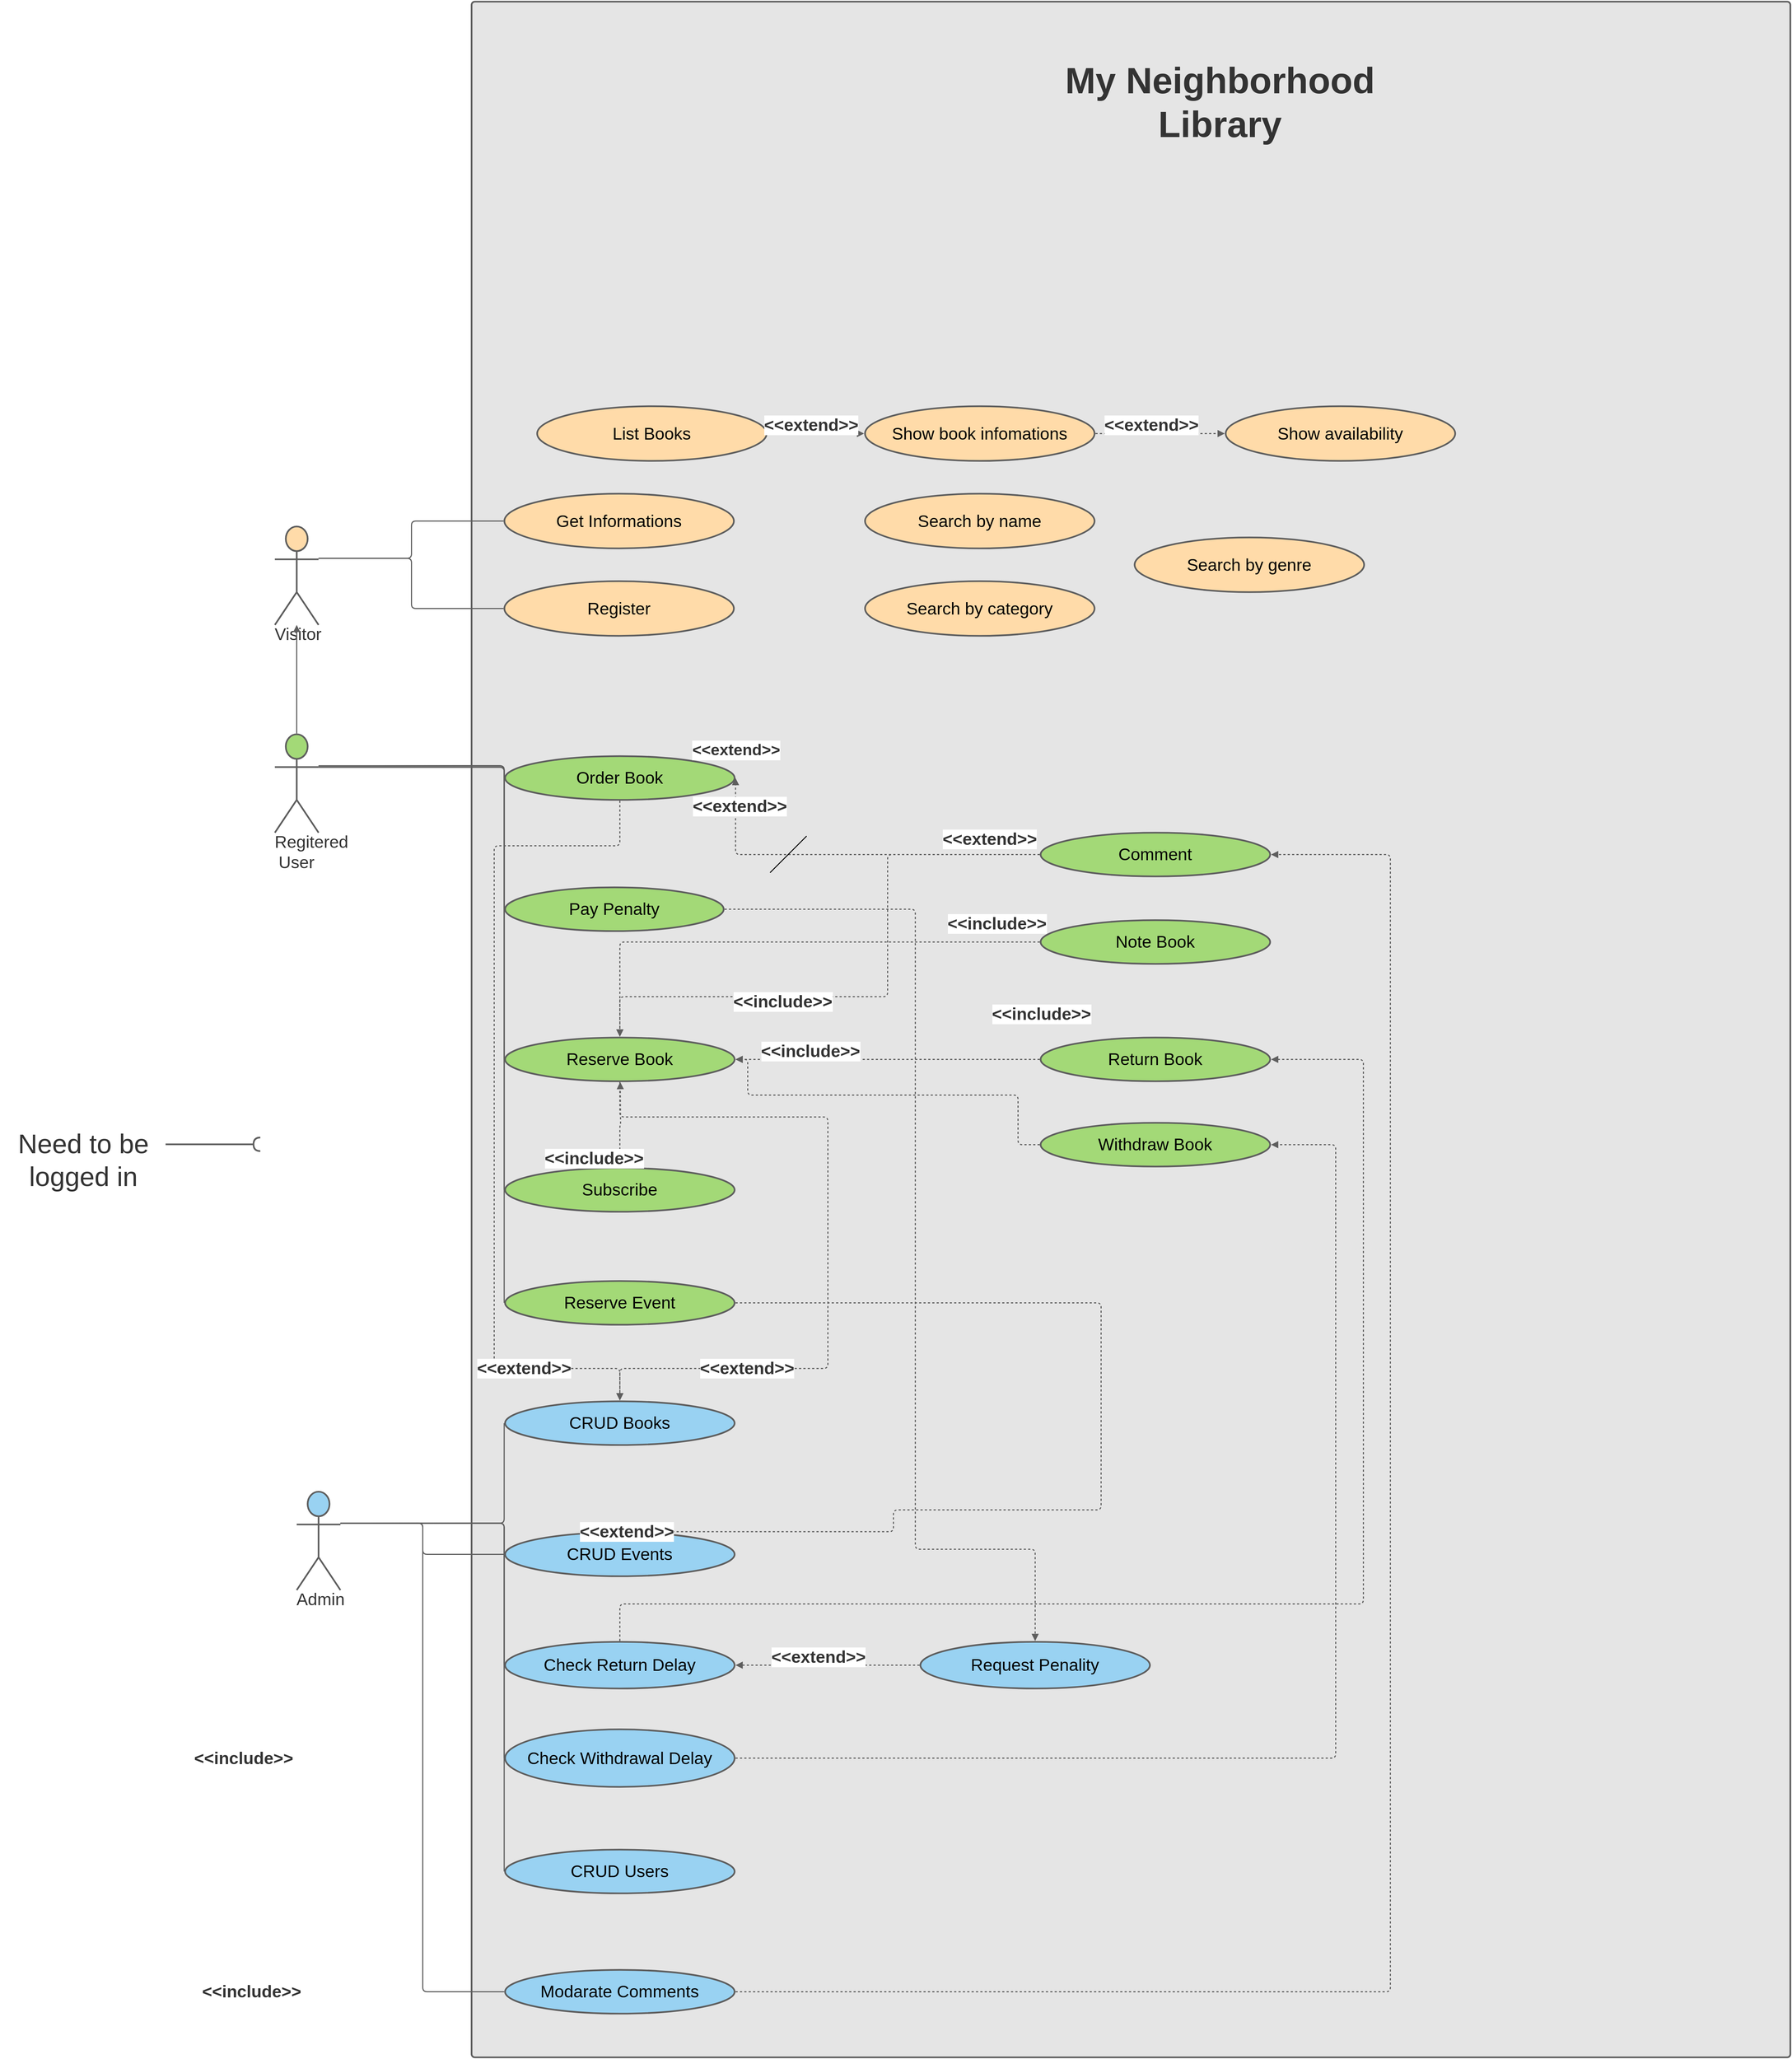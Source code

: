 <mxfile version="14.9.3" type="github" pages="4">
  <diagram id="7S-zkjWdKcen9QKRVOOr" name="UML User Cases Full">
    <mxGraphModel dx="5590" dy="3640" grid="1" gridSize="10" guides="1" tooltips="1" connect="1" arrows="1" fold="1" page="1" pageScale="1" pageWidth="850" pageHeight="1100" math="0" shadow="0">
      <root>
        <mxCell id="0" />
        <mxCell id="1" parent="0" />
        <UserObject label="" lucidchartObjectId="3ELl95lbGf7W" id="JTkeMlUniIJy2eu13IBk-2">
          <mxCell style="html=1;overflow=block;blockSpacing=1;whiteSpace=wrap;;whiteSpace=wrap;fontSize=13;align=center;spacing=3.8;strokeColor=#5e5e5e;strokeOpacity=100;fillOpacity=100;rounded=1;absoluteArcSize=1;arcSize=9;fillColor=#e5e5e5;strokeWidth=2.3;" parent="1" vertex="1">
            <mxGeometry x="540" y="-435" width="1810" height="2820" as="geometry" />
          </mxCell>
        </UserObject>
        <UserObject label="Get Informations" lucidchartObjectId="a8KlBbp7x2-D" id="JTkeMlUniIJy2eu13IBk-3">
          <mxCell style="html=1;overflow=block;blockSpacing=1;whiteSpace=wrap;ellipse;whiteSpace=wrap;fontSize=23.3;spacing=3.8;strokeColor=#5e5e5e;strokeOpacity=100;fillOpacity=100;rounded=1;absoluteArcSize=1;arcSize=9;fillColor=#ffdba9;strokeWidth=2.3;" parent="1" vertex="1">
            <mxGeometry x="585" y="240" width="315" height="75" as="geometry" />
          </mxCell>
        </UserObject>
        <UserObject label="Register" lucidchartObjectId="A8KlpCWkmG7h" id="JTkeMlUniIJy2eu13IBk-4">
          <mxCell style="html=1;overflow=block;blockSpacing=1;whiteSpace=wrap;ellipse;whiteSpace=wrap;fontSize=23.3;spacing=3.8;strokeColor=#5e5e5e;strokeOpacity=100;fillOpacity=100;rounded=1;absoluteArcSize=1;arcSize=9;fillColor=#ffdba9;strokeWidth=2.3;" parent="1" vertex="1">
            <mxGeometry x="585" y="360" width="315" height="75" as="geometry" />
          </mxCell>
        </UserObject>
        <UserObject label="Visitor" lucidchartObjectId="Y8KlxJXvXmYg" id="JTkeMlUniIJy2eu13IBk-5">
          <mxCell style="html=1;overflow=block;blockSpacing=1;whiteSpace=wrap;shape=umlActor;labelPosition=center;verticalLabelPosition=bottom;verticalAlign=top;whiteSpace=nowrap;whiteSpace=wrap;fontSize=23.3;fontColor=#333333;align=center;spacing=0;strokeColor=#5e5e5e;strokeOpacity=100;fillOpacity=100;rounded=1;absoluteArcSize=1;arcSize=9;fillColor=#ffdba9;strokeWidth=2.3;" parent="1" vertex="1">
            <mxGeometry x="270" y="285" width="60" height="135" as="geometry" />
          </mxCell>
        </UserObject>
        <UserObject label="Regitered User" lucidchartObjectId="Q9KlFrLedxem" id="JTkeMlUniIJy2eu13IBk-6">
          <mxCell style="html=1;overflow=block;blockSpacing=1;whiteSpace=wrap;shape=umlActor;labelPosition=center;verticalLabelPosition=bottom;verticalAlign=top;whiteSpace=nowrap;whiteSpace=wrap;fontSize=23.3;fontColor=#333333;align=center;spacing=0;strokeColor=#5e5e5e;strokeOpacity=100;fillOpacity=100;rounded=1;absoluteArcSize=1;arcSize=9;fillColor=#a3d977;strokeWidth=2.3;" parent="1" vertex="1">
            <mxGeometry x="270" y="570" width="60" height="135" as="geometry" />
          </mxCell>
        </UserObject>
        <UserObject label="Order Book" lucidchartObjectId="4-KlAi1zP3Yo" id="JTkeMlUniIJy2eu13IBk-7">
          <mxCell style="html=1;overflow=block;blockSpacing=1;whiteSpace=wrap;ellipse;whiteSpace=wrap;fontSize=23.3;spacing=3.8;strokeColor=#5e5e5e;strokeOpacity=100;fillOpacity=100;rounded=1;absoluteArcSize=1;arcSize=9;fillColor=#a3d977;strokeWidth=2.3;" parent="1" vertex="1">
            <mxGeometry x="586" y="600" width="315" height="60" as="geometry" />
          </mxCell>
        </UserObject>
        <UserObject label="Reserve Book" lucidchartObjectId="p_Kl38Mi0tr~" id="JTkeMlUniIJy2eu13IBk-8">
          <mxCell style="html=1;overflow=block;blockSpacing=1;whiteSpace=wrap;ellipse;whiteSpace=wrap;fontSize=23.3;spacing=3.8;strokeColor=#5e5e5e;strokeOpacity=100;fillOpacity=100;rounded=1;absoluteArcSize=1;arcSize=9;fillColor=#a3d977;strokeWidth=2.3;" parent="1" vertex="1">
            <mxGeometry x="586" y="986" width="315" height="60" as="geometry" />
          </mxCell>
        </UserObject>
        <UserObject label="Admin" lucidchartObjectId="4_KlheYxuX7Y" id="JTkeMlUniIJy2eu13IBk-9">
          <mxCell style="html=1;overflow=block;blockSpacing=1;whiteSpace=wrap;shape=umlActor;labelPosition=center;verticalLabelPosition=bottom;verticalAlign=top;whiteSpace=nowrap;whiteSpace=wrap;fontSize=23.3;fontColor=#333333;align=center;spacing=0;strokeColor=#5e5e5e;strokeOpacity=100;fillOpacity=100;rounded=1;absoluteArcSize=1;arcSize=9;fillColor=#99d2f2;strokeWidth=2.3;" parent="1" vertex="1">
            <mxGeometry x="300" y="1609" width="60" height="135" as="geometry" />
          </mxCell>
        </UserObject>
        <UserObject label="CRUD Users" lucidchartObjectId="b.KlMfVkq2Jr" id="JTkeMlUniIJy2eu13IBk-10">
          <mxCell style="html=1;overflow=block;blockSpacing=1;whiteSpace=wrap;ellipse;whiteSpace=wrap;fontSize=23.3;spacing=3.8;strokeColor=#5e5e5e;strokeOpacity=100;fillOpacity=100;rounded=1;absoluteArcSize=1;arcSize=9;fillColor=#99d2f2;strokeWidth=2.3;" parent="1" vertex="1">
            <mxGeometry x="586" y="2100" width="315" height="60" as="geometry" />
          </mxCell>
        </UserObject>
        <UserObject label="CRUD Books" lucidchartObjectId="m.KlKD7QrPw_" id="JTkeMlUniIJy2eu13IBk-11">
          <mxCell style="html=1;overflow=block;blockSpacing=1;whiteSpace=wrap;ellipse;whiteSpace=wrap;fontSize=23.3;spacing=3.8;strokeColor=#5e5e5e;strokeOpacity=100;fillOpacity=100;rounded=1;absoluteArcSize=1;arcSize=9;fillColor=#99d2f2;strokeWidth=2.3;" parent="1" vertex="1">
            <mxGeometry x="586" y="1485" width="315" height="60" as="geometry" />
          </mxCell>
        </UserObject>
        <UserObject label="" lucidchartObjectId="j~KlWuHic4bn" id="JTkeMlUniIJy2eu13IBk-12">
          <mxCell style="html=1;jettySize=18;whiteSpace=wrap;fontSize=13;strokeColor=#5E5E5E;strokeWidth=1.5;rounded=1;arcSize=12;edgeStyle=orthogonalEdgeStyle;startArrow=none;;endArrow=none;;exitX=1;exitY=0.323;exitPerimeter=0;entryX=-0.004;entryY=0.5;entryPerimeter=0;" parent="1" source="JTkeMlUniIJy2eu13IBk-5" target="JTkeMlUniIJy2eu13IBk-3" edge="1">
            <mxGeometry width="100" height="100" relative="1" as="geometry">
              <Array as="points" />
            </mxGeometry>
          </mxCell>
        </UserObject>
        <UserObject label="" lucidchartObjectId="m~KlH8DpsT69" id="JTkeMlUniIJy2eu13IBk-13">
          <mxCell style="html=1;jettySize=18;whiteSpace=wrap;fontSize=13;strokeColor=#5E5E5E;strokeWidth=1.5;rounded=1;arcSize=12;edgeStyle=orthogonalEdgeStyle;startArrow=none;;endArrow=none;;exitX=1;exitY=0.323;exitPerimeter=0;entryX=-0.004;entryY=0.5;entryPerimeter=0;" parent="1" source="JTkeMlUniIJy2eu13IBk-5" target="JTkeMlUniIJy2eu13IBk-4" edge="1">
            <mxGeometry width="100" height="100" relative="1" as="geometry">
              <Array as="points" />
            </mxGeometry>
          </mxCell>
        </UserObject>
        <UserObject label="" lucidchartObjectId="B~KlyCCl5tz0" id="JTkeMlUniIJy2eu13IBk-14">
          <mxCell style="html=1;jettySize=18;whiteSpace=wrap;fontSize=13;strokeColor=#5E5E5E;strokeWidth=1.5;rounded=1;arcSize=12;edgeStyle=orthogonalEdgeStyle;startArrow=none;;endArrow=none;;exitX=1;exitY=0.321;exitPerimeter=0;entryX=-0.004;entryY=0.5;entryPerimeter=0;" parent="1" source="JTkeMlUniIJy2eu13IBk-6" target="JTkeMlUniIJy2eu13IBk-7" edge="1">
            <mxGeometry width="100" height="100" relative="1" as="geometry">
              <Array as="points">
                <mxPoint x="584" y="613" />
              </Array>
            </mxGeometry>
          </mxCell>
        </UserObject>
        <UserObject label="" lucidchartObjectId="E~Kl81oTazK6" id="JTkeMlUniIJy2eu13IBk-15">
          <mxCell style="html=1;jettySize=18;whiteSpace=wrap;fontSize=13;strokeColor=#5E5E5E;strokeWidth=1.5;rounded=1;arcSize=12;edgeStyle=orthogonalEdgeStyle;startArrow=none;;endArrow=none;;exitX=1;exitY=0.321;exitPerimeter=0;entryX=-0.004;entryY=0.5;entryPerimeter=0;" parent="1" source="JTkeMlUniIJy2eu13IBk-6" target="JTkeMlUniIJy2eu13IBk-8" edge="1">
            <mxGeometry width="100" height="100" relative="1" as="geometry">
              <Array as="points" />
            </mxGeometry>
          </mxCell>
        </UserObject>
        <UserObject label="" lucidchartObjectId="H~KlzR6Ozc4N" id="JTkeMlUniIJy2eu13IBk-16">
          <mxCell style="html=1;jettySize=18;whiteSpace=wrap;fontSize=13;strokeColor=#5E5E5E;strokeWidth=1.5;rounded=1;arcSize=12;edgeStyle=orthogonalEdgeStyle;startArrow=none;;endArrow=none;;exitX=1;exitY=0.321;exitPerimeter=0;entryX=-0.004;entryY=0.5;entryPerimeter=0;" parent="1" source="JTkeMlUniIJy2eu13IBk-9" target="JTkeMlUniIJy2eu13IBk-10" edge="1">
            <mxGeometry width="100" height="100" relative="1" as="geometry">
              <Array as="points" />
            </mxGeometry>
          </mxCell>
        </UserObject>
        <UserObject label="" lucidchartObjectId="K~Kl96OmU~dD" id="JTkeMlUniIJy2eu13IBk-17">
          <mxCell style="html=1;jettySize=18;whiteSpace=wrap;fontSize=13;strokeColor=#5E5E5E;strokeWidth=1.5;rounded=1;arcSize=12;edgeStyle=orthogonalEdgeStyle;startArrow=none;;endArrow=none;;exitX=1;exitY=0.321;exitPerimeter=0;entryX=-0.004;entryY=0.5;entryPerimeter=0;" parent="1" source="JTkeMlUniIJy2eu13IBk-9" target="JTkeMlUniIJy2eu13IBk-11" edge="1">
            <mxGeometry width="100" height="100" relative="1" as="geometry">
              <Array as="points" />
            </mxGeometry>
          </mxCell>
        </UserObject>
        <UserObject label="" lucidchartObjectId="OdLl7JB34Oz7" id="JTkeMlUniIJy2eu13IBk-18">
          <mxCell style="html=1;jettySize=18;whiteSpace=wrap;fontSize=13;strokeColor=#5E5E5E;strokeWidth=1.5;rounded=1;arcSize=12;edgeStyle=orthogonalEdgeStyle;startArrow=none;;endArrow=block;endFill=1;;exitX=0.5;exitY=-0.008;exitPerimeter=0;" parent="1" source="JTkeMlUniIJy2eu13IBk-6" edge="1">
            <mxGeometry width="100" height="100" relative="1" as="geometry">
              <Array as="points" />
              <mxPoint x="300" y="420" as="targetPoint" />
            </mxGeometry>
          </mxCell>
        </UserObject>
        <UserObject label="My Neighborhood Library" lucidchartObjectId="ReLl.DpzkUiB" id="JTkeMlUniIJy2eu13IBk-19">
          <mxCell style="html=1;overflow=block;blockSpacing=1;whiteSpace=wrap;;whiteSpace=wrap;fontSize=50;fontColor=#333333;fontStyle=1;align=center;spacing=3.8;strokeOpacity=0;fillOpacity=0;rounded=1;absoluteArcSize=1;arcSize=9;fillColor=#ffffff;strokeWidth=6;" parent="1" vertex="1">
            <mxGeometry x="1320" y="-390" width="495" height="185" as="geometry" />
          </mxCell>
        </UserObject>
        <UserObject label="Comment" lucidchartObjectId="mALl4-oiVJbZ" id="JTkeMlUniIJy2eu13IBk-20">
          <mxCell style="html=1;overflow=block;blockSpacing=1;whiteSpace=wrap;ellipse;whiteSpace=wrap;fontSize=23.3;spacing=3.8;strokeColor=#5e5e5e;strokeOpacity=100;fillOpacity=100;rounded=1;absoluteArcSize=1;arcSize=9;fillColor=#a3d977;strokeWidth=2.3;" parent="1" vertex="1">
            <mxGeometry x="1321" y="705" width="315" height="60" as="geometry" />
          </mxCell>
        </UserObject>
        <UserObject label="" lucidchartObjectId="iCLl6c5xNZNg" id="JTkeMlUniIJy2eu13IBk-21">
          <mxCell style="html=1;jettySize=18;whiteSpace=wrap;fontSize=13;strokeColor=#5E5E5E;dashed=1;fixDash=1;strokeWidth=1.5;rounded=1;arcSize=12;edgeStyle=orthogonalEdgeStyle;startArrow=none;;endArrow=block;endFill=1;;exitX=-0.004;exitY=0.5;exitPerimeter=0;entryX=1.004;entryY=0.5;entryPerimeter=0;" parent="1" source="JTkeMlUniIJy2eu13IBk-20" target="JTkeMlUniIJy2eu13IBk-7" edge="1">
            <mxGeometry width="100" height="100" relative="1" as="geometry">
              <Array as="points" />
            </mxGeometry>
          </mxCell>
        </UserObject>
        <mxCell id="JTkeMlUniIJy2eu13IBk-22" value="&amp;lt;&amp;lt;extend&amp;gt;&amp;gt;" style="text;html=1;resizable=0;labelBackgroundColor=#ffffff;align=center;verticalAlign=middle;fontStyle=1;fontColor=#333333;;fontSize=21.7;" parent="JTkeMlUniIJy2eu13IBk-21" vertex="1">
          <mxGeometry x="0.699" relative="1" as="geometry">
            <mxPoint y="-116.5" as="offset" />
          </mxGeometry>
        </mxCell>
        <UserObject label="" lucidchartObjectId="SCLlK1LWP5ES" id="JTkeMlUniIJy2eu13IBk-23">
          <mxCell style="html=1;jettySize=18;whiteSpace=wrap;fontSize=13;strokeColor=#5E5E5E;dashed=1;fixDash=1;strokeWidth=1.5;rounded=1;arcSize=12;edgeStyle=orthogonalEdgeStyle;startArrow=none;;endArrow=block;endFill=1;;exitX=-0.004;exitY=0.5;exitPerimeter=0;entryX=0.5;entryY=-0.019;entryPerimeter=0;" parent="1" source="JTkeMlUniIJy2eu13IBk-20" target="JTkeMlUniIJy2eu13IBk-8" edge="1">
            <mxGeometry width="100" height="100" relative="1" as="geometry">
              <Array as="points">
                <mxPoint x="1111" y="735" />
                <mxPoint x="1111" y="930" />
                <mxPoint x="744" y="930" />
              </Array>
            </mxGeometry>
          </mxCell>
        </UserObject>
        <mxCell id="JTkeMlUniIJy2eu13IBk-24" value="&amp;lt;&amp;lt;extend&amp;gt;&amp;gt;" style="text;html=1;resizable=0;labelBackgroundColor=#ffffff;align=center;verticalAlign=middle;fontStyle=1;fontColor=#333333;;fontSize=23.3;" parent="JTkeMlUniIJy2eu13IBk-23" vertex="1">
          <mxGeometry x="0.47" relative="1" as="geometry">
            <mxPoint y="-261.36" as="offset" />
          </mxGeometry>
        </mxCell>
        <UserObject label="Note Book" lucidchartObjectId="~-LlOTwTLGUb" id="JTkeMlUniIJy2eu13IBk-25">
          <mxCell style="html=1;overflow=block;blockSpacing=1;whiteSpace=wrap;ellipse;whiteSpace=wrap;fontSize=23.3;spacing=3.8;strokeColor=#5e5e5e;strokeOpacity=100;fillOpacity=100;rounded=1;absoluteArcSize=1;arcSize=9;fillColor=#a3d977;strokeWidth=2.3;" parent="1" vertex="1">
            <mxGeometry x="1321" y="825" width="315" height="60" as="geometry" />
          </mxCell>
        </UserObject>
        <UserObject label="Modarate Comments" lucidchartObjectId="KaMliEiTIFQS" id="JTkeMlUniIJy2eu13IBk-26">
          <mxCell style="html=1;overflow=block;blockSpacing=1;whiteSpace=wrap;ellipse;whiteSpace=wrap;fontSize=23.3;spacing=3.8;strokeColor=#5e5e5e;strokeOpacity=100;fillOpacity=100;rounded=1;absoluteArcSize=1;arcSize=9;fillColor=#99d2f2;strokeWidth=2.3;" parent="1" vertex="1">
            <mxGeometry x="586" y="2265" width="315" height="60" as="geometry" />
          </mxCell>
        </UserObject>
        <UserObject label="Pay Penalty" lucidchartObjectId="rbMlawj3ws9Q" id="JTkeMlUniIJy2eu13IBk-27">
          <mxCell style="html=1;overflow=block;blockSpacing=1;whiteSpace=wrap;ellipse;whiteSpace=wrap;fontSize=23.3;spacing=3.8;strokeColor=#5e5e5e;strokeOpacity=100;fillOpacity=100;rounded=1;absoluteArcSize=1;arcSize=9;fillColor=#a3d977;strokeWidth=2.3;" parent="1" vertex="1">
            <mxGeometry x="586" y="780" width="300" height="60" as="geometry" />
          </mxCell>
        </UserObject>
        <UserObject label="Subscribe" lucidchartObjectId="neMlNEmHse-s" id="JTkeMlUniIJy2eu13IBk-28">
          <mxCell style="html=1;overflow=block;blockSpacing=1;whiteSpace=wrap;ellipse;whiteSpace=wrap;fontSize=23.3;spacing=3.8;strokeColor=#5e5e5e;strokeOpacity=100;fillOpacity=100;rounded=1;absoluteArcSize=1;arcSize=9;fillColor=#a3d977;strokeWidth=2.3;" parent="1" vertex="1">
            <mxGeometry x="586" y="1165" width="315" height="60" as="geometry" />
          </mxCell>
        </UserObject>
        <UserObject label="" lucidchartObjectId="IfMlNntyzoXz" id="JTkeMlUniIJy2eu13IBk-29">
          <mxCell style="html=1;jettySize=18;whiteSpace=wrap;fontSize=13;strokeColor=#5E5E5E;strokeWidth=1.5;rounded=1;arcSize=12;edgeStyle=orthogonalEdgeStyle;startArrow=none;;endArrow=none;;exitX=-0.004;exitY=0.5;exitPerimeter=0;entryX=1;entryY=0.321;entryPerimeter=0;" parent="1" source="JTkeMlUniIJy2eu13IBk-26" target="JTkeMlUniIJy2eu13IBk-9" edge="1">
            <mxGeometry width="100" height="100" relative="1" as="geometry">
              <Array as="points" />
            </mxGeometry>
          </mxCell>
        </UserObject>
        <UserObject label="" lucidchartObjectId="uiMlg4cZLkRG" id="JTkeMlUniIJy2eu13IBk-30">
          <mxCell style="html=1;jettySize=18;whiteSpace=wrap;fontSize=13;strokeColor=#5E5E5E;dashed=1;fixDash=1;strokeWidth=1.5;rounded=1;arcSize=12;edgeStyle=orthogonalEdgeStyle;startArrow=none;;endArrow=block;endFill=1;;exitX=-0.004;exitY=0.5;exitPerimeter=0;entryX=0.5;entryY=-0.019;entryPerimeter=0;" parent="1" source="JTkeMlUniIJy2eu13IBk-25" target="JTkeMlUniIJy2eu13IBk-8" edge="1">
            <mxGeometry width="100" height="100" relative="1" as="geometry">
              <Array as="points" />
            </mxGeometry>
          </mxCell>
        </UserObject>
        <mxCell id="JTkeMlUniIJy2eu13IBk-31" value="&amp;lt;&amp;lt;extend&amp;gt;&amp;gt;" style="text;html=1;resizable=0;labelBackgroundColor=#ffffff;align=center;verticalAlign=middle;fontStyle=1;fontColor=#333333;;fontSize=23.3;" parent="JTkeMlUniIJy2eu13IBk-30" vertex="1">
          <mxGeometry x="-0.805" relative="1" as="geometry">
            <mxPoint y="-141.36" as="offset" />
          </mxGeometry>
        </mxCell>
        <UserObject label="CRUD Events" lucidchartObjectId="mmMliN88rTcG" id="JTkeMlUniIJy2eu13IBk-32">
          <mxCell style="html=1;overflow=block;blockSpacing=1;whiteSpace=wrap;ellipse;whiteSpace=wrap;fontSize=23.3;spacing=3.8;strokeColor=#5e5e5e;strokeOpacity=100;fillOpacity=100;rounded=1;absoluteArcSize=1;arcSize=9;fillColor=#99d2f2;strokeWidth=2.3;" parent="1" vertex="1">
            <mxGeometry x="586" y="1665" width="315" height="60" as="geometry" />
          </mxCell>
        </UserObject>
        <UserObject label="Reserve Event" lucidchartObjectId="JmMl4QTAz8tL" id="JTkeMlUniIJy2eu13IBk-33">
          <mxCell style="html=1;overflow=block;blockSpacing=1;whiteSpace=wrap;ellipse;whiteSpace=wrap;fontSize=23.3;spacing=3.8;strokeColor=#5e5e5e;strokeOpacity=100;fillOpacity=100;rounded=1;absoluteArcSize=1;arcSize=9;fillColor=#a3d977;strokeWidth=2.3;" parent="1" vertex="1">
            <mxGeometry x="586" y="1320" width="315" height="60" as="geometry" />
          </mxCell>
        </UserObject>
        <UserObject label="" lucidchartObjectId="5mMlAgPIDnBZ" id="JTkeMlUniIJy2eu13IBk-34">
          <mxCell style="html=1;jettySize=18;whiteSpace=wrap;fontSize=13;strokeColor=#5E5E5E;dashed=1;fixDash=1;strokeWidth=1.5;rounded=1;arcSize=12;edgeStyle=orthogonalEdgeStyle;startArrow=none;;endArrow=block;endFill=1;;exitX=1.004;exitY=0.5;exitPerimeter=0;entryX=0.5;entryY=-0.019;entryPerimeter=0;" parent="1" source="JTkeMlUniIJy2eu13IBk-33" target="JTkeMlUniIJy2eu13IBk-32" edge="1">
            <mxGeometry width="100" height="100" relative="1" as="geometry">
              <Array as="points">
                <mxPoint x="1404" y="1350" />
                <mxPoint x="1404" y="1634" />
                <mxPoint x="1119" y="1634" />
              </Array>
            </mxGeometry>
          </mxCell>
        </UserObject>
        <mxCell id="JTkeMlUniIJy2eu13IBk-35" value="&amp;lt;&amp;lt;extend&amp;gt;&amp;gt;" style="text;html=1;resizable=0;labelBackgroundColor=#ffffff;align=center;verticalAlign=middle;fontStyle=1;fontColor=#333333;;fontSize=23.3;" parent="JTkeMlUniIJy2eu13IBk-34" vertex="1">
          <mxGeometry x="0.727" relative="1" as="geometry">
            <mxPoint x="-192.76" as="offset" />
          </mxGeometry>
        </mxCell>
        <UserObject label="" lucidchartObjectId="toMlFQDJjoHC" id="JTkeMlUniIJy2eu13IBk-36">
          <mxCell style="html=1;jettySize=18;whiteSpace=wrap;fontSize=13;strokeColor=#5E5E5E;strokeWidth=1.5;rounded=1;arcSize=12;edgeStyle=orthogonalEdgeStyle;startArrow=none;;endArrow=none;;exitX=1;exitY=0.321;exitPerimeter=0;entryX=-0.004;entryY=0.5;entryPerimeter=0;" parent="1" source="JTkeMlUniIJy2eu13IBk-6" target="JTkeMlUniIJy2eu13IBk-33" edge="1">
            <mxGeometry width="100" height="100" relative="1" as="geometry">
              <Array as="points" />
            </mxGeometry>
          </mxCell>
        </UserObject>
        <UserObject label="" lucidchartObjectId="2pMlMB6i6oqQ" id="JTkeMlUniIJy2eu13IBk-37">
          <mxCell style="html=1;jettySize=18;whiteSpace=wrap;fontSize=13;strokeColor=#5E5E5E;dashed=1;fixDash=1;strokeWidth=1.5;rounded=1;arcSize=12;edgeStyle=orthogonalEdgeStyle;startArrow=none;;endArrow=block;endFill=1;;exitX=0.5;exitY=1.019;exitPerimeter=0;entryX=0.5;entryY=-0.019;entryPerimeter=0;" parent="1" source="JTkeMlUniIJy2eu13IBk-7" target="JTkeMlUniIJy2eu13IBk-11" edge="1">
            <mxGeometry width="100" height="100" relative="1" as="geometry">
              <Array as="points">
                <mxPoint x="744" y="723" />
                <mxPoint x="571" y="723" />
                <mxPoint x="571" y="1440" />
                <mxPoint x="744" y="1440" />
              </Array>
            </mxGeometry>
          </mxCell>
        </UserObject>
        <mxCell id="JTkeMlUniIJy2eu13IBk-38" value="&amp;lt;&amp;lt;extend&amp;gt;&amp;gt;" style="text;html=1;resizable=0;labelBackgroundColor=#ffffff;align=center;verticalAlign=middle;fontStyle=1;fontColor=#333333;;fontSize=23.3;" parent="JTkeMlUniIJy2eu13IBk-37" vertex="1">
          <mxGeometry x="0.642" relative="1" as="geometry">
            <mxPoint x="34" as="offset" />
          </mxGeometry>
        </mxCell>
        <UserObject label="" lucidchartObjectId="arMl6zesNDMF" id="JTkeMlUniIJy2eu13IBk-39">
          <mxCell style="html=1;jettySize=18;whiteSpace=wrap;fontSize=13;strokeColor=#5E5E5E;dashed=1;fixDash=1;strokeWidth=1.5;rounded=1;arcSize=12;edgeStyle=orthogonalEdgeStyle;startArrow=none;;endArrow=block;endFill=1;;exitX=0.5;exitY=1.019;exitPerimeter=0;entryX=0.5;entryY=-0.019;entryPerimeter=0;" parent="1" source="JTkeMlUniIJy2eu13IBk-8" target="JTkeMlUniIJy2eu13IBk-11" edge="1">
            <mxGeometry width="100" height="100" relative="1" as="geometry">
              <Array as="points">
                <mxPoint x="744" y="1095" />
                <mxPoint x="1029" y="1095" />
                <mxPoint x="1029" y="1440" />
                <mxPoint x="744" y="1440" />
              </Array>
            </mxGeometry>
          </mxCell>
        </UserObject>
        <mxCell id="JTkeMlUniIJy2eu13IBk-40" value="&amp;lt;&amp;lt;extend&amp;gt;&amp;gt;" style="text;html=1;resizable=0;labelBackgroundColor=#ffffff;align=center;verticalAlign=middle;fontStyle=1;fontColor=#333333;;fontSize=23.3;" parent="JTkeMlUniIJy2eu13IBk-39" vertex="1">
          <mxGeometry x="0.499" relative="1" as="geometry">
            <mxPoint x="-34" as="offset" />
          </mxGeometry>
        </mxCell>
        <UserObject label="" lucidchartObjectId="6sMlf2mFqdxe" id="JTkeMlUniIJy2eu13IBk-41">
          <mxCell style="html=1;overflow=block;blockSpacing=1;whiteSpace=wrap;shape=requires;direction=north;whiteSpace=wrap;fontSize=13;spacing=0;strokeColor=#5e5e5e;strokeOpacity=100;rounded=1;absoluteArcSize=1;arcSize=9;rotation=180;strokeWidth=2.3;" parent="1" vertex="1">
            <mxGeometry x="120" y="615" width="135" height="1035" as="geometry" />
          </mxCell>
        </UserObject>
        <UserObject label="Need to be logged in" lucidchartObjectId="OtMl6c_RDSWn" id="JTkeMlUniIJy2eu13IBk-42">
          <mxCell style="html=1;overflow=block;blockSpacing=1;whiteSpace=wrap;;whiteSpace=wrap;fontSize=36.7;fontColor=#333333;align=center;spacing=3.8;strokeOpacity=0;fillOpacity=0;rounded=1;absoluteArcSize=1;arcSize=9;fillColor=#ffffff;strokeWidth=2.3;" parent="1" vertex="1">
            <mxGeometry x="-105" y="1085" width="225" height="139" as="geometry" />
          </mxCell>
        </UserObject>
        <UserObject label="Return Book" lucidchartObjectId="VVMl1m7V7SYB" id="JTkeMlUniIJy2eu13IBk-43">
          <mxCell style="html=1;overflow=block;blockSpacing=1;whiteSpace=wrap;ellipse;whiteSpace=wrap;fontSize=23.3;spacing=3.8;strokeColor=#5e5e5e;strokeOpacity=100;fillOpacity=100;rounded=1;absoluteArcSize=1;arcSize=9;fillColor=#a3d977;strokeWidth=2.3;" parent="1" vertex="1">
            <mxGeometry x="1321" y="986" width="315" height="60" as="geometry" />
          </mxCell>
        </UserObject>
        <UserObject label="" lucidchartObjectId="OWMl-1bgkDmO" id="JTkeMlUniIJy2eu13IBk-44">
          <mxCell style="html=1;jettySize=18;whiteSpace=wrap;fontSize=13;strokeColor=#5E5E5E;dashed=1;fixDash=1;strokeWidth=1.5;rounded=1;arcSize=12;edgeStyle=orthogonalEdgeStyle;startArrow=none;;endArrow=block;endFill=1;;exitX=-0.004;exitY=0.5;exitPerimeter=0;entryX=1.004;entryY=0.5;entryPerimeter=0;" parent="1" source="JTkeMlUniIJy2eu13IBk-43" target="JTkeMlUniIJy2eu13IBk-8" edge="1">
            <mxGeometry width="100" height="100" relative="1" as="geometry">
              <Array as="points" />
            </mxGeometry>
          </mxCell>
        </UserObject>
        <mxCell id="JTkeMlUniIJy2eu13IBk-45" value="&amp;lt;&amp;lt;include&amp;gt;&amp;gt;" style="text;html=1;resizable=0;labelBackgroundColor=#ffffff;align=center;verticalAlign=middle;fontStyle=1;fontColor=#333333;;fontSize=23.3;" parent="JTkeMlUniIJy2eu13IBk-44" vertex="1">
          <mxGeometry x="0.508" relative="1" as="geometry">
            <mxPoint y="-11.5" as="offset" />
          </mxGeometry>
        </mxCell>
        <UserObject label="Withdraw Book" lucidchartObjectId="x2MlZHwICvsN" id="JTkeMlUniIJy2eu13IBk-46">
          <mxCell style="html=1;overflow=block;blockSpacing=1;whiteSpace=wrap;ellipse;whiteSpace=wrap;fontSize=23.3;spacing=3.8;strokeColor=#5e5e5e;strokeOpacity=100;fillOpacity=100;rounded=1;absoluteArcSize=1;arcSize=9;fillColor=#a3d977;strokeWidth=2.3;" parent="1" vertex="1">
            <mxGeometry x="1321" y="1103" width="315" height="60" as="geometry" />
          </mxCell>
        </UserObject>
        <UserObject label="" lucidchartObjectId="U2Mle9Hp0Y18" id="JTkeMlUniIJy2eu13IBk-47">
          <mxCell style="html=1;jettySize=18;whiteSpace=wrap;fontSize=13;strokeColor=#5E5E5E;dashed=1;fixDash=1;strokeWidth=1.5;rounded=1;arcSize=12;edgeStyle=orthogonalEdgeStyle;startArrow=none;;endArrow=block;endFill=1;;exitX=-0.004;exitY=0.5;exitPerimeter=0;entryX=1.004;entryY=0.5;entryPerimeter=0;" parent="1" source="JTkeMlUniIJy2eu13IBk-46" target="JTkeMlUniIJy2eu13IBk-8" edge="1">
            <mxGeometry width="100" height="100" relative="1" as="geometry">
              <Array as="points">
                <mxPoint x="1290" y="1133" />
                <mxPoint x="1290" y="1065" />
                <mxPoint x="919" y="1065" />
                <mxPoint x="919" y="1016" />
              </Array>
            </mxGeometry>
          </mxCell>
        </UserObject>
        <mxCell id="JTkeMlUniIJy2eu13IBk-48" value="&amp;lt;&amp;lt;include&amp;gt;&amp;gt;" style="text;html=1;resizable=0;labelBackgroundColor=#ffffff;align=center;verticalAlign=middle;fontStyle=1;fontColor=#333333;;fontSize=23.3;" parent="JTkeMlUniIJy2eu13IBk-47" vertex="1">
          <mxGeometry x="0.573" relative="1" as="geometry">
            <mxPoint y="-128.5" as="offset" />
          </mxGeometry>
        </mxCell>
        <UserObject label="Check Withdrawal Delay" lucidchartObjectId="U3Mlyu5kF1vB" id="JTkeMlUniIJy2eu13IBk-49">
          <mxCell style="html=1;overflow=block;blockSpacing=1;whiteSpace=wrap;ellipse;whiteSpace=wrap;fontSize=23.3;spacing=3.8;strokeColor=#5e5e5e;strokeOpacity=100;fillOpacity=100;rounded=1;absoluteArcSize=1;arcSize=9;fillColor=#99d2f2;strokeWidth=2.3;" parent="1" vertex="1">
            <mxGeometry x="586" y="1935" width="315" height="79" as="geometry" />
          </mxCell>
        </UserObject>
        <UserObject label="Check Return Delay" lucidchartObjectId="w5MlEav05f3o" id="JTkeMlUniIJy2eu13IBk-50">
          <mxCell style="html=1;overflow=block;blockSpacing=1;whiteSpace=wrap;ellipse;whiteSpace=wrap;fontSize=23.3;spacing=3.8;strokeColor=#5e5e5e;strokeOpacity=100;fillOpacity=100;rounded=1;absoluteArcSize=1;arcSize=9;fillColor=#99d2f2;strokeWidth=2.3;" parent="1" vertex="1">
            <mxGeometry x="586" y="1815" width="315" height="64" as="geometry" />
          </mxCell>
        </UserObject>
        <UserObject label="" lucidchartObjectId="T5MlwDBcKAdf" id="JTkeMlUniIJy2eu13IBk-51">
          <mxCell style="html=1;jettySize=18;whiteSpace=wrap;fontSize=13;strokeColor=#5E5E5E;dashed=1;fixDash=1;strokeWidth=1.5;rounded=1;arcSize=12;edgeStyle=orthogonalEdgeStyle;startArrow=none;;endArrow=block;endFill=1;;exitX=0.5;exitY=-0.017;exitPerimeter=0;entryX=1.004;entryY=0.5;entryPerimeter=0;" parent="1" source="JTkeMlUniIJy2eu13IBk-50" target="JTkeMlUniIJy2eu13IBk-43" edge="1">
            <mxGeometry width="100" height="100" relative="1" as="geometry">
              <Array as="points">
                <mxPoint x="744" y="1763" />
                <mxPoint x="1764" y="1763" />
                <mxPoint x="1764" y="1016" />
              </Array>
            </mxGeometry>
          </mxCell>
        </UserObject>
        <mxCell id="JTkeMlUniIJy2eu13IBk-52" value="&amp;lt;&amp;lt;include&amp;gt;&amp;gt;" style="text;html=1;resizable=0;labelBackgroundColor=#ffffff;align=center;verticalAlign=middle;fontStyle=1;fontColor=#333333;;fontSize=23.3;" parent="JTkeMlUniIJy2eu13IBk-51" vertex="1">
          <mxGeometry x="-0.353" relative="1" as="geometry">
            <mxPoint y="-809.412" as="offset" />
          </mxGeometry>
        </mxCell>
        <UserObject label="" lucidchartObjectId="j6MlmtL19bzU" id="JTkeMlUniIJy2eu13IBk-53">
          <mxCell style="html=1;jettySize=18;whiteSpace=wrap;fontSize=13;strokeColor=#5E5E5E;dashed=1;fixDash=1;strokeWidth=1.5;rounded=1;arcSize=12;edgeStyle=orthogonalEdgeStyle;startArrow=none;;endArrow=block;endFill=1;;exitX=1.004;exitY=0.5;exitPerimeter=0;entryX=1.004;entryY=0.5;entryPerimeter=0;" parent="1" source="JTkeMlUniIJy2eu13IBk-49" target="JTkeMlUniIJy2eu13IBk-46" edge="1">
            <mxGeometry width="100" height="100" relative="1" as="geometry">
              <Array as="points">
                <mxPoint x="1726" y="1975" />
                <mxPoint x="1726" y="1133" />
              </Array>
            </mxGeometry>
          </mxCell>
        </UserObject>
        <mxCell id="JTkeMlUniIJy2eu13IBk-54" value="&amp;lt;&amp;lt;include&amp;gt;&amp;gt;" style="text;html=1;resizable=0;labelBackgroundColor=#ffffff;align=center;verticalAlign=middle;fontStyle=1;fontColor=#333333;;fontSize=23.3;" parent="JTkeMlUniIJy2eu13IBk-53" vertex="1">
          <mxGeometry x="-0.892" relative="1" as="geometry">
            <mxPoint x="-770.5" as="offset" />
          </mxGeometry>
        </mxCell>
        <UserObject label="" lucidchartObjectId="PaOll7H-p0yw" id="JTkeMlUniIJy2eu13IBk-55">
          <mxCell style="html=1;jettySize=18;whiteSpace=wrap;fontSize=13;strokeColor=#5E5E5E;strokeWidth=1.5;rounded=1;arcSize=12;edgeStyle=orthogonalEdgeStyle;startArrow=none;;endArrow=none;;exitX=1;exitY=0.321;exitPerimeter=0;entryX=-0.004;entryY=0.5;entryPerimeter=0;" parent="1" source="JTkeMlUniIJy2eu13IBk-9" target="JTkeMlUniIJy2eu13IBk-32" edge="1">
            <mxGeometry width="100" height="100" relative="1" as="geometry">
              <Array as="points" />
            </mxGeometry>
          </mxCell>
        </UserObject>
        <UserObject label="" lucidchartObjectId="OnOl5Tw52fpq" id="JTkeMlUniIJy2eu13IBk-56">
          <mxCell style="html=1;jettySize=18;whiteSpace=wrap;fontSize=13;strokeColor=#5E5E5E;dashed=1;fixDash=1;strokeWidth=1.5;rounded=1;arcSize=12;edgeStyle=orthogonalEdgeStyle;startArrow=none;;endArrow=block;endFill=1;;exitX=1.004;exitY=0.5;exitPerimeter=0;entryX=1.004;entryY=0.5;entryPerimeter=0;" parent="1" source="JTkeMlUniIJy2eu13IBk-26" target="JTkeMlUniIJy2eu13IBk-20" edge="1">
            <mxGeometry width="100" height="100" relative="1" as="geometry">
              <Array as="points">
                <mxPoint x="1801" y="2295" />
                <mxPoint x="1801" y="735" />
              </Array>
            </mxGeometry>
          </mxCell>
        </UserObject>
        <mxCell id="JTkeMlUniIJy2eu13IBk-57" value="&amp;lt;&amp;lt;include&amp;gt;&amp;gt;" style="text;html=1;resizable=0;labelBackgroundColor=#ffffff;align=center;verticalAlign=middle;fontStyle=1;fontColor=#333333;;fontSize=23.3;" parent="JTkeMlUniIJy2eu13IBk-56" vertex="1">
          <mxGeometry x="-0.919" relative="1" as="geometry">
            <mxPoint x="-770.5" as="offset" />
          </mxGeometry>
        </mxCell>
        <UserObject label="" lucidchartObjectId="dpOlyCqakFYp" id="JTkeMlUniIJy2eu13IBk-58">
          <mxCell style="html=1;jettySize=18;whiteSpace=wrap;fontSize=13;strokeColor=#5E5E5E;dashed=1;fixDash=1;strokeWidth=1.5;rounded=1;arcSize=12;edgeStyle=orthogonalEdgeStyle;startArrow=none;;endArrow=block;endFill=1;;exitX=0.5;exitY=-0.019;exitPerimeter=0;" parent="1" source="JTkeMlUniIJy2eu13IBk-28" edge="1">
            <mxGeometry width="100" height="100" relative="1" as="geometry">
              <Array as="points" />
              <mxPoint x="744" y="1047" as="targetPoint" />
            </mxGeometry>
          </mxCell>
        </UserObject>
        <mxCell id="JTkeMlUniIJy2eu13IBk-59" value="&amp;lt;&amp;lt;include&amp;gt;&amp;gt;" style="text;html=1;resizable=0;labelBackgroundColor=#ffffff;align=center;verticalAlign=middle;fontStyle=1;fontColor=#333333;;fontSize=23.3;" parent="JTkeMlUniIJy2eu13IBk-58" vertex="1">
          <mxGeometry x="-0.791" relative="1" as="geometry">
            <mxPoint x="-35.5" as="offset" />
          </mxGeometry>
        </mxCell>
        <UserObject label="" lucidchartObjectId="kqOlqMJKRBn9" id="JTkeMlUniIJy2eu13IBk-60">
          <mxCell style="html=1;jettySize=18;whiteSpace=wrap;fontSize=13;strokeColor=#5E5E5E;strokeWidth=1.5;rounded=1;arcSize=12;edgeStyle=orthogonalEdgeStyle;startArrow=none;;endArrow=none;;exitX=1;exitY=0.335;exitPerimeter=0;entryX=-0.004;entryY=0.5;entryPerimeter=0;" parent="1" source="JTkeMlUniIJy2eu13IBk-6" target="JTkeMlUniIJy2eu13IBk-28" edge="1">
            <mxGeometry width="100" height="100" relative="1" as="geometry">
              <Array as="points" />
            </mxGeometry>
          </mxCell>
        </UserObject>
        <UserObject label="" lucidchartObjectId="2uOlO4AVq3cS" id="JTkeMlUniIJy2eu13IBk-61">
          <mxCell style="html=1;jettySize=18;whiteSpace=wrap;fontSize=13;strokeColor=#5E5E5E;strokeWidth=1.5;rounded=1;arcSize=12;edgeStyle=orthogonalEdgeStyle;startArrow=none;;endArrow=none;;exitX=1;exitY=0.321;exitPerimeter=0;entryX=-0.004;entryY=0.5;entryPerimeter=0;" parent="1" source="JTkeMlUniIJy2eu13IBk-9" target="JTkeMlUniIJy2eu13IBk-50" edge="1">
            <mxGeometry width="100" height="100" relative="1" as="geometry">
              <Array as="points" />
            </mxGeometry>
          </mxCell>
        </UserObject>
        <UserObject label="" lucidchartObjectId="-uOlZ-Hd1cpz" id="JTkeMlUniIJy2eu13IBk-62">
          <mxCell style="html=1;jettySize=18;whiteSpace=wrap;fontSize=13;strokeColor=#5E5E5E;strokeWidth=1.5;rounded=1;arcSize=12;edgeStyle=orthogonalEdgeStyle;startArrow=none;;endArrow=none;;exitX=1;exitY=0.321;exitPerimeter=0;entryX=-0.004;entryY=0.5;entryPerimeter=0;" parent="1" source="JTkeMlUniIJy2eu13IBk-9" target="JTkeMlUniIJy2eu13IBk-49" edge="1">
            <mxGeometry width="100" height="100" relative="1" as="geometry">
              <Array as="points" />
            </mxGeometry>
          </mxCell>
        </UserObject>
        <UserObject label="" lucidchartObjectId="~wOl4bhNPSWs" id="JTkeMlUniIJy2eu13IBk-63">
          <mxCell style="html=1;jettySize=18;whiteSpace=wrap;fontSize=13;strokeColor=#5E5E5E;strokeWidth=1.5;rounded=1;arcSize=12;edgeStyle=orthogonalEdgeStyle;startArrow=none;;endArrow=none;;exitX=1;exitY=0.335;exitPerimeter=0;entryX=-0.004;entryY=0.5;entryPerimeter=0;" parent="1" source="JTkeMlUniIJy2eu13IBk-6" target="JTkeMlUniIJy2eu13IBk-27" edge="1">
            <mxGeometry width="100" height="100" relative="1" as="geometry">
              <Array as="points" />
            </mxGeometry>
          </mxCell>
        </UserObject>
        <UserObject label="Request Penality" lucidchartObjectId="cWOlf-0sLFXi" id="JTkeMlUniIJy2eu13IBk-64">
          <mxCell style="html=1;overflow=block;blockSpacing=1;whiteSpace=wrap;ellipse;whiteSpace=wrap;fontSize=23.3;spacing=3.8;strokeColor=#5e5e5e;strokeOpacity=100;fillOpacity=100;rounded=1;absoluteArcSize=1;arcSize=9;fillColor=#99d2f2;strokeWidth=2.3;" parent="1" vertex="1">
            <mxGeometry x="1156" y="1815" width="315" height="64" as="geometry" />
          </mxCell>
        </UserObject>
        <UserObject label="" lucidchartObjectId="vWOlFuQ8pUAC" id="JTkeMlUniIJy2eu13IBk-65">
          <mxCell style="html=1;jettySize=18;whiteSpace=wrap;fontSize=13;strokeColor=#5E5E5E;dashed=1;fixDash=1;strokeWidth=1.5;rounded=1;arcSize=12;edgeStyle=orthogonalEdgeStyle;startArrow=none;;endArrow=block;endFill=1;;exitX=-0.004;exitY=0.5;exitPerimeter=0;entryX=1.004;entryY=0.5;entryPerimeter=0;" parent="1" source="JTkeMlUniIJy2eu13IBk-64" target="JTkeMlUniIJy2eu13IBk-50" edge="1">
            <mxGeometry width="100" height="100" relative="1" as="geometry">
              <Array as="points" />
            </mxGeometry>
          </mxCell>
        </UserObject>
        <mxCell id="JTkeMlUniIJy2eu13IBk-66" value="&amp;lt;&amp;lt;extend&amp;gt;&amp;gt;" style="text;html=1;resizable=0;labelBackgroundColor=#ffffff;align=center;verticalAlign=middle;fontStyle=1;fontColor=#333333;;fontSize=23.3;" parent="JTkeMlUniIJy2eu13IBk-65" vertex="1">
          <mxGeometry x="0.103" relative="1" as="geometry">
            <mxPoint y="-11.5" as="offset" />
          </mxGeometry>
        </mxCell>
        <UserObject label="" lucidchartObjectId="_WOlEfP9Scf2" id="JTkeMlUniIJy2eu13IBk-67">
          <mxCell style="html=1;jettySize=18;whiteSpace=wrap;fontSize=13;strokeColor=#5E5E5E;dashed=1;fixDash=1;strokeWidth=1.5;rounded=1;arcSize=12;edgeStyle=orthogonalEdgeStyle;startArrow=none;;endArrow=block;endFill=1;;exitX=1.004;exitY=0.5;exitPerimeter=0;entryX=0.5;entryY=-0.017;entryPerimeter=0;" parent="1" source="JTkeMlUniIJy2eu13IBk-27" target="JTkeMlUniIJy2eu13IBk-64" edge="1">
            <mxGeometry width="100" height="100" relative="1" as="geometry">
              <Array as="points">
                <mxPoint x="1149" y="810" />
                <mxPoint x="1149" y="1688" />
                <mxPoint x="1314" y="1688" />
              </Array>
            </mxGeometry>
          </mxCell>
        </UserObject>
        <mxCell id="JTkeMlUniIJy2eu13IBk-68" value="&amp;lt;&amp;lt;include&amp;gt;&amp;gt;" style="text;html=1;resizable=0;labelBackgroundColor=#ffffff;align=center;verticalAlign=middle;fontStyle=1;fontColor=#333333;;fontSize=23.3;" parent="JTkeMlUniIJy2eu13IBk-67" vertex="1">
          <mxGeometry x="-0.864" relative="1" as="geometry">
            <mxPoint x="276" y="20" as="offset" />
          </mxGeometry>
        </mxCell>
        <UserObject label="List Books" lucidchartObjectId="FEPlZ8h1THUV" id="JTkeMlUniIJy2eu13IBk-69">
          <mxCell style="html=1;overflow=block;blockSpacing=1;whiteSpace=wrap;ellipse;whiteSpace=wrap;fontSize=23.3;spacing=3.8;strokeColor=#5e5e5e;strokeOpacity=100;fillOpacity=100;rounded=1;absoluteArcSize=1;arcSize=9;fillColor=#ffdba9;strokeWidth=2.3;" parent="1" vertex="1">
            <mxGeometry x="630" y="120" width="315" height="75" as="geometry" />
          </mxCell>
        </UserObject>
        <UserObject label="Show book infomations" lucidchartObjectId="GFPlNP1U4LBn" id="JTkeMlUniIJy2eu13IBk-70">
          <mxCell style="html=1;overflow=block;blockSpacing=1;whiteSpace=wrap;ellipse;whiteSpace=wrap;fontSize=23.3;spacing=3.8;strokeColor=#5e5e5e;strokeOpacity=100;fillOpacity=100;rounded=1;absoluteArcSize=1;arcSize=9;fillColor=#ffdba9;strokeWidth=2.3;" parent="1" vertex="1">
            <mxGeometry x="1080" y="120" width="315" height="75" as="geometry" />
          </mxCell>
        </UserObject>
        <UserObject label="Show availability" lucidchartObjectId="-GPl2Bjd-L9b" id="JTkeMlUniIJy2eu13IBk-71">
          <mxCell style="html=1;overflow=block;blockSpacing=1;whiteSpace=wrap;ellipse;whiteSpace=wrap;fontSize=23.3;spacing=3.8;strokeColor=#5e5e5e;strokeOpacity=100;fillOpacity=100;rounded=1;absoluteArcSize=1;arcSize=9;fillColor=#ffdba9;strokeWidth=2.3;" parent="1" vertex="1">
            <mxGeometry x="1575" y="120" width="315" height="75" as="geometry" />
          </mxCell>
        </UserObject>
        <UserObject label="" lucidchartObjectId="zHPlzgdWA4ae" id="JTkeMlUniIJy2eu13IBk-72">
          <mxCell style="html=1;jettySize=18;whiteSpace=wrap;fontSize=13;strokeColor=#5E5E5E;dashed=1;fixDash=1;strokeWidth=1.5;rounded=1;arcSize=12;edgeStyle=orthogonalEdgeStyle;startArrow=none;;endArrow=block;endFill=1;;exitX=1.004;exitY=0.5;exitPerimeter=0;entryX=-0.004;entryY=0.5;entryPerimeter=0;" parent="1" source="JTkeMlUniIJy2eu13IBk-69" target="JTkeMlUniIJy2eu13IBk-70" edge="1">
            <mxGeometry width="100" height="100" relative="1" as="geometry">
              <Array as="points" />
            </mxGeometry>
          </mxCell>
        </UserObject>
        <mxCell id="JTkeMlUniIJy2eu13IBk-73" value="&amp;lt;&amp;lt;extend&amp;gt;&amp;gt;" style="text;html=1;resizable=0;labelBackgroundColor=#ffffff;align=center;verticalAlign=middle;fontStyle=1;fontColor=#333333;;fontSize=23.3;" parent="JTkeMlUniIJy2eu13IBk-72" vertex="1">
          <mxGeometry x="-0.11" relative="1" as="geometry">
            <mxPoint y="-11.5" as="offset" />
          </mxGeometry>
        </mxCell>
        <UserObject label="" lucidchartObjectId="TIPl2JkJ3Fbr" id="JTkeMlUniIJy2eu13IBk-74">
          <mxCell style="html=1;jettySize=18;whiteSpace=wrap;fontSize=13;strokeColor=#5E5E5E;dashed=1;fixDash=1;strokeWidth=1.5;rounded=1;arcSize=12;edgeStyle=orthogonalEdgeStyle;startArrow=none;;endArrow=block;endFill=1;;exitX=1.004;exitY=0.5;exitPerimeter=0;entryX=-0.004;entryY=0.5;entryPerimeter=0;" parent="1" source="JTkeMlUniIJy2eu13IBk-70" target="JTkeMlUniIJy2eu13IBk-71" edge="1">
            <mxGeometry width="100" height="100" relative="1" as="geometry">
              <Array as="points" />
            </mxGeometry>
          </mxCell>
        </UserObject>
        <mxCell id="JTkeMlUniIJy2eu13IBk-75" value="&amp;lt;&amp;lt;extend&amp;gt;&amp;gt;" style="text;html=1;resizable=0;labelBackgroundColor=#ffffff;align=center;verticalAlign=middle;fontStyle=1;fontColor=#333333;;fontSize=23.3;" parent="JTkeMlUniIJy2eu13IBk-74" vertex="1">
          <mxGeometry x="-0.141" relative="1" as="geometry">
            <mxPoint y="-11.5" as="offset" />
          </mxGeometry>
        </mxCell>
        <UserObject label="Search by name" lucidchartObjectId="bKPlHuerI7H4" id="JTkeMlUniIJy2eu13IBk-76">
          <mxCell style="html=1;overflow=block;blockSpacing=1;whiteSpace=wrap;ellipse;whiteSpace=wrap;fontSize=23.3;spacing=3.8;strokeColor=#5e5e5e;strokeOpacity=100;fillOpacity=100;rounded=1;absoluteArcSize=1;arcSize=9;fillColor=#ffdba9;strokeWidth=2.3;" parent="1" vertex="1">
            <mxGeometry x="1080" y="240" width="315" height="75" as="geometry" />
          </mxCell>
        </UserObject>
        <UserObject label="Search by category" lucidchartObjectId="vKPlxhyZ5s.N" id="JTkeMlUniIJy2eu13IBk-77">
          <mxCell style="html=1;overflow=block;blockSpacing=1;whiteSpace=wrap;ellipse;whiteSpace=wrap;fontSize=23.3;spacing=3.8;strokeColor=#5e5e5e;strokeOpacity=100;fillOpacity=100;rounded=1;absoluteArcSize=1;arcSize=9;fillColor=#ffdba9;strokeWidth=2.3;" parent="1" vertex="1">
            <mxGeometry x="1080" y="360" width="315" height="75" as="geometry" />
          </mxCell>
        </UserObject>
        <mxCell id="NxmG8iQS5pt7ApyB36uY-1" value="" style="endArrow=none;html=1;rounded=0;" parent="1" edge="1">
          <mxGeometry width="50" height="50" relative="1" as="geometry">
            <mxPoint x="950" y="760" as="sourcePoint" />
            <mxPoint x="1000" y="710" as="targetPoint" />
          </mxGeometry>
        </mxCell>
        <mxCell id="NxmG8iQS5pt7ApyB36uY-3" value="" style="endArrow=none;html=1;rounded=0;" parent="1" edge="1">
          <mxGeometry width="50" height="50" relative="1" as="geometry">
            <mxPoint x="950" y="760" as="sourcePoint" />
            <mxPoint x="1000" y="710" as="targetPoint" />
          </mxGeometry>
        </mxCell>
        <mxCell id="NxmG8iQS5pt7ApyB36uY-4" value="" style="endArrow=none;html=1;rounded=0;" parent="1" edge="1">
          <mxGeometry width="50" height="50" relative="1" as="geometry">
            <mxPoint x="950" y="760" as="sourcePoint" />
            <mxPoint x="1000" y="710" as="targetPoint" />
          </mxGeometry>
        </mxCell>
        <mxCell id="NxmG8iQS5pt7ApyB36uY-6" value="" style="endArrow=none;html=1;rounded=0;" parent="1" edge="1">
          <mxGeometry width="50" height="50" relative="1" as="geometry">
            <mxPoint x="950" y="760" as="sourcePoint" />
            <mxPoint x="1000" y="710" as="targetPoint" />
          </mxGeometry>
        </mxCell>
        <UserObject label="Search by genre" lucidchartObjectId="vKPlxhyZ5s.N" id="NxmG8iQS5pt7ApyB36uY-8">
          <mxCell style="html=1;overflow=block;blockSpacing=1;whiteSpace=wrap;ellipse;whiteSpace=wrap;fontSize=23.3;spacing=3.8;strokeColor=#5e5e5e;strokeOpacity=100;fillOpacity=100;rounded=1;absoluteArcSize=1;arcSize=9;fillColor=#ffdba9;strokeWidth=2.3;" parent="1" vertex="1">
            <mxGeometry x="1450" y="300" width="315" height="75" as="geometry" />
          </mxCell>
        </UserObject>
      </root>
    </mxGraphModel>
  </diagram>
  <diagram name="UML User Cases Rent" id="W6NxJUmy6uo9g3zQElOM">
    <mxGraphModel dx="3220" dy="2370" grid="1" gridSize="10" guides="1" tooltips="1" connect="1" arrows="1" fold="1" page="1" pageScale="1" pageWidth="850" pageHeight="1100" math="0" shadow="0">
      <root>
        <mxCell id="RaWdWEmhi5QUENWdYcp_-0" />
        <mxCell id="RaWdWEmhi5QUENWdYcp_-1" parent="RaWdWEmhi5QUENWdYcp_-0" />
        <UserObject label="" lucidchartObjectId="3ELl95lbGf7W" id="RaWdWEmhi5QUENWdYcp_-2">
          <mxCell style="html=1;overflow=block;blockSpacing=1;whiteSpace=wrap;;whiteSpace=wrap;fontSize=13;align=center;spacing=3.8;strokeColor=#5e5e5e;strokeOpacity=100;fillOpacity=100;rounded=1;absoluteArcSize=1;arcSize=9;fillColor=#e5e5e5;strokeWidth=2.3;" parent="RaWdWEmhi5QUENWdYcp_-1" vertex="1">
            <mxGeometry x="610" y="-40" width="1810" height="2310" as="geometry" />
          </mxCell>
        </UserObject>
        <UserObject label="Get Library Informations" lucidchartObjectId="a8KlBbp7x2-D" id="RaWdWEmhi5QUENWdYcp_-3">
          <mxCell style="html=1;overflow=block;blockSpacing=1;whiteSpace=wrap;ellipse;whiteSpace=wrap;fontSize=23.3;spacing=3.8;strokeColor=#5e5e5e;strokeOpacity=100;fillOpacity=100;rounded=1;absoluteArcSize=1;arcSize=9;fillColor=#ffdba9;strokeWidth=2.3;" parent="RaWdWEmhi5QUENWdYcp_-1" vertex="1">
            <mxGeometry x="585" y="240" width="315" height="75" as="geometry" />
          </mxCell>
        </UserObject>
        <UserObject label="Register" lucidchartObjectId="A8KlpCWkmG7h" id="RaWdWEmhi5QUENWdYcp_-4">
          <mxCell style="html=1;overflow=block;blockSpacing=1;whiteSpace=wrap;ellipse;whiteSpace=wrap;fontSize=23.3;spacing=3.8;strokeColor=#5e5e5e;strokeOpacity=100;fillOpacity=100;rounded=1;absoluteArcSize=1;arcSize=9;fillColor=#ffdba9;strokeWidth=2.3;" parent="RaWdWEmhi5QUENWdYcp_-1" vertex="1">
            <mxGeometry x="585" y="360" width="315" height="75" as="geometry" />
          </mxCell>
        </UserObject>
        <UserObject label="Visitor" lucidchartObjectId="Y8KlxJXvXmYg" id="RaWdWEmhi5QUENWdYcp_-5">
          <mxCell style="html=1;overflow=block;blockSpacing=1;whiteSpace=wrap;shape=umlActor;labelPosition=center;verticalLabelPosition=bottom;verticalAlign=top;whiteSpace=nowrap;whiteSpace=wrap;fontSize=23.3;fontColor=#333333;align=center;spacing=0;strokeColor=#5e5e5e;strokeOpacity=100;fillOpacity=100;rounded=1;absoluteArcSize=1;arcSize=9;fillColor=#ffdba9;strokeWidth=2.3;" parent="RaWdWEmhi5QUENWdYcp_-1" vertex="1">
            <mxGeometry x="270" y="285" width="60" height="135" as="geometry" />
          </mxCell>
        </UserObject>
        <UserObject label="Regitered User" lucidchartObjectId="Q9KlFrLedxem" id="RaWdWEmhi5QUENWdYcp_-6">
          <mxCell style="html=1;overflow=block;blockSpacing=1;whiteSpace=wrap;shape=umlActor;labelPosition=center;verticalLabelPosition=bottom;verticalAlign=top;whiteSpace=nowrap;whiteSpace=wrap;fontSize=23.3;fontColor=#333333;align=center;spacing=0;strokeColor=#5e5e5e;strokeOpacity=100;fillOpacity=100;rounded=1;absoluteArcSize=1;arcSize=9;fillColor=#a3d977;strokeWidth=2.3;" parent="RaWdWEmhi5QUENWdYcp_-1" vertex="1">
            <mxGeometry x="270" y="570" width="60" height="135" as="geometry" />
          </mxCell>
        </UserObject>
        <UserObject label="Reserve Book" lucidchartObjectId="p_Kl38Mi0tr~" id="RaWdWEmhi5QUENWdYcp_-8">
          <mxCell style="html=1;overflow=block;blockSpacing=1;whiteSpace=wrap;ellipse;whiteSpace=wrap;fontSize=23.3;spacing=3.8;strokeColor=#5e5e5e;strokeOpacity=100;fillOpacity=100;rounded=1;absoluteArcSize=1;arcSize=9;fillColor=#a3d977;strokeWidth=2.3;" parent="RaWdWEmhi5QUENWdYcp_-1" vertex="1">
            <mxGeometry x="660" y="645" width="315" height="60" as="geometry" />
          </mxCell>
        </UserObject>
        <UserObject label="Admin" lucidchartObjectId="4_KlheYxuX7Y" id="RaWdWEmhi5QUENWdYcp_-9">
          <mxCell style="html=1;overflow=block;blockSpacing=1;whiteSpace=wrap;shape=umlActor;labelPosition=center;verticalLabelPosition=bottom;verticalAlign=top;whiteSpace=nowrap;whiteSpace=wrap;fontSize=23.3;fontColor=#333333;align=center;spacing=0;strokeColor=#5e5e5e;strokeOpacity=100;fillOpacity=100;rounded=1;absoluteArcSize=1;arcSize=9;fillColor=#99d2f2;strokeWidth=2.3;" parent="RaWdWEmhi5QUENWdYcp_-1" vertex="1">
            <mxGeometry x="300" y="1609" width="60" height="135" as="geometry" />
          </mxCell>
        </UserObject>
        <UserObject label="CRUD Users" lucidchartObjectId="b.KlMfVkq2Jr" id="RaWdWEmhi5QUENWdYcp_-10">
          <mxCell style="html=1;overflow=block;blockSpacing=1;whiteSpace=wrap;ellipse;whiteSpace=wrap;fontSize=23.3;spacing=3.8;strokeColor=#5e5e5e;strokeOpacity=100;fillOpacity=100;rounded=1;absoluteArcSize=1;arcSize=9;fillColor=#99d2f2;strokeWidth=2.3;" parent="RaWdWEmhi5QUENWdYcp_-1" vertex="1">
            <mxGeometry x="586" y="2100" width="315" height="60" as="geometry" />
          </mxCell>
        </UserObject>
        <UserObject label="CRUD Books" lucidchartObjectId="m.KlKD7QrPw_" id="RaWdWEmhi5QUENWdYcp_-11">
          <mxCell style="html=1;overflow=block;blockSpacing=1;whiteSpace=wrap;ellipse;whiteSpace=wrap;fontSize=23.3;spacing=3.8;strokeColor=#5e5e5e;strokeOpacity=100;fillOpacity=100;rounded=1;absoluteArcSize=1;arcSize=9;fillColor=#99d2f2;strokeWidth=2.3;" parent="RaWdWEmhi5QUENWdYcp_-1" vertex="1">
            <mxGeometry x="586" y="1485" width="315" height="60" as="geometry" />
          </mxCell>
        </UserObject>
        <UserObject label="" lucidchartObjectId="j~KlWuHic4bn" id="RaWdWEmhi5QUENWdYcp_-12">
          <mxCell style="html=1;jettySize=18;whiteSpace=wrap;fontSize=13;strokeColor=#5E5E5E;strokeWidth=1.5;rounded=1;arcSize=12;edgeStyle=orthogonalEdgeStyle;startArrow=none;;endArrow=none;;exitX=1;exitY=0.323;exitPerimeter=0;entryX=-0.004;entryY=0.5;entryPerimeter=0;" parent="RaWdWEmhi5QUENWdYcp_-1" source="RaWdWEmhi5QUENWdYcp_-5" target="RaWdWEmhi5QUENWdYcp_-3" edge="1">
            <mxGeometry width="100" height="100" relative="1" as="geometry">
              <Array as="points" />
            </mxGeometry>
          </mxCell>
        </UserObject>
        <UserObject label="" lucidchartObjectId="m~KlH8DpsT69" id="RaWdWEmhi5QUENWdYcp_-13">
          <mxCell style="html=1;jettySize=18;whiteSpace=wrap;fontSize=13;strokeColor=#5E5E5E;strokeWidth=1.5;rounded=1;arcSize=12;edgeStyle=orthogonalEdgeStyle;startArrow=none;;endArrow=none;;exitX=1;exitY=0.323;exitPerimeter=0;entryX=-0.004;entryY=0.5;entryPerimeter=0;" parent="RaWdWEmhi5QUENWdYcp_-1" source="RaWdWEmhi5QUENWdYcp_-5" target="RaWdWEmhi5QUENWdYcp_-4" edge="1">
            <mxGeometry width="100" height="100" relative="1" as="geometry">
              <Array as="points" />
            </mxGeometry>
          </mxCell>
        </UserObject>
        <UserObject label="" lucidchartObjectId="B~KlyCCl5tz0" id="RaWdWEmhi5QUENWdYcp_-14">
          <mxCell style="html=1;jettySize=18;whiteSpace=wrap;fontSize=13;strokeColor=#5E5E5E;strokeWidth=1.5;rounded=1;arcSize=12;edgeStyle=orthogonalEdgeStyle;startArrow=none;;endArrow=none;;exitX=1;exitY=0.321;exitPerimeter=0;entryX=-0.004;entryY=0.5;entryPerimeter=0;" parent="RaWdWEmhi5QUENWdYcp_-1" source="RaWdWEmhi5QUENWdYcp_-6" edge="1">
            <mxGeometry width="100" height="100" relative="1" as="geometry">
              <Array as="points">
                <mxPoint x="584" y="613" />
              </Array>
              <mxPoint x="584.74" y="630" as="targetPoint" />
            </mxGeometry>
          </mxCell>
        </UserObject>
        <UserObject label="" lucidchartObjectId="E~Kl81oTazK6" id="RaWdWEmhi5QUENWdYcp_-15">
          <mxCell style="html=1;jettySize=18;whiteSpace=wrap;fontSize=13;strokeColor=#5E5E5E;strokeWidth=1.5;rounded=1;arcSize=12;edgeStyle=orthogonalEdgeStyle;startArrow=none;;endArrow=none;;exitX=1;exitY=0.321;exitPerimeter=0;entryX=-0.004;entryY=0.5;entryPerimeter=0;" parent="RaWdWEmhi5QUENWdYcp_-1" source="RaWdWEmhi5QUENWdYcp_-6" target="RaWdWEmhi5QUENWdYcp_-8" edge="1">
            <mxGeometry width="100" height="100" relative="1" as="geometry">
              <Array as="points" />
            </mxGeometry>
          </mxCell>
        </UserObject>
        <UserObject label="" lucidchartObjectId="H~KlzR6Ozc4N" id="RaWdWEmhi5QUENWdYcp_-16">
          <mxCell style="html=1;jettySize=18;whiteSpace=wrap;fontSize=13;strokeColor=#5E5E5E;strokeWidth=1.5;rounded=1;arcSize=12;edgeStyle=orthogonalEdgeStyle;startArrow=none;;endArrow=none;;exitX=1;exitY=0.321;exitPerimeter=0;entryX=-0.004;entryY=0.5;entryPerimeter=0;" parent="RaWdWEmhi5QUENWdYcp_-1" source="RaWdWEmhi5QUENWdYcp_-9" target="RaWdWEmhi5QUENWdYcp_-10" edge="1">
            <mxGeometry width="100" height="100" relative="1" as="geometry">
              <Array as="points" />
            </mxGeometry>
          </mxCell>
        </UserObject>
        <UserObject label="" lucidchartObjectId="K~Kl96OmU~dD" id="RaWdWEmhi5QUENWdYcp_-17">
          <mxCell style="html=1;jettySize=18;whiteSpace=wrap;fontSize=13;strokeColor=#5E5E5E;strokeWidth=1.5;rounded=1;arcSize=12;edgeStyle=orthogonalEdgeStyle;startArrow=none;;endArrow=none;;exitX=1;exitY=0.321;exitPerimeter=0;entryX=-0.004;entryY=0.5;entryPerimeter=0;" parent="RaWdWEmhi5QUENWdYcp_-1" source="RaWdWEmhi5QUENWdYcp_-9" target="RaWdWEmhi5QUENWdYcp_-11" edge="1">
            <mxGeometry width="100" height="100" relative="1" as="geometry">
              <Array as="points" />
            </mxGeometry>
          </mxCell>
        </UserObject>
        <UserObject label="" lucidchartObjectId="OdLl7JB34Oz7" id="RaWdWEmhi5QUENWdYcp_-18">
          <mxCell style="html=1;jettySize=18;whiteSpace=wrap;fontSize=13;strokeColor=#5E5E5E;strokeWidth=1.5;rounded=1;arcSize=12;edgeStyle=orthogonalEdgeStyle;startArrow=none;;endArrow=block;endFill=1;;exitX=0.5;exitY=-0.008;exitPerimeter=0;" parent="RaWdWEmhi5QUENWdYcp_-1" source="RaWdWEmhi5QUENWdYcp_-6" edge="1">
            <mxGeometry width="100" height="100" relative="1" as="geometry">
              <Array as="points" />
              <mxPoint x="300" y="420" as="targetPoint" />
            </mxGeometry>
          </mxCell>
        </UserObject>
        <UserObject label="My Neighborhood Library" lucidchartObjectId="ReLl.DpzkUiB" id="RaWdWEmhi5QUENWdYcp_-19">
          <mxCell style="html=1;overflow=block;blockSpacing=1;whiteSpace=wrap;;whiteSpace=wrap;fontSize=50;fontColor=#333333;fontStyle=1;align=center;spacing=3.8;strokeOpacity=0;fillOpacity=0;rounded=1;absoluteArcSize=1;arcSize=9;fillColor=#ffffff;strokeWidth=6;" parent="RaWdWEmhi5QUENWdYcp_-1" vertex="1">
            <mxGeometry x="1900" y="-20" width="495" height="185" as="geometry" />
          </mxCell>
        </UserObject>
        <UserObject label="Comment" lucidchartObjectId="mALl4-oiVJbZ" id="RaWdWEmhi5QUENWdYcp_-20">
          <mxCell style="html=1;overflow=block;blockSpacing=1;whiteSpace=wrap;ellipse;whiteSpace=wrap;fontSize=23.3;spacing=3.8;strokeColor=#5e5e5e;strokeOpacity=100;fillOpacity=100;rounded=1;absoluteArcSize=1;arcSize=9;fillColor=#a3d977;strokeWidth=2.3;" parent="RaWdWEmhi5QUENWdYcp_-1" vertex="1">
            <mxGeometry x="1321" y="705" width="315" height="60" as="geometry" />
          </mxCell>
        </UserObject>
        <UserObject label="" lucidchartObjectId="SCLlK1LWP5ES" id="RaWdWEmhi5QUENWdYcp_-23">
          <mxCell style="html=1;jettySize=18;whiteSpace=wrap;fontSize=13;strokeColor=#5E5E5E;dashed=1;fixDash=1;strokeWidth=1.5;rounded=1;arcSize=12;edgeStyle=orthogonalEdgeStyle;startArrow=none;;endArrow=block;endFill=1;;exitX=-0.004;exitY=0.5;exitPerimeter=0;entryX=0.5;entryY=-0.019;entryPerimeter=0;" parent="RaWdWEmhi5QUENWdYcp_-1" source="RaWdWEmhi5QUENWdYcp_-20" target="RaWdWEmhi5QUENWdYcp_-8" edge="1">
            <mxGeometry width="100" height="100" relative="1" as="geometry">
              <Array as="points">
                <mxPoint x="1111" y="735" />
                <mxPoint x="1111" y="930" />
                <mxPoint x="744" y="930" />
              </Array>
            </mxGeometry>
          </mxCell>
        </UserObject>
        <UserObject label="Modarate Comments" lucidchartObjectId="KaMliEiTIFQS" id="RaWdWEmhi5QUENWdYcp_-26">
          <mxCell style="html=1;overflow=block;blockSpacing=1;whiteSpace=wrap;ellipse;whiteSpace=wrap;fontSize=23.3;spacing=3.8;strokeColor=#5e5e5e;strokeOpacity=100;fillOpacity=100;rounded=1;absoluteArcSize=1;arcSize=9;fillColor=#99d2f2;strokeWidth=2.3;" parent="RaWdWEmhi5QUENWdYcp_-1" vertex="1">
            <mxGeometry x="586" y="2265" width="315" height="60" as="geometry" />
          </mxCell>
        </UserObject>
        <UserObject label="Subscribe" lucidchartObjectId="neMlNEmHse-s" id="RaWdWEmhi5QUENWdYcp_-28">
          <mxCell style="html=1;overflow=block;blockSpacing=1;whiteSpace=wrap;ellipse;whiteSpace=wrap;fontSize=23.3;spacing=3.8;strokeColor=#5e5e5e;strokeOpacity=100;fillOpacity=100;rounded=1;absoluteArcSize=1;arcSize=9;fillColor=#a3d977;strokeWidth=2.3;" parent="RaWdWEmhi5QUENWdYcp_-1" vertex="1">
            <mxGeometry x="586" y="1280" width="315" height="60" as="geometry" />
          </mxCell>
        </UserObject>
        <UserObject label="" lucidchartObjectId="IfMlNntyzoXz" id="RaWdWEmhi5QUENWdYcp_-29">
          <mxCell style="html=1;jettySize=18;whiteSpace=wrap;fontSize=13;strokeColor=#5E5E5E;strokeWidth=1.5;rounded=1;arcSize=12;edgeStyle=orthogonalEdgeStyle;startArrow=none;;endArrow=none;;exitX=-0.004;exitY=0.5;exitPerimeter=0;entryX=1;entryY=0.321;entryPerimeter=0;" parent="RaWdWEmhi5QUENWdYcp_-1" source="RaWdWEmhi5QUENWdYcp_-26" target="RaWdWEmhi5QUENWdYcp_-9" edge="1">
            <mxGeometry width="100" height="100" relative="1" as="geometry">
              <Array as="points" />
            </mxGeometry>
          </mxCell>
        </UserObject>
        <UserObject label="" lucidchartObjectId="uiMlg4cZLkRG" id="RaWdWEmhi5QUENWdYcp_-30">
          <mxCell style="html=1;jettySize=18;whiteSpace=wrap;fontSize=13;strokeColor=#5E5E5E;dashed=1;fixDash=1;strokeWidth=1.5;rounded=1;arcSize=12;edgeStyle=orthogonalEdgeStyle;startArrow=none;;endArrow=block;endFill=1;;exitX=-0.004;exitY=0.5;exitPerimeter=0;entryX=0.5;entryY=-0.019;entryPerimeter=0;" parent="RaWdWEmhi5QUENWdYcp_-1" source="RaWdWEmhi5QUENWdYcp_-27" target="RaWdWEmhi5QUENWdYcp_-8" edge="1">
            <mxGeometry width="100" height="100" relative="1" as="geometry">
              <Array as="points" />
            </mxGeometry>
          </mxCell>
        </UserObject>
        <UserObject label="" lucidchartObjectId="arMl6zesNDMF" id="RaWdWEmhi5QUENWdYcp_-39">
          <mxCell style="html=1;jettySize=18;whiteSpace=wrap;fontSize=13;strokeColor=#5E5E5E;dashed=1;fixDash=1;strokeWidth=1.5;rounded=1;arcSize=12;edgeStyle=orthogonalEdgeStyle;startArrow=none;;endArrow=block;endFill=1;;exitX=0.5;exitY=1.019;exitPerimeter=0;entryX=0.5;entryY=-0.019;entryPerimeter=0;" parent="RaWdWEmhi5QUENWdYcp_-1" source="RaWdWEmhi5QUENWdYcp_-27" target="RaWdWEmhi5QUENWdYcp_-11" edge="1">
            <mxGeometry width="100" height="100" relative="1" as="geometry">
              <Array as="points">
                <mxPoint x="744" y="1095" />
                <mxPoint x="1029" y="1095" />
                <mxPoint x="1029" y="1440" />
                <mxPoint x="744" y="1440" />
              </Array>
            </mxGeometry>
          </mxCell>
        </UserObject>
        <mxCell id="RaWdWEmhi5QUENWdYcp_-40" value="&amp;lt;&amp;lt;extend&amp;gt;&amp;gt;" style="text;html=1;resizable=0;labelBackgroundColor=#ffffff;align=center;verticalAlign=middle;fontStyle=1;fontColor=#333333;;fontSize=23.3;" parent="RaWdWEmhi5QUENWdYcp_-39" vertex="1">
          <mxGeometry x="0.499" relative="1" as="geometry">
            <mxPoint x="-34" as="offset" />
          </mxGeometry>
        </mxCell>
        <mxCell id="vSeY43eChVb6PsUShdBr-6" value="&amp;lt;&amp;lt;extend&amp;gt;&amp;gt;" style="text;html=1;resizable=0;labelBackgroundColor=#ffffff;align=center;verticalAlign=middle;fontStyle=1;fontColor=#333333;;fontSize=23.3;" parent="RaWdWEmhi5QUENWdYcp_-39" vertex="1">
          <mxGeometry x="0.499" relative="1" as="geometry">
            <mxPoint x="-143" y="-670" as="offset" />
          </mxGeometry>
        </mxCell>
        <UserObject label="" lucidchartObjectId="6sMlf2mFqdxe" id="RaWdWEmhi5QUENWdYcp_-41">
          <mxCell style="html=1;overflow=block;blockSpacing=1;whiteSpace=wrap;shape=requires;direction=north;whiteSpace=wrap;fontSize=13;spacing=0;strokeColor=#5e5e5e;strokeOpacity=100;rounded=1;absoluteArcSize=1;arcSize=9;rotation=180;strokeWidth=2.3;" parent="RaWdWEmhi5QUENWdYcp_-1" vertex="1">
            <mxGeometry x="120" y="615" width="135" height="1035" as="geometry" />
          </mxCell>
        </UserObject>
        <UserObject label="Need to be logged in" lucidchartObjectId="OtMl6c_RDSWn" id="RaWdWEmhi5QUENWdYcp_-42">
          <mxCell style="html=1;overflow=block;blockSpacing=1;whiteSpace=wrap;;whiteSpace=wrap;fontSize=36.7;fontColor=#333333;align=center;spacing=3.8;strokeOpacity=0;fillOpacity=0;rounded=1;absoluteArcSize=1;arcSize=9;fillColor=#ffffff;strokeWidth=2.3;" parent="RaWdWEmhi5QUENWdYcp_-1" vertex="1">
            <mxGeometry x="-105" y="1085" width="225" height="139" as="geometry" />
          </mxCell>
        </UserObject>
        <UserObject label="Return Book" lucidchartObjectId="VVMl1m7V7SYB" id="RaWdWEmhi5QUENWdYcp_-43">
          <mxCell style="html=1;overflow=block;blockSpacing=1;whiteSpace=wrap;ellipse;whiteSpace=wrap;fontSize=23.3;spacing=3.8;strokeColor=#5e5e5e;strokeOpacity=100;fillOpacity=100;rounded=1;absoluteArcSize=1;arcSize=9;fillColor=#a3d977;strokeWidth=2.3;" parent="RaWdWEmhi5QUENWdYcp_-1" vertex="1">
            <mxGeometry x="1321" y="986" width="315" height="60" as="geometry" />
          </mxCell>
        </UserObject>
        <UserObject label="" lucidchartObjectId="OWMl-1bgkDmO" id="RaWdWEmhi5QUENWdYcp_-44">
          <mxCell style="html=1;jettySize=18;whiteSpace=wrap;fontSize=13;strokeColor=#5E5E5E;dashed=1;fixDash=1;strokeWidth=1.5;rounded=1;arcSize=12;edgeStyle=orthogonalEdgeStyle;startArrow=none;;endArrow=block;endFill=1;;exitX=-0.004;exitY=0.5;exitPerimeter=0;entryX=1.004;entryY=0.5;entryPerimeter=0;" parent="RaWdWEmhi5QUENWdYcp_-1" source="RaWdWEmhi5QUENWdYcp_-43" target="RaWdWEmhi5QUENWdYcp_-8" edge="1">
            <mxGeometry width="100" height="100" relative="1" as="geometry">
              <Array as="points" />
            </mxGeometry>
          </mxCell>
        </UserObject>
        <mxCell id="RaWdWEmhi5QUENWdYcp_-45" value="&amp;lt;&amp;lt;include&amp;gt;&amp;gt;" style="text;html=1;resizable=0;labelBackgroundColor=#ffffff;align=center;verticalAlign=middle;fontStyle=1;fontColor=#333333;;fontSize=23.3;" parent="RaWdWEmhi5QUENWdYcp_-44" vertex="1">
          <mxGeometry x="0.508" relative="1" as="geometry">
            <mxPoint y="-11.5" as="offset" />
          </mxGeometry>
        </mxCell>
        <UserObject label="Withdraw Book" lucidchartObjectId="x2MlZHwICvsN" id="RaWdWEmhi5QUENWdYcp_-46">
          <mxCell style="html=1;overflow=block;blockSpacing=1;whiteSpace=wrap;ellipse;whiteSpace=wrap;fontSize=23.3;spacing=3.8;strokeColor=#5e5e5e;strokeOpacity=100;fillOpacity=100;rounded=1;absoluteArcSize=1;arcSize=9;fillColor=#a3d977;strokeWidth=2.3;" parent="RaWdWEmhi5QUENWdYcp_-1" vertex="1">
            <mxGeometry x="1321" y="1103" width="315" height="60" as="geometry" />
          </mxCell>
        </UserObject>
        <UserObject label="" lucidchartObjectId="U2Mle9Hp0Y18" id="RaWdWEmhi5QUENWdYcp_-47">
          <mxCell style="html=1;jettySize=18;whiteSpace=wrap;fontSize=13;strokeColor=#5E5E5E;dashed=1;fixDash=1;strokeWidth=1.5;rounded=1;arcSize=12;edgeStyle=orthogonalEdgeStyle;startArrow=none;;endArrow=block;endFill=1;;exitX=-0.004;exitY=0.5;exitPerimeter=0;entryX=1.004;entryY=0.5;entryPerimeter=0;" parent="RaWdWEmhi5QUENWdYcp_-1" source="RaWdWEmhi5QUENWdYcp_-46" target="RaWdWEmhi5QUENWdYcp_-8" edge="1">
            <mxGeometry width="100" height="100" relative="1" as="geometry">
              <Array as="points">
                <mxPoint x="1290" y="1133" />
                <mxPoint x="1290" y="1065" />
                <mxPoint x="919" y="1065" />
                <mxPoint x="919" y="1016" />
              </Array>
            </mxGeometry>
          </mxCell>
        </UserObject>
        <mxCell id="RaWdWEmhi5QUENWdYcp_-48" value="&amp;lt;&amp;lt;include&amp;gt;&amp;gt;" style="text;html=1;resizable=0;labelBackgroundColor=#ffffff;align=center;verticalAlign=middle;fontStyle=1;fontColor=#333333;;fontSize=23.3;" parent="RaWdWEmhi5QUENWdYcp_-47" vertex="1">
          <mxGeometry x="0.573" relative="1" as="geometry">
            <mxPoint y="-128.5" as="offset" />
          </mxGeometry>
        </mxCell>
        <UserObject label="Check Withdrawal Delay" lucidchartObjectId="U3Mlyu5kF1vB" id="RaWdWEmhi5QUENWdYcp_-49">
          <mxCell style="html=1;overflow=block;blockSpacing=1;whiteSpace=wrap;ellipse;whiteSpace=wrap;fontSize=23.3;spacing=3.8;strokeColor=#5e5e5e;strokeOpacity=100;fillOpacity=100;rounded=1;absoluteArcSize=1;arcSize=9;fillColor=#99d2f2;strokeWidth=2.3;" parent="RaWdWEmhi5QUENWdYcp_-1" vertex="1">
            <mxGeometry x="586" y="1935" width="315" height="79" as="geometry" />
          </mxCell>
        </UserObject>
        <UserObject label="Check Return Delay" lucidchartObjectId="w5MlEav05f3o" id="RaWdWEmhi5QUENWdYcp_-50">
          <mxCell style="html=1;overflow=block;blockSpacing=1;whiteSpace=wrap;ellipse;whiteSpace=wrap;fontSize=23.3;spacing=3.8;strokeColor=#5e5e5e;strokeOpacity=100;fillOpacity=100;rounded=1;absoluteArcSize=1;arcSize=9;fillColor=#99d2f2;strokeWidth=2.3;" parent="RaWdWEmhi5QUENWdYcp_-1" vertex="1">
            <mxGeometry x="586" y="1815" width="315" height="64" as="geometry" />
          </mxCell>
        </UserObject>
        <UserObject label="" lucidchartObjectId="T5MlwDBcKAdf" id="RaWdWEmhi5QUENWdYcp_-51">
          <mxCell style="html=1;jettySize=18;whiteSpace=wrap;fontSize=13;strokeColor=#5E5E5E;dashed=1;fixDash=1;strokeWidth=1.5;rounded=1;arcSize=12;edgeStyle=orthogonalEdgeStyle;startArrow=none;;endArrow=block;endFill=1;;exitX=0.5;exitY=-0.017;exitPerimeter=0;entryX=1.004;entryY=0.5;entryPerimeter=0;" parent="RaWdWEmhi5QUENWdYcp_-1" source="RaWdWEmhi5QUENWdYcp_-50" target="RaWdWEmhi5QUENWdYcp_-43" edge="1">
            <mxGeometry width="100" height="100" relative="1" as="geometry">
              <Array as="points">
                <mxPoint x="744" y="1763" />
                <mxPoint x="1764" y="1763" />
                <mxPoint x="1764" y="1016" />
              </Array>
            </mxGeometry>
          </mxCell>
        </UserObject>
        <UserObject label="" lucidchartObjectId="j6MlmtL19bzU" id="RaWdWEmhi5QUENWdYcp_-53">
          <mxCell style="html=1;jettySize=18;whiteSpace=wrap;fontSize=13;strokeColor=#5E5E5E;dashed=1;fixDash=1;strokeWidth=1.5;rounded=1;arcSize=12;edgeStyle=orthogonalEdgeStyle;startArrow=none;;endArrow=block;endFill=1;;exitX=1.004;exitY=0.5;exitPerimeter=0;entryX=1.004;entryY=0.5;entryPerimeter=0;" parent="RaWdWEmhi5QUENWdYcp_-1" source="RaWdWEmhi5QUENWdYcp_-49" target="RaWdWEmhi5QUENWdYcp_-46" edge="1">
            <mxGeometry width="100" height="100" relative="1" as="geometry">
              <Array as="points">
                <mxPoint x="1726" y="1975" />
                <mxPoint x="1726" y="1133" />
              </Array>
            </mxGeometry>
          </mxCell>
        </UserObject>
        <mxCell id="RaWdWEmhi5QUENWdYcp_-54" value="&amp;lt;&amp;lt;include&amp;gt;&amp;gt;" style="text;html=1;resizable=0;labelBackgroundColor=#ffffff;align=center;verticalAlign=middle;fontStyle=1;fontColor=#333333;;fontSize=23.3;" parent="RaWdWEmhi5QUENWdYcp_-53" vertex="1">
          <mxGeometry x="-0.892" relative="1" as="geometry">
            <mxPoint x="-770.5" as="offset" />
          </mxGeometry>
        </mxCell>
        <UserObject label="" lucidchartObjectId="OnOl5Tw52fpq" id="RaWdWEmhi5QUENWdYcp_-56">
          <mxCell style="html=1;jettySize=18;whiteSpace=wrap;fontSize=13;strokeColor=#5E5E5E;dashed=1;fixDash=1;strokeWidth=1.5;rounded=1;arcSize=12;edgeStyle=orthogonalEdgeStyle;startArrow=none;;endArrow=block;endFill=1;;exitX=1.004;exitY=0.5;exitPerimeter=0;entryX=1.004;entryY=0.5;entryPerimeter=0;" parent="RaWdWEmhi5QUENWdYcp_-1" source="RaWdWEmhi5QUENWdYcp_-26" target="RaWdWEmhi5QUENWdYcp_-20" edge="1">
            <mxGeometry width="100" height="100" relative="1" as="geometry">
              <Array as="points">
                <mxPoint x="1801" y="2295" />
                <mxPoint x="1801" y="735" />
              </Array>
            </mxGeometry>
          </mxCell>
        </UserObject>
        <mxCell id="RaWdWEmhi5QUENWdYcp_-57" value="&amp;lt;&amp;lt;include&amp;gt;&amp;gt;" style="text;html=1;resizable=0;labelBackgroundColor=#ffffff;align=center;verticalAlign=middle;fontStyle=1;fontColor=#333333;;fontSize=23.3;" parent="RaWdWEmhi5QUENWdYcp_-56" vertex="1">
          <mxGeometry x="-0.919" relative="1" as="geometry">
            <mxPoint x="-770.5" as="offset" />
          </mxGeometry>
        </mxCell>
        <UserObject label="" lucidchartObjectId="dpOlyCqakFYp" id="RaWdWEmhi5QUENWdYcp_-58">
          <mxCell style="html=1;jettySize=18;whiteSpace=wrap;fontSize=13;strokeColor=#5E5E5E;dashed=1;fixDash=1;strokeWidth=1.5;rounded=1;arcSize=12;edgeStyle=orthogonalEdgeStyle;startArrow=none;;endArrow=block;endFill=1;;exitX=0.5;exitY=-0.019;exitPerimeter=0;" parent="RaWdWEmhi5QUENWdYcp_-1" source="RaWdWEmhi5QUENWdYcp_-28" edge="1">
            <mxGeometry width="100" height="100" relative="1" as="geometry">
              <Array as="points" />
              <mxPoint x="744" y="1047" as="targetPoint" />
            </mxGeometry>
          </mxCell>
        </UserObject>
        <mxCell id="RaWdWEmhi5QUENWdYcp_-59" value="&amp;lt;&amp;lt;include&amp;gt;&amp;gt;" style="text;html=1;resizable=0;labelBackgroundColor=#ffffff;align=center;verticalAlign=middle;fontStyle=1;fontColor=#333333;;fontSize=23.3;" parent="RaWdWEmhi5QUENWdYcp_-58" vertex="1">
          <mxGeometry x="-0.791" relative="1" as="geometry">
            <mxPoint x="-35.5" as="offset" />
          </mxGeometry>
        </mxCell>
        <UserObject label="" lucidchartObjectId="kqOlqMJKRBn9" id="RaWdWEmhi5QUENWdYcp_-60">
          <mxCell style="html=1;jettySize=18;whiteSpace=wrap;fontSize=13;strokeColor=#5E5E5E;strokeWidth=1.5;rounded=1;arcSize=12;edgeStyle=orthogonalEdgeStyle;startArrow=none;;endArrow=none;;exitX=1;exitY=0.335;exitPerimeter=0;entryX=-0.004;entryY=0.5;entryPerimeter=0;" parent="RaWdWEmhi5QUENWdYcp_-1" source="RaWdWEmhi5QUENWdYcp_-6" target="RaWdWEmhi5QUENWdYcp_-28" edge="1">
            <mxGeometry width="100" height="100" relative="1" as="geometry">
              <Array as="points" />
            </mxGeometry>
          </mxCell>
        </UserObject>
        <UserObject label="" lucidchartObjectId="2uOlO4AVq3cS" id="RaWdWEmhi5QUENWdYcp_-61">
          <mxCell style="html=1;jettySize=18;whiteSpace=wrap;fontSize=13;strokeColor=#5E5E5E;strokeWidth=1.5;rounded=1;arcSize=12;edgeStyle=orthogonalEdgeStyle;startArrow=none;;endArrow=none;;exitX=1;exitY=0.321;exitPerimeter=0;entryX=-0.004;entryY=0.5;entryPerimeter=0;" parent="RaWdWEmhi5QUENWdYcp_-1" source="RaWdWEmhi5QUENWdYcp_-9" target="RaWdWEmhi5QUENWdYcp_-50" edge="1">
            <mxGeometry width="100" height="100" relative="1" as="geometry">
              <Array as="points" />
            </mxGeometry>
          </mxCell>
        </UserObject>
        <UserObject label="" lucidchartObjectId="-uOlZ-Hd1cpz" id="RaWdWEmhi5QUENWdYcp_-62">
          <mxCell style="html=1;jettySize=18;whiteSpace=wrap;fontSize=13;strokeColor=#5E5E5E;strokeWidth=1.5;rounded=1;arcSize=12;edgeStyle=orthogonalEdgeStyle;startArrow=none;;endArrow=none;;exitX=1;exitY=0.321;exitPerimeter=0;entryX=-0.004;entryY=0.5;entryPerimeter=0;" parent="RaWdWEmhi5QUENWdYcp_-1" source="RaWdWEmhi5QUENWdYcp_-9" target="RaWdWEmhi5QUENWdYcp_-49" edge="1">
            <mxGeometry width="100" height="100" relative="1" as="geometry">
              <Array as="points" />
            </mxGeometry>
          </mxCell>
        </UserObject>
        <UserObject label="" lucidchartObjectId="~wOl4bhNPSWs" id="RaWdWEmhi5QUENWdYcp_-63">
          <mxCell style="html=1;jettySize=18;whiteSpace=wrap;fontSize=13;strokeColor=#5E5E5E;strokeWidth=1.5;rounded=1;arcSize=12;edgeStyle=orthogonalEdgeStyle;startArrow=none;;endArrow=none;;exitX=1;exitY=0.335;exitPerimeter=0;entryX=-0.004;entryY=0.5;entryPerimeter=0;" parent="RaWdWEmhi5QUENWdYcp_-1" source="RaWdWEmhi5QUENWdYcp_-6" target="RaWdWEmhi5QUENWdYcp_-27" edge="1">
            <mxGeometry width="100" height="100" relative="1" as="geometry">
              <Array as="points" />
            </mxGeometry>
          </mxCell>
        </UserObject>
        <UserObject label="Request Penality" lucidchartObjectId="cWOlf-0sLFXi" id="RaWdWEmhi5QUENWdYcp_-64">
          <mxCell style="html=1;overflow=block;blockSpacing=1;whiteSpace=wrap;ellipse;whiteSpace=wrap;fontSize=23.3;spacing=3.8;strokeColor=#5e5e5e;strokeOpacity=100;fillOpacity=100;rounded=1;absoluteArcSize=1;arcSize=9;fillColor=#99d2f2;strokeWidth=2.3;" parent="RaWdWEmhi5QUENWdYcp_-1" vertex="1">
            <mxGeometry x="1156" y="1815" width="315" height="64" as="geometry" />
          </mxCell>
        </UserObject>
        <UserObject label="" lucidchartObjectId="vWOlFuQ8pUAC" id="RaWdWEmhi5QUENWdYcp_-65">
          <mxCell style="html=1;jettySize=18;whiteSpace=wrap;fontSize=13;strokeColor=#5E5E5E;dashed=1;fixDash=1;strokeWidth=1.5;rounded=1;arcSize=12;edgeStyle=orthogonalEdgeStyle;startArrow=none;;endArrow=block;endFill=1;;exitX=-0.004;exitY=0.5;exitPerimeter=0;entryX=1.004;entryY=0.5;entryPerimeter=0;" parent="RaWdWEmhi5QUENWdYcp_-1" source="RaWdWEmhi5QUENWdYcp_-64" target="RaWdWEmhi5QUENWdYcp_-50" edge="1">
            <mxGeometry width="100" height="100" relative="1" as="geometry">
              <Array as="points" />
            </mxGeometry>
          </mxCell>
        </UserObject>
        <mxCell id="RaWdWEmhi5QUENWdYcp_-66" value="&amp;lt;&amp;lt;extend&amp;gt;&amp;gt;" style="text;html=1;resizable=0;labelBackgroundColor=#ffffff;align=center;verticalAlign=middle;fontStyle=1;fontColor=#333333;;fontSize=23.3;" parent="RaWdWEmhi5QUENWdYcp_-65" vertex="1">
          <mxGeometry x="0.103" relative="1" as="geometry">
            <mxPoint y="-11.5" as="offset" />
          </mxGeometry>
        </mxCell>
        <UserObject label="" lucidchartObjectId="_WOlEfP9Scf2" id="RaWdWEmhi5QUENWdYcp_-67">
          <mxCell style="html=1;jettySize=18;whiteSpace=wrap;fontSize=13;strokeColor=#5E5E5E;dashed=1;fixDash=1;strokeWidth=1.5;rounded=1;arcSize=12;edgeStyle=orthogonalEdgeStyle;startArrow=none;;endArrow=block;endFill=1;;exitX=1.004;exitY=0.5;exitPerimeter=0;entryX=0.5;entryY=-0.017;entryPerimeter=0;" parent="RaWdWEmhi5QUENWdYcp_-1" source="RaWdWEmhi5QUENWdYcp_-27" target="RaWdWEmhi5QUENWdYcp_-64" edge="1">
            <mxGeometry width="100" height="100" relative="1" as="geometry">
              <Array as="points">
                <mxPoint x="1149" y="810" />
                <mxPoint x="1149" y="1688" />
                <mxPoint x="1314" y="1688" />
              </Array>
            </mxGeometry>
          </mxCell>
        </UserObject>
        <mxCell id="RaWdWEmhi5QUENWdYcp_-68" value="&amp;lt;&amp;lt;include&amp;gt;&amp;gt;" style="text;html=1;resizable=0;labelBackgroundColor=#ffffff;align=center;verticalAlign=middle;fontStyle=1;fontColor=#333333;;fontSize=23.3;" parent="RaWdWEmhi5QUENWdYcp_-67" vertex="1">
          <mxGeometry x="-0.864" relative="1" as="geometry">
            <mxPoint x="276" y="20" as="offset" />
          </mxGeometry>
        </mxCell>
        <mxCell id="BS1npkMwJHrnbTv700YH-0" style="edgeStyle=orthogonalEdgeStyle;rounded=0;orthogonalLoop=1;jettySize=auto;html=1;exitX=0;exitY=0.5;exitDx=0;exitDy=0;entryX=0.5;entryY=0;entryDx=0;entryDy=0;entryPerimeter=0;fontSize=23;" parent="RaWdWEmhi5QUENWdYcp_-1" source="RaWdWEmhi5QUENWdYcp_-69" target="RaWdWEmhi5QUENWdYcp_-5" edge="1">
          <mxGeometry relative="1" as="geometry" />
        </mxCell>
        <mxCell id="KLDOS2Wo6g81Vw3YA6Bv-0" value="&lt;font style=&quot;font-size: 23.3px&quot;&gt;&lt;b&gt;&amp;lt;&amp;lt;extend&amp;gt;&amp;gt;&lt;/b&gt;&lt;/font&gt;" style="edgeStyle=orthogonalEdgeStyle;rounded=0;orthogonalLoop=1;jettySize=auto;html=1;exitX=1;exitY=1;exitDx=0;exitDy=0;entryX=0;entryY=0.5;entryDx=0;entryDy=0;dashed=1;fontSize=23;endArrow=none;endFill=0;startArrow=classic;startFill=1;" parent="RaWdWEmhi5QUENWdYcp_-1" source="RaWdWEmhi5QUENWdYcp_-69" target="RaWdWEmhi5QUENWdYcp_-76" edge="1">
          <mxGeometry relative="1" as="geometry" />
        </mxCell>
        <UserObject label="List Books" lucidchartObjectId="FEPlZ8h1THUV" id="RaWdWEmhi5QUENWdYcp_-69">
          <mxCell style="html=1;overflow=block;blockSpacing=1;whiteSpace=wrap;ellipse;whiteSpace=wrap;fontSize=23.3;spacing=3.8;strokeColor=#5e5e5e;strokeOpacity=100;fillOpacity=100;rounded=1;absoluteArcSize=1;arcSize=9;fillColor=#ffdba9;strokeWidth=2.3;" parent="RaWdWEmhi5QUENWdYcp_-1" vertex="1">
            <mxGeometry x="630" y="120" width="315" height="75" as="geometry" />
          </mxCell>
        </UserObject>
        <UserObject label="Show book infomations" lucidchartObjectId="GFPlNP1U4LBn" id="RaWdWEmhi5QUENWdYcp_-70">
          <mxCell style="html=1;overflow=block;blockSpacing=1;whiteSpace=wrap;ellipse;whiteSpace=wrap;fontSize=23.3;spacing=3.8;strokeColor=#5e5e5e;strokeOpacity=100;fillOpacity=100;rounded=1;absoluteArcSize=1;arcSize=9;fillColor=#ffdba9;strokeWidth=2.3;" parent="RaWdWEmhi5QUENWdYcp_-1" vertex="1">
            <mxGeometry x="1080" y="120" width="315" height="75" as="geometry" />
          </mxCell>
        </UserObject>
        <UserObject label="Show availability" lucidchartObjectId="-GPl2Bjd-L9b" id="RaWdWEmhi5QUENWdYcp_-71">
          <mxCell style="html=1;overflow=block;blockSpacing=1;whiteSpace=wrap;ellipse;whiteSpace=wrap;fontSize=23.3;spacing=3.8;strokeColor=#5e5e5e;strokeOpacity=100;fillOpacity=100;rounded=1;absoluteArcSize=1;arcSize=9;fillColor=#ffdba9;strokeWidth=2.3;" parent="RaWdWEmhi5QUENWdYcp_-1" vertex="1">
            <mxGeometry x="1575" y="120" width="315" height="75" as="geometry" />
          </mxCell>
        </UserObject>
        <UserObject label="" lucidchartObjectId="zHPlzgdWA4ae" id="RaWdWEmhi5QUENWdYcp_-72">
          <mxCell style="html=1;jettySize=18;whiteSpace=wrap;fontSize=13;strokeColor=#5E5E5E;dashed=1;fixDash=1;strokeWidth=1.5;rounded=1;arcSize=12;edgeStyle=orthogonalEdgeStyle;startArrow=none;;endArrow=block;endFill=1;;exitX=1.004;exitY=0.5;exitPerimeter=0;entryX=-0.004;entryY=0.5;entryPerimeter=0;" parent="RaWdWEmhi5QUENWdYcp_-1" source="RaWdWEmhi5QUENWdYcp_-69" target="RaWdWEmhi5QUENWdYcp_-70" edge="1">
            <mxGeometry width="100" height="100" relative="1" as="geometry">
              <Array as="points" />
            </mxGeometry>
          </mxCell>
        </UserObject>
        <mxCell id="RaWdWEmhi5QUENWdYcp_-73" value="&amp;lt;&amp;lt;extend&amp;gt;&amp;gt;" style="text;html=1;resizable=0;labelBackgroundColor=#ffffff;align=center;verticalAlign=middle;fontStyle=1;fontColor=#333333;;fontSize=23.3;" parent="RaWdWEmhi5QUENWdYcp_-72" vertex="1">
          <mxGeometry x="-0.11" relative="1" as="geometry">
            <mxPoint y="-11.5" as="offset" />
          </mxGeometry>
        </mxCell>
        <UserObject label="" lucidchartObjectId="TIPl2JkJ3Fbr" id="RaWdWEmhi5QUENWdYcp_-74">
          <mxCell style="html=1;jettySize=18;whiteSpace=wrap;fontSize=13;strokeColor=#5E5E5E;dashed=1;fixDash=1;strokeWidth=1.5;rounded=1;arcSize=12;edgeStyle=orthogonalEdgeStyle;startArrow=none;;endArrow=block;endFill=1;;exitX=1.004;exitY=0.5;exitPerimeter=0;entryX=-0.004;entryY=0.5;entryPerimeter=0;" parent="RaWdWEmhi5QUENWdYcp_-1" source="RaWdWEmhi5QUENWdYcp_-70" target="RaWdWEmhi5QUENWdYcp_-71" edge="1">
            <mxGeometry width="100" height="100" relative="1" as="geometry">
              <Array as="points" />
            </mxGeometry>
          </mxCell>
        </UserObject>
        <mxCell id="RaWdWEmhi5QUENWdYcp_-75" value="&amp;lt;&amp;lt;extend&amp;gt;&amp;gt;" style="text;html=1;resizable=0;labelBackgroundColor=#ffffff;align=center;verticalAlign=middle;fontStyle=1;fontColor=#333333;;fontSize=23.3;" parent="RaWdWEmhi5QUENWdYcp_-74" vertex="1">
          <mxGeometry x="-0.141" relative="1" as="geometry">
            <mxPoint y="-11.5" as="offset" />
          </mxGeometry>
        </mxCell>
        <UserObject label="Search with filters" lucidchartObjectId="bKPlHuerI7H4" id="RaWdWEmhi5QUENWdYcp_-76">
          <mxCell style="html=1;overflow=block;blockSpacing=1;whiteSpace=wrap;ellipse;whiteSpace=wrap;fontSize=23.3;spacing=3.8;strokeColor=#5e5e5e;strokeOpacity=100;fillOpacity=100;rounded=1;absoluteArcSize=1;arcSize=9;fillColor=#ffdba9;strokeWidth=2.3;" parent="RaWdWEmhi5QUENWdYcp_-1" vertex="1">
            <mxGeometry x="1080" y="285" width="315" height="75" as="geometry" />
          </mxCell>
        </UserObject>
        <mxCell id="vSeY43eChVb6PsUShdBr-5" style="edgeStyle=orthogonalEdgeStyle;rounded=0;orthogonalLoop=1;jettySize=auto;html=1;exitX=0.5;exitY=1;exitDx=0;exitDy=0;entryX=0.5;entryY=0;entryDx=0;entryDy=0;dashed=1;" parent="RaWdWEmhi5QUENWdYcp_-1" source="vSeY43eChVb6PsUShdBr-0" target="RaWdWEmhi5QUENWdYcp_-8" edge="1">
          <mxGeometry relative="1" as="geometry" />
        </mxCell>
        <mxCell id="vSeY43eChVb6PsUShdBr-1" value="" style="html=1;jettySize=18;whiteSpace=wrap;fontSize=13;strokeColor=#5E5E5E;dashed=1;fixDash=1;strokeWidth=1.5;rounded=1;arcSize=12;edgeStyle=orthogonalEdgeStyle;startArrow=none;;endArrow=none;endFill=1;;exitX=-0.004;exitY=0.5;exitPerimeter=0;entryX=0.5;entryY=-0.019;entryPerimeter=0;" parent="RaWdWEmhi5QUENWdYcp_-1" source="vSeY43eChVb6PsUShdBr-0" target="RaWdWEmhi5QUENWdYcp_-27" edge="1">
          <mxGeometry width="100" height="100" relative="1" as="geometry">
            <Array as="points" />
            <mxPoint x="1319.74" y="855" as="sourcePoint" />
            <mxPoint x="743.5" y="984.86" as="targetPoint" />
          </mxGeometry>
        </mxCell>
        <UserObject label="Pay Penalty" lucidchartObjectId="rbMlawj3ws9Q" id="RaWdWEmhi5QUENWdYcp_-27">
          <mxCell style="html=1;overflow=block;blockSpacing=1;whiteSpace=wrap;ellipse;whiteSpace=wrap;fontSize=23.3;spacing=3.8;strokeColor=#5e5e5e;strokeOpacity=100;fillOpacity=100;rounded=1;absoluteArcSize=1;arcSize=9;fillColor=#a3d977;strokeWidth=2.3;" parent="RaWdWEmhi5QUENWdYcp_-1" vertex="1">
            <mxGeometry x="620" y="1060" width="300" height="60" as="geometry" />
          </mxCell>
        </UserObject>
        <mxCell id="KLDOS2Wo6g81Vw3YA6Bv-5" value="" style="html=1;jettySize=18;whiteSpace=wrap;fontSize=13;strokeColor=#5E5E5E;dashed=1;fixDash=1;strokeWidth=1.5;rounded=1;arcSize=12;edgeStyle=orthogonalEdgeStyle;startArrow=none;;endArrow=none;endFill=1;;exitX=0.5;exitY=1.019;exitPerimeter=0;entryX=0.5;entryY=-0.019;entryPerimeter=0;" parent="RaWdWEmhi5QUENWdYcp_-1" source="RaWdWEmhi5QUENWdYcp_-8" target="RaWdWEmhi5QUENWdYcp_-27" edge="1">
          <mxGeometry width="100" height="100" relative="1" as="geometry">
            <Array as="points" />
            <mxPoint x="807.5" y="811.14" as="sourcePoint" />
            <mxPoint x="743.5" y="1483.86" as="targetPoint" />
          </mxGeometry>
        </mxCell>
        <mxCell id="GDo0f7VdCUJDe8VOS2yb-0" style="edgeStyle=orthogonalEdgeStyle;rounded=0;orthogonalLoop=1;jettySize=auto;html=1;exitX=0;exitY=0.5;exitDx=0;exitDy=0;fontSize=23.3;startArrow=classic;startFill=1;endArrow=none;endFill=0;" parent="RaWdWEmhi5QUENWdYcp_-1" source="vSeY43eChVb6PsUShdBr-0" target="RaWdWEmhi5QUENWdYcp_-6" edge="1">
          <mxGeometry relative="1" as="geometry" />
        </mxCell>
        <UserObject label="Rent Book" lucidchartObjectId="p_Kl38Mi0tr~" id="vSeY43eChVb6PsUShdBr-0">
          <mxCell style="html=1;overflow=block;blockSpacing=1;whiteSpace=wrap;ellipse;whiteSpace=wrap;fontSize=23.3;spacing=3.8;strokeColor=#5e5e5e;strokeOpacity=100;fillOpacity=100;rounded=1;absoluteArcSize=1;arcSize=9;fillColor=#a3d977;strokeWidth=2.3;" parent="RaWdWEmhi5QUENWdYcp_-1" vertex="1">
            <mxGeometry x="670" y="820" width="315" height="60" as="geometry" />
          </mxCell>
        </UserObject>
      </root>
    </mxGraphModel>
  </diagram>
  <diagram name="Copy of UML User Cases Rent" id="SaQh0ZzgilrT_KfBNxFI">
    <mxGraphModel dx="3694" dy="2624" grid="1" gridSize="10" guides="1" tooltips="1" connect="1" arrows="1" fold="1" page="1" pageScale="1" pageWidth="850" pageHeight="1100" math="0" shadow="0">
      <root>
        <mxCell id="T06T5fpWgnhj3CMw_iUQ-0" />
        <mxCell id="T06T5fpWgnhj3CMw_iUQ-1" parent="T06T5fpWgnhj3CMw_iUQ-0" />
        <UserObject label="" lucidchartObjectId="3ELl95lbGf7W" id="T06T5fpWgnhj3CMw_iUQ-2">
          <mxCell style="html=1;overflow=block;blockSpacing=1;whiteSpace=wrap;;whiteSpace=wrap;fontSize=13;align=center;spacing=3.8;strokeColor=#5e5e5e;strokeOpacity=100;fillOpacity=100;rounded=1;absoluteArcSize=1;arcSize=9;fillColor=#e5e5e5;strokeWidth=2.3;" vertex="1" parent="T06T5fpWgnhj3CMw_iUQ-1">
            <mxGeometry x="610" y="-40" width="1810" height="2310" as="geometry" />
          </mxCell>
        </UserObject>
        <UserObject label="Get Library Informations" lucidchartObjectId="a8KlBbp7x2-D" id="T06T5fpWgnhj3CMw_iUQ-3">
          <mxCell style="html=1;overflow=block;blockSpacing=1;whiteSpace=wrap;ellipse;whiteSpace=wrap;fontSize=23.3;spacing=3.8;strokeColor=#5e5e5e;strokeOpacity=100;fillOpacity=100;rounded=1;absoluteArcSize=1;arcSize=9;fillColor=#ffdba9;strokeWidth=2.3;" vertex="1" parent="T06T5fpWgnhj3CMw_iUQ-1">
            <mxGeometry x="650" y="270" width="315" height="75" as="geometry" />
          </mxCell>
        </UserObject>
        <UserObject label="Register" lucidchartObjectId="A8KlpCWkmG7h" id="T06T5fpWgnhj3CMw_iUQ-4">
          <mxCell style="html=1;overflow=block;blockSpacing=1;whiteSpace=wrap;ellipse;whiteSpace=wrap;fontSize=23.3;spacing=3.8;strokeColor=#5e5e5e;strokeOpacity=100;fillOpacity=100;rounded=1;absoluteArcSize=1;arcSize=9;fillColor=#ffdba9;strokeWidth=2.3;" vertex="1" parent="T06T5fpWgnhj3CMw_iUQ-1">
            <mxGeometry x="650" y="420" width="315" height="75" as="geometry" />
          </mxCell>
        </UserObject>
        <mxCell id="VySXbIE06S64cNNYJAsZ-1" style="edgeStyle=orthogonalEdgeStyle;rounded=0;orthogonalLoop=1;jettySize=auto;html=1;exitX=1;exitY=0.333;exitDx=0;exitDy=0;exitPerimeter=0;entryX=0;entryY=0.5;entryDx=0;entryDy=0;endArrow=none;endFill=0;endSize=20;" edge="1" parent="T06T5fpWgnhj3CMw_iUQ-1" source="T06T5fpWgnhj3CMw_iUQ-5" target="T06T5fpWgnhj3CMw_iUQ-56">
          <mxGeometry relative="1" as="geometry" />
        </mxCell>
        <mxCell id="VySXbIE06S64cNNYJAsZ-2" style="edgeStyle=orthogonalEdgeStyle;rounded=0;orthogonalLoop=1;jettySize=auto;html=1;exitX=1;exitY=0.333;exitDx=0;exitDy=0;exitPerimeter=0;entryX=0;entryY=0.5;entryDx=0;entryDy=0;endArrow=none;endFill=0;endSize=20;" edge="1" parent="T06T5fpWgnhj3CMw_iUQ-1" source="T06T5fpWgnhj3CMw_iUQ-5" target="T06T5fpWgnhj3CMw_iUQ-3">
          <mxGeometry relative="1" as="geometry" />
        </mxCell>
        <mxCell id="VySXbIE06S64cNNYJAsZ-3" style="edgeStyle=orthogonalEdgeStyle;rounded=0;orthogonalLoop=1;jettySize=auto;html=1;exitX=1;exitY=0.333;exitDx=0;exitDy=0;exitPerimeter=0;entryX=0;entryY=0.5;entryDx=0;entryDy=0;endArrow=none;endFill=0;endSize=20;" edge="1" parent="T06T5fpWgnhj3CMw_iUQ-1" source="T06T5fpWgnhj3CMw_iUQ-5" target="T06T5fpWgnhj3CMw_iUQ-4">
          <mxGeometry relative="1" as="geometry" />
        </mxCell>
        <UserObject label="Visitor" lucidchartObjectId="Y8KlxJXvXmYg" id="T06T5fpWgnhj3CMw_iUQ-5">
          <mxCell style="html=1;overflow=block;blockSpacing=1;whiteSpace=wrap;shape=umlActor;labelPosition=center;verticalLabelPosition=bottom;verticalAlign=top;whiteSpace=nowrap;whiteSpace=wrap;fontSize=23.3;fontColor=#333333;align=center;spacing=0;strokeColor=#5e5e5e;strokeOpacity=100;fillOpacity=100;rounded=1;absoluteArcSize=1;arcSize=9;fillColor=#ffdba9;strokeWidth=2.3;" vertex="1" parent="T06T5fpWgnhj3CMw_iUQ-1">
            <mxGeometry x="270" y="230" width="60" height="135" as="geometry" />
          </mxCell>
        </UserObject>
        <mxCell id="VySXbIE06S64cNNYJAsZ-4" style="edgeStyle=orthogonalEdgeStyle;rounded=0;orthogonalLoop=1;jettySize=auto;html=1;exitX=1;exitY=0.333;exitDx=0;exitDy=0;exitPerimeter=0;entryX=0;entryY=0.5;entryDx=0;entryDy=0;endArrow=none;endFill=0;endSize=20;" edge="1" parent="T06T5fpWgnhj3CMw_iUQ-1" source="T06T5fpWgnhj3CMw_iUQ-6" target="T06T5fpWgnhj3CMw_iUQ-7">
          <mxGeometry relative="1" as="geometry" />
        </mxCell>
        <mxCell id="VySXbIE06S64cNNYJAsZ-5" style="edgeStyle=orthogonalEdgeStyle;rounded=0;orthogonalLoop=1;jettySize=auto;html=1;exitX=1;exitY=0.333;exitDx=0;exitDy=0;exitPerimeter=0;entryX=0;entryY=0.5;entryDx=0;entryDy=0;endArrow=none;endFill=0;endSize=20;" edge="1" parent="T06T5fpWgnhj3CMw_iUQ-1" source="T06T5fpWgnhj3CMw_iUQ-6" target="T06T5fpWgnhj3CMw_iUQ-69">
          <mxGeometry relative="1" as="geometry" />
        </mxCell>
        <mxCell id="VySXbIE06S64cNNYJAsZ-6" style="edgeStyle=orthogonalEdgeStyle;rounded=0;orthogonalLoop=1;jettySize=auto;html=1;exitX=1;exitY=0.333;exitDx=0;exitDy=0;exitPerimeter=0;endArrow=none;endFill=0;endSize=20;" edge="1" parent="T06T5fpWgnhj3CMw_iUQ-1" source="T06T5fpWgnhj3CMw_iUQ-6" target="T06T5fpWgnhj3CMw_iUQ-66">
          <mxGeometry relative="1" as="geometry">
            <Array as="points">
              <mxPoint x="490" y="1035" />
              <mxPoint x="490" y="1270" />
            </Array>
          </mxGeometry>
        </mxCell>
        <mxCell id="VySXbIE06S64cNNYJAsZ-7" style="edgeStyle=orthogonalEdgeStyle;rounded=0;orthogonalLoop=1;jettySize=auto;html=1;exitX=1;exitY=0.333;exitDx=0;exitDy=0;exitPerimeter=0;entryX=0;entryY=0.5;entryDx=0;entryDy=0;endArrow=none;endFill=0;endSize=20;" edge="1" parent="T06T5fpWgnhj3CMw_iUQ-1" source="T06T5fpWgnhj3CMw_iUQ-6" target="T06T5fpWgnhj3CMw_iUQ-22">
          <mxGeometry relative="1" as="geometry">
            <Array as="points">
              <mxPoint x="490" y="1035" />
              <mxPoint x="490" y="1130" />
            </Array>
          </mxGeometry>
        </mxCell>
        <UserObject label="Regitered User" lucidchartObjectId="Q9KlFrLedxem" id="T06T5fpWgnhj3CMw_iUQ-6">
          <mxCell style="html=1;overflow=block;blockSpacing=1;whiteSpace=wrap;shape=umlActor;labelPosition=center;verticalLabelPosition=bottom;verticalAlign=top;whiteSpace=nowrap;whiteSpace=wrap;fontSize=23.3;fontColor=#333333;align=center;spacing=0;strokeColor=#5e5e5e;strokeOpacity=100;fillOpacity=100;rounded=1;absoluteArcSize=1;arcSize=9;fillColor=#a3d977;strokeWidth=2.3;" vertex="1" parent="T06T5fpWgnhj3CMw_iUQ-1">
            <mxGeometry x="270" y="990" width="60" height="135" as="geometry" />
          </mxCell>
        </UserObject>
        <UserObject label="Reserve Book" lucidchartObjectId="p_Kl38Mi0tr~" id="T06T5fpWgnhj3CMw_iUQ-7">
          <mxCell style="html=1;overflow=block;blockSpacing=1;whiteSpace=wrap;ellipse;whiteSpace=wrap;fontSize=23.3;spacing=3.8;strokeColor=#5e5e5e;strokeOpacity=100;fillOpacity=100;rounded=1;absoluteArcSize=1;arcSize=9;fillColor=#a3d977;strokeWidth=2.3;" vertex="1" parent="T06T5fpWgnhj3CMw_iUQ-1">
            <mxGeometry x="650" y="780" width="315" height="60" as="geometry" />
          </mxCell>
        </UserObject>
        <mxCell id="VySXbIE06S64cNNYJAsZ-8" style="edgeStyle=orthogonalEdgeStyle;rounded=0;orthogonalLoop=1;jettySize=auto;html=1;exitX=1;exitY=0.333;exitDx=0;exitDy=0;exitPerimeter=0;entryX=0;entryY=0.5;entryDx=0;entryDy=0;endArrow=none;endFill=0;endSize=20;" edge="1" parent="T06T5fpWgnhj3CMw_iUQ-1" source="T06T5fpWgnhj3CMw_iUQ-8" target="T06T5fpWgnhj3CMw_iUQ-10">
          <mxGeometry relative="1" as="geometry" />
        </mxCell>
        <mxCell id="VySXbIE06S64cNNYJAsZ-9" style="edgeStyle=orthogonalEdgeStyle;rounded=0;orthogonalLoop=1;jettySize=auto;html=1;exitX=1;exitY=0.333;exitDx=0;exitDy=0;exitPerimeter=0;entryX=0;entryY=0.5;entryDx=0;entryDy=0;endArrow=none;endFill=0;endSize=20;" edge="1" parent="T06T5fpWgnhj3CMw_iUQ-1" source="T06T5fpWgnhj3CMw_iUQ-8" target="T06T5fpWgnhj3CMw_iUQ-37">
          <mxGeometry relative="1" as="geometry" />
        </mxCell>
        <mxCell id="VySXbIE06S64cNNYJAsZ-10" style="edgeStyle=orthogonalEdgeStyle;rounded=0;orthogonalLoop=1;jettySize=auto;html=1;exitX=1;exitY=0.333;exitDx=0;exitDy=0;exitPerimeter=0;entryX=0;entryY=0.5;entryDx=0;entryDy=0;endArrow=none;endFill=0;endSize=20;" edge="1" parent="T06T5fpWgnhj3CMw_iUQ-1" source="T06T5fpWgnhj3CMw_iUQ-8" target="T06T5fpWgnhj3CMw_iUQ-36">
          <mxGeometry relative="1" as="geometry" />
        </mxCell>
        <mxCell id="VySXbIE06S64cNNYJAsZ-11" style="edgeStyle=orthogonalEdgeStyle;rounded=0;orthogonalLoop=1;jettySize=auto;html=1;exitX=1;exitY=0.333;exitDx=0;exitDy=0;exitPerimeter=0;entryX=0;entryY=0.5;entryDx=0;entryDy=0;endArrow=none;endFill=0;endSize=20;" edge="1" parent="T06T5fpWgnhj3CMw_iUQ-1" source="T06T5fpWgnhj3CMw_iUQ-8" target="T06T5fpWgnhj3CMw_iUQ-9">
          <mxGeometry relative="1" as="geometry" />
        </mxCell>
        <mxCell id="VySXbIE06S64cNNYJAsZ-12" style="edgeStyle=orthogonalEdgeStyle;rounded=0;orthogonalLoop=1;jettySize=auto;html=1;exitX=1;exitY=0.333;exitDx=0;exitDy=0;exitPerimeter=0;entryX=0;entryY=0.5;entryDx=0;entryDy=0;endArrow=none;endFill=0;endSize=20;" edge="1" parent="T06T5fpWgnhj3CMw_iUQ-1" source="T06T5fpWgnhj3CMw_iUQ-8" target="T06T5fpWgnhj3CMw_iUQ-21">
          <mxGeometry relative="1" as="geometry" />
        </mxCell>
        <UserObject label="Admin" lucidchartObjectId="4_KlheYxuX7Y" id="T06T5fpWgnhj3CMw_iUQ-8">
          <mxCell style="html=1;overflow=block;blockSpacing=1;whiteSpace=wrap;shape=umlActor;labelPosition=center;verticalLabelPosition=bottom;verticalAlign=top;whiteSpace=nowrap;whiteSpace=wrap;fontSize=23.3;fontColor=#333333;align=center;spacing=0;strokeColor=#5e5e5e;strokeOpacity=100;fillOpacity=100;rounded=1;absoluteArcSize=1;arcSize=9;fillColor=#99d2f2;strokeWidth=2.3;" vertex="1" parent="T06T5fpWgnhj3CMw_iUQ-1">
            <mxGeometry x="300" y="1609" width="60" height="135" as="geometry" />
          </mxCell>
        </UserObject>
        <UserObject label="CRUD Users" lucidchartObjectId="b.KlMfVkq2Jr" id="T06T5fpWgnhj3CMw_iUQ-9">
          <mxCell style="html=1;overflow=block;blockSpacing=1;whiteSpace=wrap;ellipse;whiteSpace=wrap;fontSize=23.3;spacing=3.8;strokeColor=#5e5e5e;strokeOpacity=100;fillOpacity=100;rounded=1;absoluteArcSize=1;arcSize=9;fillColor=#99d2f2;strokeWidth=2.3;" vertex="1" parent="T06T5fpWgnhj3CMw_iUQ-1">
            <mxGeometry x="650" y="1950" width="315" height="60" as="geometry" />
          </mxCell>
        </UserObject>
        <UserObject label="CRUD Books" lucidchartObjectId="m.KlKD7QrPw_" id="T06T5fpWgnhj3CMw_iUQ-10">
          <mxCell style="html=1;overflow=block;blockSpacing=1;whiteSpace=wrap;ellipse;whiteSpace=wrap;fontSize=23.3;spacing=3.8;strokeColor=#5e5e5e;strokeOpacity=100;fillOpacity=100;rounded=1;absoluteArcSize=1;arcSize=9;fillColor=#99d2f2;strokeWidth=2.3;" vertex="1" parent="T06T5fpWgnhj3CMw_iUQ-1">
            <mxGeometry x="650" y="1485" width="315" height="60" as="geometry" />
          </mxCell>
        </UserObject>
        <UserObject label="" lucidchartObjectId="OdLl7JB34Oz7" id="T06T5fpWgnhj3CMw_iUQ-17">
          <mxCell style="html=1;jettySize=18;whiteSpace=wrap;fontSize=13;strokeColor=#5E5E5E;strokeWidth=1.5;rounded=1;arcSize=12;edgeStyle=orthogonalEdgeStyle;startArrow=none;;endArrow=block;endFill=0;;exitX=0.5;exitY=-0.008;exitPerimeter=0;endSize=20;" edge="1" parent="T06T5fpWgnhj3CMw_iUQ-1" source="T06T5fpWgnhj3CMw_iUQ-6">
            <mxGeometry width="100" height="100" relative="1" as="geometry">
              <Array as="points" />
              <mxPoint x="300" y="390" as="targetPoint" />
            </mxGeometry>
          </mxCell>
        </UserObject>
        <UserObject label="My Neighborhood Library" lucidchartObjectId="ReLl.DpzkUiB" id="T06T5fpWgnhj3CMw_iUQ-18">
          <mxCell style="html=1;overflow=block;blockSpacing=1;whiteSpace=wrap;;whiteSpace=wrap;fontSize=50;fontColor=#333333;fontStyle=1;align=center;spacing=3.8;strokeOpacity=0;fillOpacity=0;rounded=1;absoluteArcSize=1;arcSize=9;fillColor=#ffffff;strokeWidth=6;" vertex="1" parent="T06T5fpWgnhj3CMw_iUQ-1">
            <mxGeometry x="1900" y="-20" width="495" height="185" as="geometry" />
          </mxCell>
        </UserObject>
        <mxCell id="AV8Kt96gXwGI9UDsWMIY-0" style="edgeStyle=orthogonalEdgeStyle;rounded=0;orthogonalLoop=1;jettySize=auto;html=1;exitX=0;exitY=0.5;exitDx=0;exitDy=0;entryX=1;entryY=0.5;entryDx=0;entryDy=0;dashed=1;endArrow=classic;endFill=1;endSize=20;startArrow=none;startFill=0;strokeWidth=1;targetPerimeterSpacing=20;startSize=20;" edge="1" parent="T06T5fpWgnhj3CMw_iUQ-1" source="T06T5fpWgnhj3CMw_iUQ-19" target="T06T5fpWgnhj3CMw_iUQ-69">
          <mxGeometry relative="1" as="geometry">
            <Array as="points">
              <mxPoint x="1080" y="810" />
              <mxPoint x="1080" y="970" />
            </Array>
          </mxGeometry>
        </mxCell>
        <UserObject label="Comment" lucidchartObjectId="mALl4-oiVJbZ" id="T06T5fpWgnhj3CMw_iUQ-19">
          <mxCell style="html=1;overflow=block;blockSpacing=1;whiteSpace=wrap;ellipse;whiteSpace=wrap;fontSize=23.3;spacing=3.8;strokeColor=#5e5e5e;strokeOpacity=100;fillOpacity=100;rounded=1;absoluteArcSize=1;arcSize=9;fillColor=#a3d977;strokeWidth=2.3;" vertex="1" parent="T06T5fpWgnhj3CMw_iUQ-1">
            <mxGeometry x="1239" y="780" width="315" height="60" as="geometry" />
          </mxCell>
        </UserObject>
        <UserObject label="Modarate Comments" lucidchartObjectId="KaMliEiTIFQS" id="T06T5fpWgnhj3CMw_iUQ-21">
          <mxCell style="html=1;overflow=block;blockSpacing=1;whiteSpace=wrap;ellipse;whiteSpace=wrap;fontSize=23.3;spacing=3.8;strokeColor=#5e5e5e;strokeOpacity=100;fillOpacity=100;rounded=1;absoluteArcSize=1;arcSize=9;fillColor=#99d2f2;strokeWidth=2.3;" vertex="1" parent="T06T5fpWgnhj3CMw_iUQ-1">
            <mxGeometry x="650" y="2070" width="315" height="60" as="geometry" />
          </mxCell>
        </UserObject>
        <mxCell id="hzzaTOCdJLfYknxkpKPC-0" style="edgeStyle=orthogonalEdgeStyle;rounded=0;orthogonalLoop=1;jettySize=auto;html=1;exitX=0.5;exitY=0;exitDx=0;exitDy=0;entryX=0.5;entryY=1;entryDx=0;entryDy=0;dashed=1;startArrow=none;startFill=0;endArrow=classic;endFill=1;startSize=20;endSize=20;targetPerimeterSpacing=20;strokeWidth=1;" edge="1" parent="T06T5fpWgnhj3CMw_iUQ-1" source="T06T5fpWgnhj3CMw_iUQ-22" target="T06T5fpWgnhj3CMw_iUQ-69">
          <mxGeometry relative="1" as="geometry" />
        </mxCell>
        <UserObject label="Subscribe" lucidchartObjectId="neMlNEmHse-s" id="T06T5fpWgnhj3CMw_iUQ-22">
          <mxCell style="html=1;overflow=block;blockSpacing=1;whiteSpace=wrap;ellipse;whiteSpace=wrap;fontSize=23.3;spacing=3.8;strokeColor=#5e5e5e;strokeOpacity=100;fillOpacity=100;rounded=1;absoluteArcSize=1;arcSize=9;fillColor=#a3d977;strokeWidth=2.3;" vertex="1" parent="T06T5fpWgnhj3CMw_iUQ-1">
            <mxGeometry x="650" y="1100" width="315" height="60" as="geometry" />
          </mxCell>
        </UserObject>
        <UserObject label="Need to be logged in" lucidchartObjectId="OtMl6c_RDSWn" id="T06T5fpWgnhj3CMw_iUQ-29">
          <mxCell style="html=1;overflow=block;blockSpacing=1;whiteSpace=wrap;;whiteSpace=wrap;fontSize=36.7;fontColor=#333333;align=center;spacing=3.8;strokeOpacity=0;fillOpacity=0;rounded=1;absoluteArcSize=1;arcSize=9;fillColor=#ffffff;strokeWidth=2.3;" vertex="1" parent="T06T5fpWgnhj3CMw_iUQ-1">
            <mxGeometry x="-105" y="1085" width="225" height="139" as="geometry" />
          </mxCell>
        </UserObject>
        <mxCell id="Xu2X_FsppdHs_8-J5xvH-0" style="edgeStyle=orthogonalEdgeStyle;rounded=0;orthogonalLoop=1;jettySize=auto;html=1;exitX=0;exitY=0.5;exitDx=0;exitDy=0;dashed=1;startArrow=none;startFill=0;endArrow=none;endFill=0;startSize=20;endSize=20;targetPerimeterSpacing=20;strokeWidth=1;" edge="1" parent="T06T5fpWgnhj3CMw_iUQ-1" source="T06T5fpWgnhj3CMw_iUQ-30">
          <mxGeometry relative="1" as="geometry">
            <mxPoint x="960" y="970" as="targetPoint" />
          </mxGeometry>
        </mxCell>
        <UserObject label="Return Book" lucidchartObjectId="VVMl1m7V7SYB" id="T06T5fpWgnhj3CMw_iUQ-30">
          <mxCell style="html=1;overflow=block;blockSpacing=1;whiteSpace=wrap;ellipse;whiteSpace=wrap;fontSize=23.3;spacing=3.8;strokeColor=#5e5e5e;strokeOpacity=100;fillOpacity=100;rounded=1;absoluteArcSize=1;arcSize=9;fillColor=#a3d977;strokeWidth=2.3;" vertex="1" parent="T06T5fpWgnhj3CMw_iUQ-1">
            <mxGeometry x="1239" y="940" width="315" height="60" as="geometry" />
          </mxCell>
        </UserObject>
        <mxCell id="-wB3G5nlbEXWSo2bycBb-0" style="edgeStyle=orthogonalEdgeStyle;rounded=0;orthogonalLoop=1;jettySize=auto;html=1;exitX=0;exitY=0.5;exitDx=0;exitDy=0;entryX=1;entryY=0.5;entryDx=0;entryDy=0;dashed=1;startArrow=none;startFill=0;endArrow=none;endFill=0;startSize=20;endSize=20;targetPerimeterSpacing=20;strokeWidth=1;" edge="1" parent="T06T5fpWgnhj3CMw_iUQ-1" source="T06T5fpWgnhj3CMw_iUQ-33" target="T06T5fpWgnhj3CMw_iUQ-69">
          <mxGeometry relative="1" as="geometry">
            <Array as="points">
              <mxPoint x="1080" y="1110" />
              <mxPoint x="1080" y="970" />
            </Array>
          </mxGeometry>
        </mxCell>
        <UserObject label="Withdraw Book" lucidchartObjectId="x2MlZHwICvsN" id="T06T5fpWgnhj3CMw_iUQ-33">
          <mxCell style="html=1;overflow=block;blockSpacing=1;whiteSpace=wrap;ellipse;whiteSpace=wrap;fontSize=23.3;spacing=3.8;strokeColor=#5e5e5e;strokeOpacity=100;fillOpacity=100;rounded=1;absoluteArcSize=1;arcSize=9;fillColor=#a3d977;strokeWidth=2.3;" vertex="1" parent="T06T5fpWgnhj3CMw_iUQ-1">
            <mxGeometry x="1239" y="1080" width="315" height="60" as="geometry" />
          </mxCell>
        </UserObject>
        <UserObject label="Check Withdrawal Delay" lucidchartObjectId="U3Mlyu5kF1vB" id="T06T5fpWgnhj3CMw_iUQ-36">
          <mxCell style="html=1;overflow=block;blockSpacing=1;whiteSpace=wrap;ellipse;whiteSpace=wrap;fontSize=23.3;spacing=3.8;strokeColor=#5e5e5e;strokeOpacity=100;fillOpacity=100;rounded=1;absoluteArcSize=1;arcSize=9;fillColor=#99d2f2;strokeWidth=2.3;" vertex="1" parent="T06T5fpWgnhj3CMw_iUQ-1">
            <mxGeometry x="650" y="1780" width="315" height="79" as="geometry" />
          </mxCell>
        </UserObject>
        <UserObject label="Check Return Delay" lucidchartObjectId="w5MlEav05f3o" id="T06T5fpWgnhj3CMw_iUQ-37">
          <mxCell style="html=1;overflow=block;blockSpacing=1;whiteSpace=wrap;ellipse;whiteSpace=wrap;fontSize=23.3;spacing=3.8;strokeColor=#5e5e5e;strokeOpacity=100;fillOpacity=100;rounded=1;absoluteArcSize=1;arcSize=9;fillColor=#99d2f2;strokeWidth=2.3;" vertex="1" parent="T06T5fpWgnhj3CMw_iUQ-1">
            <mxGeometry x="650" y="1644.5" width="315" height="64" as="geometry" />
          </mxCell>
        </UserObject>
        <UserObject label="Request Penality" lucidchartObjectId="cWOlf-0sLFXi" id="T06T5fpWgnhj3CMw_iUQ-49">
          <mxCell style="html=1;overflow=block;blockSpacing=1;whiteSpace=wrap;ellipse;whiteSpace=wrap;fontSize=23.3;spacing=3.8;strokeColor=#5e5e5e;strokeOpacity=100;fillOpacity=100;rounded=1;absoluteArcSize=1;arcSize=9;fillColor=#99d2f2;strokeWidth=2.3;" vertex="1" parent="T06T5fpWgnhj3CMw_iUQ-1">
            <mxGeometry x="1209" y="1644.5" width="315" height="64" as="geometry" />
          </mxCell>
        </UserObject>
        <mxCell id="mXxwcZTsU0UEyXWHc9Cz-0" style="edgeStyle=orthogonalEdgeStyle;rounded=0;orthogonalLoop=1;jettySize=auto;html=1;exitX=1;exitY=0.5;exitDx=0;exitDy=0;entryX=0;entryY=0.5;entryDx=0;entryDy=0;endArrow=classic;endFill=1;endSize=20;dashed=1;" edge="1" parent="T06T5fpWgnhj3CMw_iUQ-1" source="T06T5fpWgnhj3CMw_iUQ-56" target="T06T5fpWgnhj3CMw_iUQ-57">
          <mxGeometry relative="1" as="geometry" />
        </mxCell>
        <mxCell id="mXxwcZTsU0UEyXWHc9Cz-1" style="edgeStyle=orthogonalEdgeStyle;rounded=0;orthogonalLoop=1;jettySize=auto;html=1;exitX=1;exitY=0.5;exitDx=0;exitDy=0;entryX=0;entryY=0.5;entryDx=0;entryDy=0;dashed=1;endArrow=classic;endFill=1;endSize=20;" edge="1" parent="T06T5fpWgnhj3CMw_iUQ-1" source="T06T5fpWgnhj3CMw_iUQ-56" target="T06T5fpWgnhj3CMw_iUQ-63">
          <mxGeometry relative="1" as="geometry">
            <Array as="points">
              <mxPoint x="1010" y="158" />
              <mxPoint x="1010" y="308" />
            </Array>
          </mxGeometry>
        </mxCell>
        <UserObject label="List Books" lucidchartObjectId="FEPlZ8h1THUV" id="T06T5fpWgnhj3CMw_iUQ-56">
          <mxCell style="html=1;overflow=block;blockSpacing=1;whiteSpace=wrap;ellipse;whiteSpace=wrap;fontSize=23.3;spacing=3.8;strokeColor=#5e5e5e;strokeOpacity=100;fillOpacity=100;rounded=1;absoluteArcSize=1;arcSize=9;fillColor=#ffdba9;strokeWidth=2.3;" vertex="1" parent="T06T5fpWgnhj3CMw_iUQ-1">
            <mxGeometry x="650" y="120" width="315" height="75" as="geometry" />
          </mxCell>
        </UserObject>
        <mxCell id="mXxwcZTsU0UEyXWHc9Cz-2" style="edgeStyle=orthogonalEdgeStyle;rounded=0;orthogonalLoop=1;jettySize=auto;html=1;exitX=1;exitY=0.5;exitDx=0;exitDy=0;entryX=0;entryY=0.5;entryDx=0;entryDy=0;dashed=1;endArrow=classic;endFill=1;endSize=20;" edge="1" parent="T06T5fpWgnhj3CMw_iUQ-1" source="T06T5fpWgnhj3CMw_iUQ-57" target="T06T5fpWgnhj3CMw_iUQ-58">
          <mxGeometry relative="1" as="geometry" />
        </mxCell>
        <UserObject label="Show book infomations" lucidchartObjectId="GFPlNP1U4LBn" id="T06T5fpWgnhj3CMw_iUQ-57">
          <mxCell style="html=1;overflow=block;blockSpacing=1;whiteSpace=wrap;ellipse;whiteSpace=wrap;fontSize=23.3;spacing=3.8;strokeColor=#5e5e5e;strokeOpacity=100;fillOpacity=100;rounded=1;absoluteArcSize=1;arcSize=9;fillColor=#ffdba9;strokeWidth=2.3;" vertex="1" parent="T06T5fpWgnhj3CMw_iUQ-1">
            <mxGeometry x="1163" y="120" width="315" height="75" as="geometry" />
          </mxCell>
        </UserObject>
        <UserObject label="Show availability" lucidchartObjectId="-GPl2Bjd-L9b" id="T06T5fpWgnhj3CMw_iUQ-58">
          <mxCell style="html=1;overflow=block;blockSpacing=1;whiteSpace=wrap;ellipse;whiteSpace=wrap;fontSize=23.3;spacing=3.8;strokeColor=#5e5e5e;strokeOpacity=100;fillOpacity=100;rounded=1;absoluteArcSize=1;arcSize=9;fillColor=#ffdba9;strokeWidth=2.3;" vertex="1" parent="T06T5fpWgnhj3CMw_iUQ-1">
            <mxGeometry x="1635" y="120" width="315" height="75" as="geometry" />
          </mxCell>
        </UserObject>
        <UserObject label="Search with filters" lucidchartObjectId="bKPlHuerI7H4" id="T06T5fpWgnhj3CMw_iUQ-63">
          <mxCell style="html=1;overflow=block;blockSpacing=1;whiteSpace=wrap;ellipse;whiteSpace=wrap;fontSize=23.3;spacing=3.8;strokeColor=#5e5e5e;strokeOpacity=100;fillOpacity=100;rounded=1;absoluteArcSize=1;arcSize=9;fillColor=#ffdba9;strokeWidth=2.3;" vertex="1" parent="T06T5fpWgnhj3CMw_iUQ-1">
            <mxGeometry x="1171" y="270" width="315" height="75" as="geometry" />
          </mxCell>
        </UserObject>
        <UserObject label="Pay Penalty" lucidchartObjectId="rbMlawj3ws9Q" id="T06T5fpWgnhj3CMw_iUQ-66">
          <mxCell style="html=1;overflow=block;blockSpacing=1;whiteSpace=wrap;ellipse;whiteSpace=wrap;fontSize=23.3;spacing=3.8;strokeColor=#5e5e5e;strokeOpacity=100;fillOpacity=100;rounded=1;absoluteArcSize=1;arcSize=9;fillColor=#a3d977;strokeWidth=2.3;" vertex="1" parent="T06T5fpWgnhj3CMw_iUQ-1">
            <mxGeometry x="655" y="1240" width="310" height="60" as="geometry" />
          </mxCell>
        </UserObject>
        <mxCell id="-wB3G5nlbEXWSo2bycBb-1" style="edgeStyle=orthogonalEdgeStyle;rounded=0;orthogonalLoop=1;jettySize=auto;html=1;exitX=0.5;exitY=0;exitDx=0;exitDy=0;entryX=0.5;entryY=1;entryDx=0;entryDy=0;dashed=1;startArrow=none;startFill=0;endArrow=classic;endFill=1;startSize=20;endSize=20;targetPerimeterSpacing=20;strokeWidth=1;" edge="1" parent="T06T5fpWgnhj3CMw_iUQ-1" source="T06T5fpWgnhj3CMw_iUQ-69" target="T06T5fpWgnhj3CMw_iUQ-7">
          <mxGeometry relative="1" as="geometry" />
        </mxCell>
        <UserObject label="Rent Book" lucidchartObjectId="p_Kl38Mi0tr~" id="T06T5fpWgnhj3CMw_iUQ-69">
          <mxCell style="html=1;overflow=block;blockSpacing=1;whiteSpace=wrap;ellipse;whiteSpace=wrap;fontSize=23.3;spacing=3.8;strokeColor=#5e5e5e;strokeOpacity=100;fillOpacity=100;rounded=1;absoluteArcSize=1;arcSize=9;fillColor=#a3d977;strokeWidth=2.3;" vertex="1" parent="T06T5fpWgnhj3CMw_iUQ-1">
            <mxGeometry x="650" y="940" width="315" height="60" as="geometry" />
          </mxCell>
        </UserObject>
      </root>
    </mxGraphModel>
  </diagram>
  <diagram id="TxvzlHGIK0thRguniy4z" name="UML Class Diagram">
    <mxGraphModel dx="1422" dy="1862" grid="1" gridSize="10" guides="1" tooltips="1" connect="1" arrows="1" fold="1" page="1" pageScale="1" pageWidth="850" pageHeight="1100" math="0" shadow="0">
      <root>
        <mxCell id="EFeMOXJsEP3OU_5ekMnE-0" />
        <mxCell id="EFeMOXJsEP3OU_5ekMnE-1" parent="EFeMOXJsEP3OU_5ekMnE-0" />
        <mxCell id="EFeMOXJsEP3OU_5ekMnE-18" style="edgeStyle=orthogonalEdgeStyle;rounded=0;orthogonalLoop=1;jettySize=auto;html=1;entryX=0.368;entryY=-0.006;entryDx=0;entryDy=0;endArrow=classic;endFill=1;entryPerimeter=0;" parent="EFeMOXJsEP3OU_5ekMnE-1" source="EFeMOXJsEP3OU_5ekMnE-2" target="EFeMOXJsEP3OU_5ekMnE-10" edge="1">
          <mxGeometry relative="1" as="geometry">
            <mxPoint x="810" y="213" as="targetPoint" />
            <Array as="points">
              <mxPoint x="933" y="-100" />
            </Array>
          </mxGeometry>
        </mxCell>
        <mxCell id="zSL4BV6sDmGmpL8BtEUs-13" style="edgeStyle=orthogonalEdgeStyle;rounded=0;orthogonalLoop=1;jettySize=auto;html=1;exitX=0.5;exitY=0;exitDx=0;exitDy=0;fontSize=23.3;startArrow=none;startFill=0;endArrow=block;endFill=0;" parent="EFeMOXJsEP3OU_5ekMnE-1" source="EFeMOXJsEP3OU_5ekMnE-2" target="zSL4BV6sDmGmpL8BtEUs-0" edge="1">
          <mxGeometry relative="1" as="geometry" />
        </mxCell>
        <mxCell id="EFeMOXJsEP3OU_5ekMnE-2" value="User" style="swimlane;fontStyle=1;align=center;verticalAlign=top;childLayout=stackLayout;horizontal=1;startSize=26;horizontalStack=0;resizeParent=1;resizeParentMax=0;resizeLast=0;collapsible=1;marginBottom=0;" parent="EFeMOXJsEP3OU_5ekMnE-1" vertex="1">
          <mxGeometry x="270" y="-196" width="230" height="216" as="geometry" />
        </mxCell>
        <mxCell id="EFeMOXJsEP3OU_5ekMnE-7" value="+ email: string        {unique}  " style="text;strokeColor=none;fillColor=none;align=left;verticalAlign=top;spacingLeft=4;spacingRight=4;overflow=hidden;rotatable=0;points=[[0,0.5],[1,0.5]];portConstraint=eastwest;" parent="EFeMOXJsEP3OU_5ekMnE-2" vertex="1">
          <mxGeometry y="26" width="230" height="26" as="geometry" />
        </mxCell>
        <mxCell id="EFeMOXJsEP3OU_5ekMnE-6" value="+ password: string " style="text;strokeColor=none;fillColor=none;align=left;verticalAlign=top;spacingLeft=4;spacingRight=4;overflow=hidden;rotatable=0;points=[[0,0.5],[1,0.5]];portConstraint=eastwest;" parent="EFeMOXJsEP3OU_5ekMnE-2" vertex="1">
          <mxGeometry y="52" width="230" height="26" as="geometry" />
        </mxCell>
        <mxCell id="zSL4BV6sDmGmpL8BtEUs-9" value="+ lastname: string " style="text;strokeColor=none;fillColor=none;align=left;verticalAlign=top;spacingLeft=4;spacingRight=4;overflow=hidden;rotatable=0;points=[[0,0.5],[1,0.5]];portConstraint=eastwest;" parent="EFeMOXJsEP3OU_5ekMnE-2" vertex="1">
          <mxGeometry y="78" width="230" height="26" as="geometry" />
        </mxCell>
        <mxCell id="EFeMOXJsEP3OU_5ekMnE-3" value="+ firstname: string&#xa;  " style="text;strokeColor=none;fillColor=none;align=left;verticalAlign=top;spacingLeft=4;spacingRight=4;overflow=hidden;rotatable=0;points=[[0,0.5],[1,0.5]];portConstraint=eastwest;" parent="EFeMOXJsEP3OU_5ekMnE-2" vertex="1">
          <mxGeometry y="104" width="230" height="26" as="geometry" />
        </mxCell>
        <mxCell id="EFeMOXJsEP3OU_5ekMnE-8" value="+ isVerified: bool  " style="text;strokeColor=none;fillColor=none;align=left;verticalAlign=top;spacingLeft=4;spacingRight=4;overflow=hidden;rotatable=0;points=[[0,0.5],[1,0.5]];portConstraint=eastwest;" parent="EFeMOXJsEP3OU_5ekMnE-2" vertex="1">
          <mxGeometry y="130" width="230" height="26" as="geometry" />
        </mxCell>
        <mxCell id="EFeMOXJsEP3OU_5ekMnE-4" value="" style="line;strokeWidth=1;fillColor=none;align=left;verticalAlign=middle;spacingTop=-1;spacingLeft=3;spacingRight=3;rotatable=0;labelPosition=right;points=[];portConstraint=eastwest;" parent="EFeMOXJsEP3OU_5ekMnE-2" vertex="1">
          <mxGeometry y="156" width="230" height="8" as="geometry" />
        </mxCell>
        <mxCell id="B-1sh3vcRknYvzYUULmo-20" value="+ reserveBook(book Book):Reservation" style="text;strokeColor=none;fillColor=none;align=left;verticalAlign=top;spacingLeft=4;spacingRight=4;overflow=hidden;rotatable=0;points=[[0,0.5],[1,0.5]];portConstraint=eastwest;" parent="EFeMOXJsEP3OU_5ekMnE-2" vertex="1">
          <mxGeometry y="164" width="230" height="26" as="geometry" />
        </mxCell>
        <mxCell id="Dm4n--OzzJDvtLWoUa9i-0" value="+ rentBook(book Book):Rental" style="text;strokeColor=none;fillColor=none;align=left;verticalAlign=top;spacingLeft=4;spacingRight=4;overflow=hidden;rotatable=0;points=[[0,0.5],[1,0.5]];portConstraint=eastwest;" parent="EFeMOXJsEP3OU_5ekMnE-2" vertex="1">
          <mxGeometry y="190" width="230" height="26" as="geometry" />
        </mxCell>
        <mxCell id="nDpiXEG23PjwlFvrGx7t-1" style="edgeStyle=orthogonalEdgeStyle;rounded=0;orthogonalLoop=1;jettySize=auto;html=1;entryX=0.5;entryY=0;entryDx=0;entryDy=0;endArrow=none;endFill=0;" parent="EFeMOXJsEP3OU_5ekMnE-1" source="EFeMOXJsEP3OU_5ekMnE-10" target="NsfZw8cOpHAZoNL8Lds9-14" edge="1">
          <mxGeometry relative="1" as="geometry">
            <Array as="points">
              <mxPoint x="850" y="420" />
            </Array>
          </mxGeometry>
        </mxCell>
        <mxCell id="x-tdlBH1XjQ0vFisM21v-21" style="edgeStyle=orthogonalEdgeStyle;rounded=0;orthogonalLoop=1;jettySize=auto;html=1;exitX=0.146;exitY=-0.006;exitDx=0;exitDy=0;entryX=0.998;entryY=0.053;entryDx=0;entryDy=0;entryPerimeter=0;fontSize=23.3;startArrow=none;startFill=0;endArrow=none;endFill=0;exitPerimeter=0;" parent="EFeMOXJsEP3OU_5ekMnE-1" source="EFeMOXJsEP3OU_5ekMnE-10" target="x-tdlBH1XjQ0vFisM21v-0" edge="1">
          <mxGeometry relative="1" as="geometry">
            <Array as="points">
              <mxPoint x="871" y="-37" />
            </Array>
          </mxGeometry>
        </mxCell>
        <mxCell id="EFeMOXJsEP3OU_5ekMnE-10" value="Book" style="swimlane;fontStyle=1;align=center;verticalAlign=top;childLayout=stackLayout;horizontal=1;startSize=26;horizontalStack=0;resizeParent=1;resizeParentMax=0;resizeLast=0;collapsible=1;marginBottom=0;" parent="EFeMOXJsEP3OU_5ekMnE-1" vertex="1">
          <mxGeometry x="830" y="80" width="280" height="216" as="geometry" />
        </mxCell>
        <mxCell id="EFeMOXJsEP3OU_5ekMnE-11" value="+ isbn: string        {unique}" style="text;strokeColor=none;fillColor=none;align=left;verticalAlign=top;spacingLeft=4;spacingRight=4;overflow=hidden;rotatable=0;points=[[0,0.5],[1,0.5]];portConstraint=eastwest;" parent="EFeMOXJsEP3OU_5ekMnE-10" vertex="1">
          <mxGeometry y="26" width="280" height="26" as="geometry" />
        </mxCell>
        <mxCell id="ctsKM6OeLq6oYXx4M30Q-11" value="+ title: string&#xa;  " style="text;strokeColor=none;fillColor=none;align=left;verticalAlign=top;spacingLeft=4;spacingRight=4;overflow=hidden;rotatable=0;points=[[0,0.5],[1,0.5]];portConstraint=eastwest;" parent="EFeMOXJsEP3OU_5ekMnE-10" vertex="1">
          <mxGeometry y="52" width="280" height="26" as="geometry" />
        </mxCell>
        <mxCell id="EFeMOXJsEP3OU_5ekMnE-12" value="+ summary: string  " style="text;strokeColor=none;fillColor=none;align=left;verticalAlign=top;spacingLeft=4;spacingRight=4;overflow=hidden;rotatable=0;points=[[0,0.5],[1,0.5]];portConstraint=eastwest;" parent="EFeMOXJsEP3OU_5ekMnE-10" vertex="1">
          <mxGeometry y="78" width="280" height="26" as="geometry" />
        </mxCell>
        <mxCell id="xNWaQx2CLZLa2Rzbyz76-0" value="+ nbCopy: int  " style="text;strokeColor=none;fillColor=none;align=left;verticalAlign=top;spacingLeft=4;spacingRight=4;overflow=hidden;rotatable=0;points=[[0,0.5],[1,0.5]];portConstraint=eastwest;" parent="EFeMOXJsEP3OU_5ekMnE-10" vertex="1">
          <mxGeometry y="104" width="280" height="26" as="geometry" />
        </mxCell>
        <mxCell id="EFeMOXJsEP3OU_5ekMnE-15" value="" style="line;strokeWidth=1;fillColor=none;align=left;verticalAlign=middle;spacingTop=-1;spacingLeft=3;spacingRight=3;rotatable=0;labelPosition=right;points=[];portConstraint=eastwest;" parent="EFeMOXJsEP3OU_5ekMnE-10" vertex="1">
          <mxGeometry y="130" width="280" height="8" as="geometry" />
        </mxCell>
        <mxCell id="RP9ycj581Wakm1llmQyA-0" value="+ list() : Books[0..*]" style="text;strokeColor=none;fillColor=none;align=left;verticalAlign=top;spacingLeft=4;spacingRight=4;overflow=hidden;rotatable=0;points=[[0,0.5],[1,0.5]];portConstraint=eastwest;" parent="EFeMOXJsEP3OU_5ekMnE-10" vertex="1">
          <mxGeometry y="138" width="280" height="26" as="geometry" />
        </mxCell>
        <mxCell id="xNWaQx2CLZLa2Rzbyz76-1" value="+ searchByCategory(category Category): Book[0..*]" style="text;strokeColor=none;fillColor=none;align=left;verticalAlign=top;spacingLeft=4;spacingRight=4;overflow=hidden;rotatable=0;points=[[0,0.5],[1,0.5]];portConstraint=eastwest;" parent="EFeMOXJsEP3OU_5ekMnE-10" vertex="1">
          <mxGeometry y="164" width="280" height="26" as="geometry" />
        </mxCell>
        <mxCell id="xNWaQx2CLZLa2Rzbyz76-4" value="+ searchByTitle(title string): Book[0..*]" style="text;strokeColor=none;fillColor=none;align=left;verticalAlign=top;spacingLeft=4;spacingRight=4;overflow=hidden;rotatable=0;points=[[0,0.5],[1,0.5]];portConstraint=eastwest;" parent="EFeMOXJsEP3OU_5ekMnE-10" vertex="1">
          <mxGeometry y="190" width="280" height="26" as="geometry" />
        </mxCell>
        <mxCell id="EFeMOXJsEP3OU_5ekMnE-19" value="0 .. *" style="text;html=1;strokeColor=none;fillColor=none;align=center;verticalAlign=middle;whiteSpace=wrap;rounded=0;" parent="EFeMOXJsEP3OU_5ekMnE-1" vertex="1">
          <mxGeometry x="890" y="50" width="40" height="20" as="geometry" />
        </mxCell>
        <mxCell id="NsfZw8cOpHAZoNL8Lds9-0" value="Category" style="swimlane;fontStyle=1;align=center;verticalAlign=top;childLayout=stackLayout;horizontal=1;startSize=26;horizontalStack=0;resizeParent=1;resizeParentMax=0;resizeLast=0;collapsible=1;marginBottom=0;" parent="EFeMOXJsEP3OU_5ekMnE-1" vertex="1">
          <mxGeometry x="1050" y="378" width="170" height="86" as="geometry" />
        </mxCell>
        <mxCell id="NsfZw8cOpHAZoNL8Lds9-1" value="+ name: string        {unique}" style="text;strokeColor=none;fillColor=none;align=left;verticalAlign=top;spacingLeft=4;spacingRight=4;overflow=hidden;rotatable=0;points=[[0,0.5],[1,0.5]];portConstraint=eastwest;" parent="NsfZw8cOpHAZoNL8Lds9-0" vertex="1">
          <mxGeometry y="26" width="170" height="26" as="geometry" />
        </mxCell>
        <mxCell id="NsfZw8cOpHAZoNL8Lds9-6" value="" style="line;strokeWidth=1;fillColor=none;align=left;verticalAlign=middle;spacingTop=-1;spacingLeft=3;spacingRight=3;rotatable=0;labelPosition=right;points=[];portConstraint=eastwest;" parent="NsfZw8cOpHAZoNL8Lds9-0" vertex="1">
          <mxGeometry y="52" width="170" height="8" as="geometry" />
        </mxCell>
        <mxCell id="NsfZw8cOpHAZoNL8Lds9-7" value="+ TBD" style="text;strokeColor=none;fillColor=none;align=left;verticalAlign=top;spacingLeft=4;spacingRight=4;overflow=hidden;rotatable=0;points=[[0,0.5],[1,0.5]];portConstraint=eastwest;" parent="NsfZw8cOpHAZoNL8Lds9-0" vertex="1">
          <mxGeometry y="60" width="170" height="26" as="geometry" />
        </mxCell>
        <mxCell id="NsfZw8cOpHAZoNL8Lds9-14" value="Genre" style="swimlane;fontStyle=1;align=center;verticalAlign=top;childLayout=stackLayout;horizontal=1;startSize=26;horizontalStack=0;resizeParent=1;resizeParentMax=0;resizeLast=0;collapsible=1;marginBottom=0;" parent="EFeMOXJsEP3OU_5ekMnE-1" vertex="1">
          <mxGeometry x="820" y="420" width="170" height="86" as="geometry" />
        </mxCell>
        <mxCell id="NsfZw8cOpHAZoNL8Lds9-16" value="+ name: string        {unique}" style="text;strokeColor=none;fillColor=none;align=left;verticalAlign=top;spacingLeft=4;spacingRight=4;overflow=hidden;rotatable=0;points=[[0,0.5],[1,0.5]];portConstraint=eastwest;" parent="NsfZw8cOpHAZoNL8Lds9-14" vertex="1">
          <mxGeometry y="26" width="170" height="26" as="geometry" />
        </mxCell>
        <mxCell id="NsfZw8cOpHAZoNL8Lds9-17" value="" style="line;strokeWidth=1;fillColor=none;align=left;verticalAlign=middle;spacingTop=-1;spacingLeft=3;spacingRight=3;rotatable=0;labelPosition=right;points=[];portConstraint=eastwest;" parent="NsfZw8cOpHAZoNL8Lds9-14" vertex="1">
          <mxGeometry y="52" width="170" height="8" as="geometry" />
        </mxCell>
        <mxCell id="NsfZw8cOpHAZoNL8Lds9-18" value="+ TBD" style="text;strokeColor=none;fillColor=none;align=left;verticalAlign=top;spacingLeft=4;spacingRight=4;overflow=hidden;rotatable=0;points=[[0,0.5],[1,0.5]];portConstraint=eastwest;" parent="NsfZw8cOpHAZoNL8Lds9-14" vertex="1">
          <mxGeometry y="60" width="170" height="26" as="geometry" />
        </mxCell>
        <mxCell id="nDpiXEG23PjwlFvrGx7t-0" style="edgeStyle=orthogonalEdgeStyle;rounded=0;orthogonalLoop=1;jettySize=auto;html=1;entryX=0.5;entryY=0;entryDx=0;entryDy=0;endArrow=none;endFill=0;" parent="EFeMOXJsEP3OU_5ekMnE-1" target="NsfZw8cOpHAZoNL8Lds9-0" edge="1">
          <mxGeometry relative="1" as="geometry">
            <mxPoint x="1110" y="213" as="sourcePoint" />
            <Array as="points">
              <mxPoint x="1130" y="213" />
            </Array>
          </mxGeometry>
        </mxCell>
        <mxCell id="B-1sh3vcRknYvzYUULmo-0" value="1" style="text;html=1;strokeColor=none;fillColor=none;align=center;verticalAlign=middle;whiteSpace=wrap;rounded=0;" parent="EFeMOXJsEP3OU_5ekMnE-1" vertex="1">
          <mxGeometry x="1130" y="358" width="40" height="20" as="geometry" />
        </mxCell>
        <mxCell id="B-1sh3vcRknYvzYUULmo-1" value="1..*" style="text;html=1;strokeColor=none;fillColor=none;align=center;verticalAlign=middle;whiteSpace=wrap;rounded=0;" parent="EFeMOXJsEP3OU_5ekMnE-1" vertex="1">
          <mxGeometry x="810" y="390" width="40" height="20" as="geometry" />
        </mxCell>
        <mxCell id="B-1sh3vcRknYvzYUULmo-2" value="0 .. *" style="text;html=1;strokeColor=none;fillColor=none;align=center;verticalAlign=middle;whiteSpace=wrap;rounded=0;" parent="EFeMOXJsEP3OU_5ekMnE-1" vertex="1">
          <mxGeometry x="1110" y="180" width="40" height="20" as="geometry" />
        </mxCell>
        <mxCell id="B-1sh3vcRknYvzYUULmo-3" value="0 .. *" style="text;html=1;strokeColor=none;fillColor=none;align=center;verticalAlign=middle;whiteSpace=wrap;rounded=0;" parent="EFeMOXJsEP3OU_5ekMnE-1" vertex="1">
          <mxGeometry x="850" y="300" width="40" height="20" as="geometry" />
        </mxCell>
        <mxCell id="tEkfQmgdzHSU6gUAcGkl-31" style="edgeStyle=orthogonalEdgeStyle;rounded=0;orthogonalLoop=1;jettySize=auto;html=1;exitX=0.5;exitY=1;exitDx=0;exitDy=0;fontSize=23.3;startArrow=none;startFill=0;endArrow=none;endFill=0;" parent="EFeMOXJsEP3OU_5ekMnE-1" source="B-1sh3vcRknYvzYUULmo-4" target="EFeMOXJsEP3OU_5ekMnE-10" edge="1">
          <mxGeometry relative="1" as="geometry" />
        </mxCell>
        <mxCell id="B-1sh3vcRknYvzYUULmo-4" value="Author" style="swimlane;fontStyle=1;align=center;verticalAlign=top;childLayout=stackLayout;horizontal=1;startSize=26;horizontalStack=0;resizeParent=1;resizeParentMax=0;resizeLast=0;collapsible=1;marginBottom=0;" parent="EFeMOXJsEP3OU_5ekMnE-1" vertex="1">
          <mxGeometry x="1010" y="-164" width="160" height="138" as="geometry" />
        </mxCell>
        <mxCell id="B-1sh3vcRknYvzYUULmo-6" value="+ firstname: string&#xa;  " style="text;strokeColor=none;fillColor=none;align=left;verticalAlign=top;spacingLeft=4;spacingRight=4;overflow=hidden;rotatable=0;points=[[0,0.5],[1,0.5]];portConstraint=eastwest;" parent="B-1sh3vcRknYvzYUULmo-4" vertex="1">
          <mxGeometry y="26" width="160" height="26" as="geometry" />
        </mxCell>
        <mxCell id="B-1sh3vcRknYvzYUULmo-7" value="+ lastname: string  " style="text;strokeColor=none;fillColor=none;align=left;verticalAlign=top;spacingLeft=4;spacingRight=4;overflow=hidden;rotatable=0;points=[[0,0.5],[1,0.5]];portConstraint=eastwest;" parent="B-1sh3vcRknYvzYUULmo-4" vertex="1">
          <mxGeometry y="52" width="160" height="26" as="geometry" />
        </mxCell>
        <mxCell id="B-1sh3vcRknYvzYUULmo-8" value="+ description: string" style="text;strokeColor=none;fillColor=none;align=left;verticalAlign=top;spacingLeft=4;spacingRight=4;overflow=hidden;rotatable=0;points=[[0,0.5],[1,0.5]];portConstraint=eastwest;" parent="B-1sh3vcRknYvzYUULmo-4" vertex="1">
          <mxGeometry y="78" width="160" height="26" as="geometry" />
        </mxCell>
        <mxCell id="B-1sh3vcRknYvzYUULmo-10" value="" style="line;strokeWidth=1;fillColor=none;align=left;verticalAlign=middle;spacingTop=-1;spacingLeft=3;spacingRight=3;rotatable=0;labelPosition=right;points=[];portConstraint=eastwest;" parent="B-1sh3vcRknYvzYUULmo-4" vertex="1">
          <mxGeometry y="104" width="160" height="8" as="geometry" />
        </mxCell>
        <mxCell id="B-1sh3vcRknYvzYUULmo-11" value="+ TBD" style="text;strokeColor=none;fillColor=none;align=left;verticalAlign=top;spacingLeft=4;spacingRight=4;overflow=hidden;rotatable=0;points=[[0,0.5],[1,0.5]];portConstraint=eastwest;" parent="B-1sh3vcRknYvzYUULmo-4" vertex="1">
          <mxGeometry y="112" width="160" height="26" as="geometry" />
        </mxCell>
        <mxCell id="gk8jkEQpJyLhn7j07Ww2-0" value="0..*" style="text;html=1;strokeColor=none;fillColor=none;align=center;verticalAlign=middle;whiteSpace=wrap;rounded=0;" parent="EFeMOXJsEP3OU_5ekMnE-1" vertex="1">
          <mxGeometry x="510" y="-120" width="40" height="20" as="geometry" />
        </mxCell>
        <mxCell id="ctsKM6OeLq6oYXx4M30Q-4" value="BookGenre" style="swimlane;fontStyle=1;align=center;verticalAlign=top;childLayout=stackLayout;horizontal=1;startSize=26;horizontalStack=0;resizeParent=1;resizeParentMax=0;resizeLast=0;collapsible=1;marginBottom=0;" parent="EFeMOXJsEP3OU_5ekMnE-1" vertex="1">
          <mxGeometry x="520" y="370" width="270" height="60" as="geometry" />
        </mxCell>
        <mxCell id="ctsKM6OeLq6oYXx4M30Q-6" value="" style="line;strokeWidth=1;fillColor=none;align=left;verticalAlign=middle;spacingTop=-1;spacingLeft=3;spacingRight=3;rotatable=0;labelPosition=right;points=[];portConstraint=eastwest;" parent="ctsKM6OeLq6oYXx4M30Q-4" vertex="1">
          <mxGeometry y="26" width="270" height="8" as="geometry" />
        </mxCell>
        <mxCell id="ctsKM6OeLq6oYXx4M30Q-7" value="+ searchByGenre(genre Genre): Book[0..*]" style="text;strokeColor=none;fillColor=none;align=left;verticalAlign=top;spacingLeft=4;spacingRight=4;overflow=hidden;rotatable=0;points=[[0,0.5],[1,0.5]];portConstraint=eastwest;" parent="ctsKM6OeLq6oYXx4M30Q-4" vertex="1">
          <mxGeometry y="34" width="270" height="26" as="geometry" />
        </mxCell>
        <mxCell id="ctsKM6OeLq6oYXx4M30Q-9" value="" style="endArrow=none;dashed=1;html=1;rounded=0;" parent="EFeMOXJsEP3OU_5ekMnE-1" source="ctsKM6OeLq6oYXx4M30Q-4" edge="1">
          <mxGeometry width="50" height="50" relative="1" as="geometry">
            <mxPoint x="850" y="390" as="sourcePoint" />
            <mxPoint x="850" y="360" as="targetPoint" />
          </mxGeometry>
        </mxCell>
        <mxCell id="ctsKM6OeLq6oYXx4M30Q-14" value="1 .. *" style="text;html=1;strokeColor=none;fillColor=none;align=center;verticalAlign=middle;whiteSpace=wrap;rounded=0;" parent="EFeMOXJsEP3OU_5ekMnE-1" vertex="1">
          <mxGeometry x="1090" y="-26" width="40" height="20" as="geometry" />
        </mxCell>
        <mxCell id="ctsKM6OeLq6oYXx4M30Q-15" value="0 .. *" style="text;html=1;strokeColor=none;fillColor=none;align=center;verticalAlign=middle;whiteSpace=wrap;rounded=0;" parent="EFeMOXJsEP3OU_5ekMnE-1" vertex="1">
          <mxGeometry x="980" y="60" width="40" height="20" as="geometry" />
        </mxCell>
        <mxCell id="x-tdlBH1XjQ0vFisM21v-31" style="edgeStyle=orthogonalEdgeStyle;rounded=0;orthogonalLoop=1;jettySize=auto;html=1;exitX=0.5;exitY=1;exitDx=0;exitDy=0;fontSize=23.3;startArrow=none;startFill=0;endArrow=none;endFill=0;dashed=1;" parent="EFeMOXJsEP3OU_5ekMnE-1" source="ctsKM6OeLq6oYXx4M30Q-17" edge="1">
          <mxGeometry relative="1" as="geometry">
            <mxPoint x="800.235" y="-100" as="targetPoint" />
          </mxGeometry>
        </mxCell>
        <mxCell id="ctsKM6OeLq6oYXx4M30Q-17" value="Rental" style="swimlane;fontStyle=1;align=center;verticalAlign=top;childLayout=stackLayout;horizontal=1;startSize=26;horizontalStack=0;resizeParent=1;resizeParentMax=0;resizeLast=0;collapsible=1;marginBottom=0;" parent="EFeMOXJsEP3OU_5ekMnE-1" vertex="1">
          <mxGeometry x="720" y="-230" width="160" height="86" as="geometry" />
        </mxCell>
        <mxCell id="rnVl5iRwzc-sAXcsfM7f-0" value="+ rentalDate: string&#xa;  " style="text;strokeColor=none;fillColor=none;align=left;verticalAlign=top;spacingLeft=4;spacingRight=4;overflow=hidden;rotatable=0;points=[[0,0.5],[1,0.5]];portConstraint=eastwest;" parent="ctsKM6OeLq6oYXx4M30Q-17" vertex="1">
          <mxGeometry y="26" width="160" height="26" as="geometry" />
        </mxCell>
        <mxCell id="ctsKM6OeLq6oYXx4M30Q-20" value="" style="line;strokeWidth=1;fillColor=none;align=left;verticalAlign=middle;spacingTop=-1;spacingLeft=3;spacingRight=3;rotatable=0;labelPosition=right;points=[];portConstraint=eastwest;" parent="ctsKM6OeLq6oYXx4M30Q-17" vertex="1">
          <mxGeometry y="52" width="160" height="8" as="geometry" />
        </mxCell>
        <mxCell id="ctsKM6OeLq6oYXx4M30Q-21" value="+ TBD" style="text;strokeColor=none;fillColor=none;align=left;verticalAlign=top;spacingLeft=4;spacingRight=4;overflow=hidden;rotatable=0;points=[[0,0.5],[1,0.5]];portConstraint=eastwest;" parent="ctsKM6OeLq6oYXx4M30Q-17" vertex="1">
          <mxGeometry y="60" width="160" height="26" as="geometry" />
        </mxCell>
        <mxCell id="EDii94BPd9Dwbx-7xQD8-0" value="LibraryInformations" style="swimlane;fontStyle=1;align=center;verticalAlign=top;childLayout=stackLayout;horizontal=1;startSize=26;horizontalStack=0;resizeParent=1;resizeParentMax=0;resizeLast=0;collapsible=1;marginBottom=0;" parent="EFeMOXJsEP3OU_5ekMnE-1" vertex="1">
          <mxGeometry x="700" y="-430" width="180" height="164" as="geometry" />
        </mxCell>
        <mxCell id="EDii94BPd9Dwbx-7xQD8-1" value="+ address: string  " style="text;strokeColor=none;fillColor=none;align=left;verticalAlign=top;spacingLeft=4;spacingRight=4;overflow=hidden;rotatable=0;points=[[0,0.5],[1,0.5]];portConstraint=eastwest;" parent="EDii94BPd9Dwbx-7xQD8-0" vertex="1">
          <mxGeometry y="26" width="180" height="26" as="geometry" />
        </mxCell>
        <mxCell id="EDii94BPd9Dwbx-7xQD8-2" value="+ phoneNumber: string&#xa;  " style="text;strokeColor=none;fillColor=none;align=left;verticalAlign=top;spacingLeft=4;spacingRight=4;overflow=hidden;rotatable=0;points=[[0,0.5],[1,0.5]];portConstraint=eastwest;" parent="EDii94BPd9Dwbx-7xQD8-0" vertex="1">
          <mxGeometry y="52" width="180" height="26" as="geometry" />
        </mxCell>
        <mxCell id="EDii94BPd9Dwbx-7xQD8-4" value="+ news: string  " style="text;strokeColor=none;fillColor=none;align=left;verticalAlign=top;spacingLeft=4;spacingRight=4;overflow=hidden;rotatable=0;points=[[0,0.5],[1,0.5]];portConstraint=eastwest;" parent="EDii94BPd9Dwbx-7xQD8-0" vertex="1">
          <mxGeometry y="78" width="180" height="26" as="geometry" />
        </mxCell>
        <mxCell id="MR4FvfYRz6o7wy4-yiY_-0" value="+ openingHours: string  " style="text;strokeColor=none;fillColor=none;align=left;verticalAlign=top;spacingLeft=4;spacingRight=4;overflow=hidden;rotatable=0;points=[[0,0.5],[1,0.5]];portConstraint=eastwest;" parent="EDii94BPd9Dwbx-7xQD8-0" vertex="1">
          <mxGeometry y="104" width="180" height="26" as="geometry" />
        </mxCell>
        <mxCell id="EDii94BPd9Dwbx-7xQD8-7" value="" style="line;strokeWidth=1;fillColor=none;align=left;verticalAlign=middle;spacingTop=-1;spacingLeft=3;spacingRight=3;rotatable=0;labelPosition=right;points=[];portConstraint=eastwest;" parent="EDii94BPd9Dwbx-7xQD8-0" vertex="1">
          <mxGeometry y="130" width="180" height="8" as="geometry" />
        </mxCell>
        <mxCell id="EDii94BPd9Dwbx-7xQD8-8" value="+ TBD" style="text;strokeColor=none;fillColor=none;align=left;verticalAlign=top;spacingLeft=4;spacingRight=4;overflow=hidden;rotatable=0;points=[[0,0.5],[1,0.5]];portConstraint=eastwest;" parent="EDii94BPd9Dwbx-7xQD8-0" vertex="1">
          <mxGeometry y="138" width="180" height="26" as="geometry" />
        </mxCell>
        <mxCell id="tEkfQmgdzHSU6gUAcGkl-18" style="edgeStyle=orthogonalEdgeStyle;rounded=0;orthogonalLoop=1;jettySize=auto;html=1;fontSize=23.3;startArrow=none;startFill=0;endArrow=none;endFill=0;dashed=1;" parent="EFeMOXJsEP3OU_5ekMnE-1" source="tEkfQmgdzHSU6gUAcGkl-6" edge="1">
          <mxGeometry relative="1" as="geometry">
            <mxPoint x="440" y="150" as="targetPoint" />
            <Array as="points">
              <mxPoint x="380" y="100" />
              <mxPoint x="380" y="150" />
            </Array>
          </mxGeometry>
        </mxCell>
        <mxCell id="tEkfQmgdzHSU6gUAcGkl-6" value="Reservation" style="swimlane;fontStyle=1;align=center;verticalAlign=top;childLayout=stackLayout;horizontal=1;startSize=26;horizontalStack=0;resizeParent=1;resizeParentMax=0;resizeLast=0;collapsible=1;marginBottom=0;" parent="EFeMOXJsEP3OU_5ekMnE-1" vertex="1">
          <mxGeometry x="240" y="100" width="160" height="112" as="geometry" />
        </mxCell>
        <mxCell id="tEkfQmgdzHSU6gUAcGkl-7" value="+ reservationDate: string&#xa;  " style="text;strokeColor=none;fillColor=none;align=left;verticalAlign=top;spacingLeft=4;spacingRight=4;overflow=hidden;rotatable=0;points=[[0,0.5],[1,0.5]];portConstraint=eastwest;" parent="tEkfQmgdzHSU6gUAcGkl-6" vertex="1">
          <mxGeometry y="26" width="160" height="26" as="geometry" />
        </mxCell>
        <mxCell id="tEkfQmgdzHSU6gUAcGkl-10" value="+ notificationDate: string&#xa;  " style="text;strokeColor=none;fillColor=none;align=left;verticalAlign=top;spacingLeft=4;spacingRight=4;overflow=hidden;rotatable=0;points=[[0,0.5],[1,0.5]];portConstraint=eastwest;" parent="tEkfQmgdzHSU6gUAcGkl-6" vertex="1">
          <mxGeometry y="52" width="160" height="26" as="geometry" />
        </mxCell>
        <mxCell id="tEkfQmgdzHSU6gUAcGkl-8" value="" style="line;strokeWidth=1;fillColor=none;align=left;verticalAlign=middle;spacingTop=-1;spacingLeft=3;spacingRight=3;rotatable=0;labelPosition=right;points=[];portConstraint=eastwest;" parent="tEkfQmgdzHSU6gUAcGkl-6" vertex="1">
          <mxGeometry y="78" width="160" height="8" as="geometry" />
        </mxCell>
        <mxCell id="tEkfQmgdzHSU6gUAcGkl-9" value="+ TBD" style="text;strokeColor=none;fillColor=none;align=left;verticalAlign=top;spacingLeft=4;spacingRight=4;overflow=hidden;rotatable=0;points=[[0,0.5],[1,0.5]];portConstraint=eastwest;" parent="tEkfQmgdzHSU6gUAcGkl-6" vertex="1">
          <mxGeometry y="86" width="160" height="26" as="geometry" />
        </mxCell>
        <mxCell id="tEkfQmgdzHSU6gUAcGkl-17" style="edgeStyle=orthogonalEdgeStyle;rounded=0;orthogonalLoop=1;jettySize=auto;html=1;fontSize=23.3;startArrow=none;startFill=0;endArrow=none;endFill=0;entryX=-0.01;entryY=-0.016;entryDx=0;entryDy=0;entryPerimeter=0;" parent="EFeMOXJsEP3OU_5ekMnE-1" source="EFeMOXJsEP3OU_5ekMnE-2" target="RP9ycj581Wakm1llmQyA-0" edge="1">
          <mxGeometry relative="1" as="geometry">
            <mxPoint x="400" y="25" as="sourcePoint" />
            <mxPoint x="809" y="220" as="targetPoint" />
            <Array as="points">
              <mxPoint x="440" y="220" />
              <mxPoint x="827" y="220" />
            </Array>
          </mxGeometry>
        </mxCell>
        <mxCell id="tEkfQmgdzHSU6gUAcGkl-19" value="Constraints" style="swimlane;fontStyle=1;align=center;verticalAlign=top;childLayout=stackLayout;horizontal=1;startSize=26;horizontalStack=0;resizeParent=1;resizeParentMax=0;resizeLast=0;collapsible=1;marginBottom=0;" parent="EFeMOXJsEP3OU_5ekMnE-1" vertex="1">
          <mxGeometry x="490" y="-430" width="180" height="190" as="geometry" />
        </mxCell>
        <mxCell id="tEkfQmgdzHSU6gUAcGkl-24" value="+ maxBooksAllowed: int  " style="text;strokeColor=none;fillColor=none;align=left;verticalAlign=top;spacingLeft=4;spacingRight=4;overflow=hidden;rotatable=0;points=[[0,0.5],[1,0.5]];portConstraint=eastwest;" parent="tEkfQmgdzHSU6gUAcGkl-19" vertex="1">
          <mxGeometry y="26" width="180" height="26" as="geometry" />
        </mxCell>
        <mxCell id="tEkfQmgdzHSU6gUAcGkl-25" value="+ rentalDuration: string&#xa;  " style="text;strokeColor=none;fillColor=none;align=left;verticalAlign=top;spacingLeft=4;spacingRight=4;overflow=hidden;rotatable=0;points=[[0,0.5],[1,0.5]];portConstraint=eastwest;" parent="tEkfQmgdzHSU6gUAcGkl-19" vertex="1">
          <mxGeometry y="52" width="180" height="26" as="geometry" />
        </mxCell>
        <mxCell id="tEkfQmgdzHSU6gUAcGkl-26" value="+ dailyPenalty: int&#xa;  " style="text;strokeColor=none;fillColor=none;align=left;verticalAlign=top;spacingLeft=4;spacingRight=4;overflow=hidden;rotatable=0;points=[[0,0.5],[1,0.5]];portConstraint=eastwest;" parent="tEkfQmgdzHSU6gUAcGkl-19" vertex="1">
          <mxGeometry y="78" width="180" height="26" as="geometry" />
        </mxCell>
        <mxCell id="tEkfQmgdzHSU6gUAcGkl-27" value="+ withdrawDelay: int&#xa;  " style="text;strokeColor=none;fillColor=none;align=left;verticalAlign=top;spacingLeft=4;spacingRight=4;overflow=hidden;rotatable=0;points=[[0,0.5],[1,0.5]];portConstraint=eastwest;" parent="tEkfQmgdzHSU6gUAcGkl-19" vertex="1">
          <mxGeometry y="104" width="180" height="26" as="geometry" />
        </mxCell>
        <mxCell id="tEkfQmgdzHSU6gUAcGkl-28" value="+ maxReservationsAllowed: int&#xa;  " style="text;strokeColor=none;fillColor=none;align=left;verticalAlign=top;spacingLeft=4;spacingRight=4;overflow=hidden;rotatable=0;points=[[0,0.5],[1,0.5]];portConstraint=eastwest;" parent="tEkfQmgdzHSU6gUAcGkl-19" vertex="1">
          <mxGeometry y="130" width="180" height="26" as="geometry" />
        </mxCell>
        <mxCell id="tEkfQmgdzHSU6gUAcGkl-29" value="" style="line;strokeWidth=1;fillColor=none;align=left;verticalAlign=middle;spacingTop=-1;spacingLeft=3;spacingRight=3;rotatable=0;labelPosition=right;points=[];portConstraint=eastwest;" parent="tEkfQmgdzHSU6gUAcGkl-19" vertex="1">
          <mxGeometry y="156" width="180" height="8" as="geometry" />
        </mxCell>
        <mxCell id="tEkfQmgdzHSU6gUAcGkl-30" value="+ TBD" style="text;strokeColor=none;fillColor=none;align=left;verticalAlign=top;spacingLeft=4;spacingRight=4;overflow=hidden;rotatable=0;points=[[0,0.5],[1,0.5]];portConstraint=eastwest;" parent="tEkfQmgdzHSU6gUAcGkl-19" vertex="1">
          <mxGeometry y="164" width="180" height="26" as="geometry" />
        </mxCell>
        <mxCell id="tEkfQmgdzHSU6gUAcGkl-33" value="0..*" style="text;html=1;strokeColor=none;fillColor=none;align=center;verticalAlign=middle;whiteSpace=wrap;rounded=0;" parent="EFeMOXJsEP3OU_5ekMnE-1" vertex="1">
          <mxGeometry x="400" y="24" width="40" height="20" as="geometry" />
        </mxCell>
        <mxCell id="tEkfQmgdzHSU6gUAcGkl-34" value="0 .. *" style="text;html=1;strokeColor=none;fillColor=none;align=center;verticalAlign=middle;whiteSpace=wrap;rounded=0;" parent="EFeMOXJsEP3OU_5ekMnE-1" vertex="1">
          <mxGeometry x="770" y="220" width="40" height="20" as="geometry" />
        </mxCell>
        <mxCell id="zSL4BV6sDmGmpL8BtEUs-0" value="Visitor" style="swimlane;fontStyle=1;align=center;verticalAlign=top;childLayout=stackLayout;horizontal=1;startSize=26;horizontalStack=0;resizeParent=1;resizeParentMax=0;resizeLast=0;collapsible=1;marginBottom=0;" parent="EFeMOXJsEP3OU_5ekMnE-1" vertex="1">
          <mxGeometry x="140" y="-330" width="270" height="86" as="geometry" />
        </mxCell>
        <mxCell id="zSL4BV6sDmGmpL8BtEUs-6" value="" style="line;strokeWidth=1;fillColor=none;align=left;verticalAlign=middle;spacingTop=-1;spacingLeft=3;spacingRight=3;rotatable=0;labelPosition=right;points=[];portConstraint=eastwest;" parent="zSL4BV6sDmGmpL8BtEUs-0" vertex="1">
          <mxGeometry y="26" width="270" height="8" as="geometry" />
        </mxCell>
        <mxCell id="zSL4BV6sDmGmpL8BtEUs-8" value="+ register(email:string, password:string): User" style="text;strokeColor=none;fillColor=none;align=left;verticalAlign=top;spacingLeft=4;spacingRight=4;overflow=hidden;rotatable=0;points=[[0,0.5],[1,0.5]];portConstraint=eastwest;" parent="zSL4BV6sDmGmpL8BtEUs-0" vertex="1">
          <mxGeometry y="34" width="270" height="26" as="geometry" />
        </mxCell>
        <mxCell id="zSL4BV6sDmGmpL8BtEUs-7" value="+ login(email:string, password:string): User" style="text;strokeColor=none;fillColor=none;align=left;verticalAlign=top;spacingLeft=4;spacingRight=4;overflow=hidden;rotatable=0;points=[[0,0.5],[1,0.5]];portConstraint=eastwest;" parent="zSL4BV6sDmGmpL8BtEUs-0" vertex="1">
          <mxGeometry y="60" width="270" height="26" as="geometry" />
        </mxCell>
        <mxCell id="zSL4BV6sDmGmpL8BtEUs-26" style="edgeStyle=orthogonalEdgeStyle;rounded=0;orthogonalLoop=1;jettySize=auto;html=1;exitX=0.5;exitY=0;exitDx=0;exitDy=0;fontSize=23.3;startArrow=none;startFill=0;endArrow=block;endFill=0;" parent="EFeMOXJsEP3OU_5ekMnE-1" source="zSL4BV6sDmGmpL8BtEUs-18" target="EFeMOXJsEP3OU_5ekMnE-2" edge="1">
          <mxGeometry relative="1" as="geometry">
            <Array as="points">
              <mxPoint x="180" y="-95" />
            </Array>
          </mxGeometry>
        </mxCell>
        <mxCell id="zSL4BV6sDmGmpL8BtEUs-18" value="Administrator&#xa;" style="swimlane;fontStyle=1;align=center;verticalAlign=top;childLayout=stackLayout;horizontal=1;startSize=26;horizontalStack=0;resizeParent=1;resizeParentMax=0;resizeLast=0;collapsible=1;marginBottom=0;" parent="EFeMOXJsEP3OU_5ekMnE-1" vertex="1">
          <mxGeometry x="110" y="-16" width="140" height="60" as="geometry" />
        </mxCell>
        <mxCell id="zSL4BV6sDmGmpL8BtEUs-19" value="" style="line;strokeWidth=1;fillColor=none;align=left;verticalAlign=middle;spacingTop=-1;spacingLeft=3;spacingRight=3;rotatable=0;labelPosition=right;points=[];portConstraint=eastwest;" parent="zSL4BV6sDmGmpL8BtEUs-18" vertex="1">
          <mxGeometry y="26" width="140" height="8" as="geometry" />
        </mxCell>
        <mxCell id="zSL4BV6sDmGmpL8BtEUs-21" value="+ TBD" style="text;strokeColor=none;fillColor=none;align=left;verticalAlign=top;spacingLeft=4;spacingRight=4;overflow=hidden;rotatable=0;points=[[0,0.5],[1,0.5]];portConstraint=eastwest;" parent="zSL4BV6sDmGmpL8BtEUs-18" vertex="1">
          <mxGeometry y="34" width="140" height="26" as="geometry" />
        </mxCell>
        <mxCell id="xNWaQx2CLZLa2Rzbyz76-11" style="edgeStyle=orthogonalEdgeStyle;rounded=0;orthogonalLoop=1;jettySize=auto;html=1;exitX=0;exitY=0.5;exitDx=0;exitDy=0;fontSize=23.3;startArrow=none;startFill=0;endArrow=none;endFill=0;dashed=1;" parent="EFeMOXJsEP3OU_5ekMnE-1" source="xNWaQx2CLZLa2Rzbyz76-5" edge="1">
          <mxGeometry relative="1" as="geometry">
            <mxPoint x="1090" y="20" as="targetPoint" />
          </mxGeometry>
        </mxCell>
        <mxCell id="xNWaQx2CLZLa2Rzbyz76-5" value="BookAuthor" style="swimlane;fontStyle=1;align=center;verticalAlign=top;childLayout=stackLayout;horizontal=1;startSize=26;horizontalStack=0;resizeParent=1;resizeParentMax=0;resizeLast=0;collapsible=1;marginBottom=0;" parent="EFeMOXJsEP3OU_5ekMnE-1" vertex="1">
          <mxGeometry x="1130" y="20" width="300" height="60" as="geometry" />
        </mxCell>
        <mxCell id="xNWaQx2CLZLa2Rzbyz76-8" value="" style="line;strokeWidth=1;fillColor=none;align=left;verticalAlign=middle;spacingTop=-1;spacingLeft=3;spacingRight=3;rotatable=0;labelPosition=right;points=[];portConstraint=eastwest;" parent="xNWaQx2CLZLa2Rzbyz76-5" vertex="1">
          <mxGeometry y="26" width="300" height="8" as="geometry" />
        </mxCell>
        <mxCell id="xNWaQx2CLZLa2Rzbyz76-10" value="+ searchByAuthor(author Author): Book[0..*]" style="text;strokeColor=none;fillColor=none;align=left;verticalAlign=top;spacingLeft=4;spacingRight=4;overflow=hidden;rotatable=0;points=[[0,0.5],[1,0.5]];portConstraint=eastwest;" parent="xNWaQx2CLZLa2Rzbyz76-5" vertex="1">
          <mxGeometry y="34" width="300" height="26" as="geometry" />
        </mxCell>
        <mxCell id="x-tdlBH1XjQ0vFisM21v-22" style="edgeStyle=orthogonalEdgeStyle;rounded=0;orthogonalLoop=1;jettySize=auto;html=1;exitX=0.25;exitY=0;exitDx=0;exitDy=0;fontSize=23.3;startArrow=none;startFill=0;endArrow=none;endFill=0;" parent="EFeMOXJsEP3OU_5ekMnE-1" source="x-tdlBH1XjQ0vFisM21v-0" target="EFeMOXJsEP3OU_5ekMnE-2" edge="1">
          <mxGeometry relative="1" as="geometry" />
        </mxCell>
        <mxCell id="x-tdlBH1XjQ0vFisM21v-0" value="Comment " style="swimlane;fontStyle=1;align=center;verticalAlign=top;childLayout=stackLayout;horizontal=1;startSize=26;horizontalStack=0;resizeParent=1;resizeParentMax=0;resizeLast=0;collapsible=1;marginBottom=0;" parent="EFeMOXJsEP3OU_5ekMnE-1" vertex="1">
          <mxGeometry x="570" y="-48" width="220" height="242" as="geometry" />
        </mxCell>
        <mxCell id="x-tdlBH1XjQ0vFisM21v-1" value="+ content: string" style="text;strokeColor=none;fillColor=none;align=left;verticalAlign=top;spacingLeft=4;spacingRight=4;overflow=hidden;rotatable=0;points=[[0,0.5],[1,0.5]];portConstraint=eastwest;" parent="x-tdlBH1XjQ0vFisM21v-0" vertex="1">
          <mxGeometry y="26" width="220" height="26" as="geometry" />
        </mxCell>
        <mxCell id="x-tdlBH1XjQ0vFisM21v-11" value="+ user: User" style="text;strokeColor=none;fillColor=none;align=left;verticalAlign=top;spacingLeft=4;spacingRight=4;overflow=hidden;rotatable=0;points=[[0,0.5],[1,0.5]];portConstraint=eastwest;" parent="x-tdlBH1XjQ0vFisM21v-0" vertex="1">
          <mxGeometry y="52" width="220" height="26" as="geometry" />
        </mxCell>
        <mxCell id="x-tdlBH1XjQ0vFisM21v-14" value="+ book: Book" style="text;strokeColor=none;fillColor=none;align=left;verticalAlign=top;spacingLeft=4;spacingRight=4;overflow=hidden;rotatable=0;points=[[0,0.5],[1,0.5]];portConstraint=eastwest;" parent="x-tdlBH1XjQ0vFisM21v-0" vertex="1">
          <mxGeometry y="78" width="220" height="26" as="geometry" />
        </mxCell>
        <mxCell id="x-tdlBH1XjQ0vFisM21v-23" value="+ date: string" style="text;strokeColor=none;fillColor=none;align=left;verticalAlign=top;spacingLeft=4;spacingRight=4;overflow=hidden;rotatable=0;points=[[0,0.5],[1,0.5]];portConstraint=eastwest;" parent="x-tdlBH1XjQ0vFisM21v-0" vertex="1">
          <mxGeometry y="104" width="220" height="26" as="geometry" />
        </mxCell>
        <mxCell id="x-tdlBH1XjQ0vFisM21v-12" value="+ date: string" style="text;strokeColor=none;fillColor=none;align=left;verticalAlign=top;spacingLeft=4;spacingRight=4;overflow=hidden;rotatable=0;points=[[0,0.5],[1,0.5]];portConstraint=eastwest;" parent="x-tdlBH1XjQ0vFisM21v-0" vertex="1">
          <mxGeometry y="130" width="220" height="26" as="geometry" />
        </mxCell>
        <mxCell id="x-tdlBH1XjQ0vFisM21v-5" value="" style="line;strokeWidth=1;fillColor=none;align=left;verticalAlign=middle;spacingTop=-1;spacingLeft=3;spacingRight=3;rotatable=0;labelPosition=right;points=[];portConstraint=eastwest;" parent="x-tdlBH1XjQ0vFisM21v-0" vertex="1">
          <mxGeometry y="156" width="220" height="8" as="geometry" />
        </mxCell>
        <mxCell id="x-tdlBH1XjQ0vFisM21v-6" value="+ add(comment string): void" style="text;strokeColor=none;fillColor=none;align=left;verticalAlign=top;spacingLeft=4;spacingRight=4;overflow=hidden;rotatable=0;points=[[0,0.5],[1,0.5]];portConstraint=eastwest;" parent="x-tdlBH1XjQ0vFisM21v-0" vertex="1">
          <mxGeometry y="164" width="220" height="26" as="geometry" />
        </mxCell>
        <mxCell id="x-tdlBH1XjQ0vFisM21v-9" value="+ modify(comment Comment): comment" style="text;strokeColor=none;fillColor=none;align=left;verticalAlign=top;spacingLeft=4;spacingRight=4;overflow=hidden;rotatable=0;points=[[0,0.5],[1,0.5]];portConstraint=eastwest;" parent="x-tdlBH1XjQ0vFisM21v-0" vertex="1">
          <mxGeometry y="190" width="220" height="26" as="geometry" />
        </mxCell>
        <mxCell id="x-tdlBH1XjQ0vFisM21v-10" value="+ delete(comment Comment): void" style="text;strokeColor=none;fillColor=none;align=left;verticalAlign=top;spacingLeft=4;spacingRight=4;overflow=hidden;rotatable=0;points=[[0,0.5],[1,0.5]];portConstraint=eastwest;" parent="x-tdlBH1XjQ0vFisM21v-0" vertex="1">
          <mxGeometry y="216" width="220" height="26" as="geometry" />
        </mxCell>
        <mxCell id="x-tdlBH1XjQ0vFisM21v-24" value="0..*" style="text;html=1;strokeColor=none;fillColor=none;align=center;verticalAlign=middle;whiteSpace=wrap;rounded=0;" parent="EFeMOXJsEP3OU_5ekMnE-1" vertex="1">
          <mxGeometry x="630" y="-68" width="40" height="20" as="geometry" />
        </mxCell>
        <mxCell id="x-tdlBH1XjQ0vFisM21v-27" value="1" style="text;html=1;strokeColor=none;fillColor=none;align=center;verticalAlign=middle;whiteSpace=wrap;rounded=0;" parent="EFeMOXJsEP3OU_5ekMnE-1" vertex="1">
          <mxGeometry x="510" y="-80" width="40" height="20" as="geometry" />
        </mxCell>
        <mxCell id="x-tdlBH1XjQ0vFisM21v-28" value="1" style="text;html=1;strokeColor=none;fillColor=none;align=center;verticalAlign=middle;whiteSpace=wrap;rounded=0;" parent="EFeMOXJsEP3OU_5ekMnE-1" vertex="1">
          <mxGeometry x="830" y="50" width="40" height="20" as="geometry" />
        </mxCell>
        <mxCell id="x-tdlBH1XjQ0vFisM21v-30" value="0..*" style="text;html=1;strokeColor=none;fillColor=none;align=center;verticalAlign=middle;whiteSpace=wrap;rounded=0;" parent="EFeMOXJsEP3OU_5ekMnE-1" vertex="1">
          <mxGeometry x="800" y="-68" width="40" height="20" as="geometry" />
        </mxCell>
      </root>
    </mxGraphModel>
  </diagram>
</mxfile>
